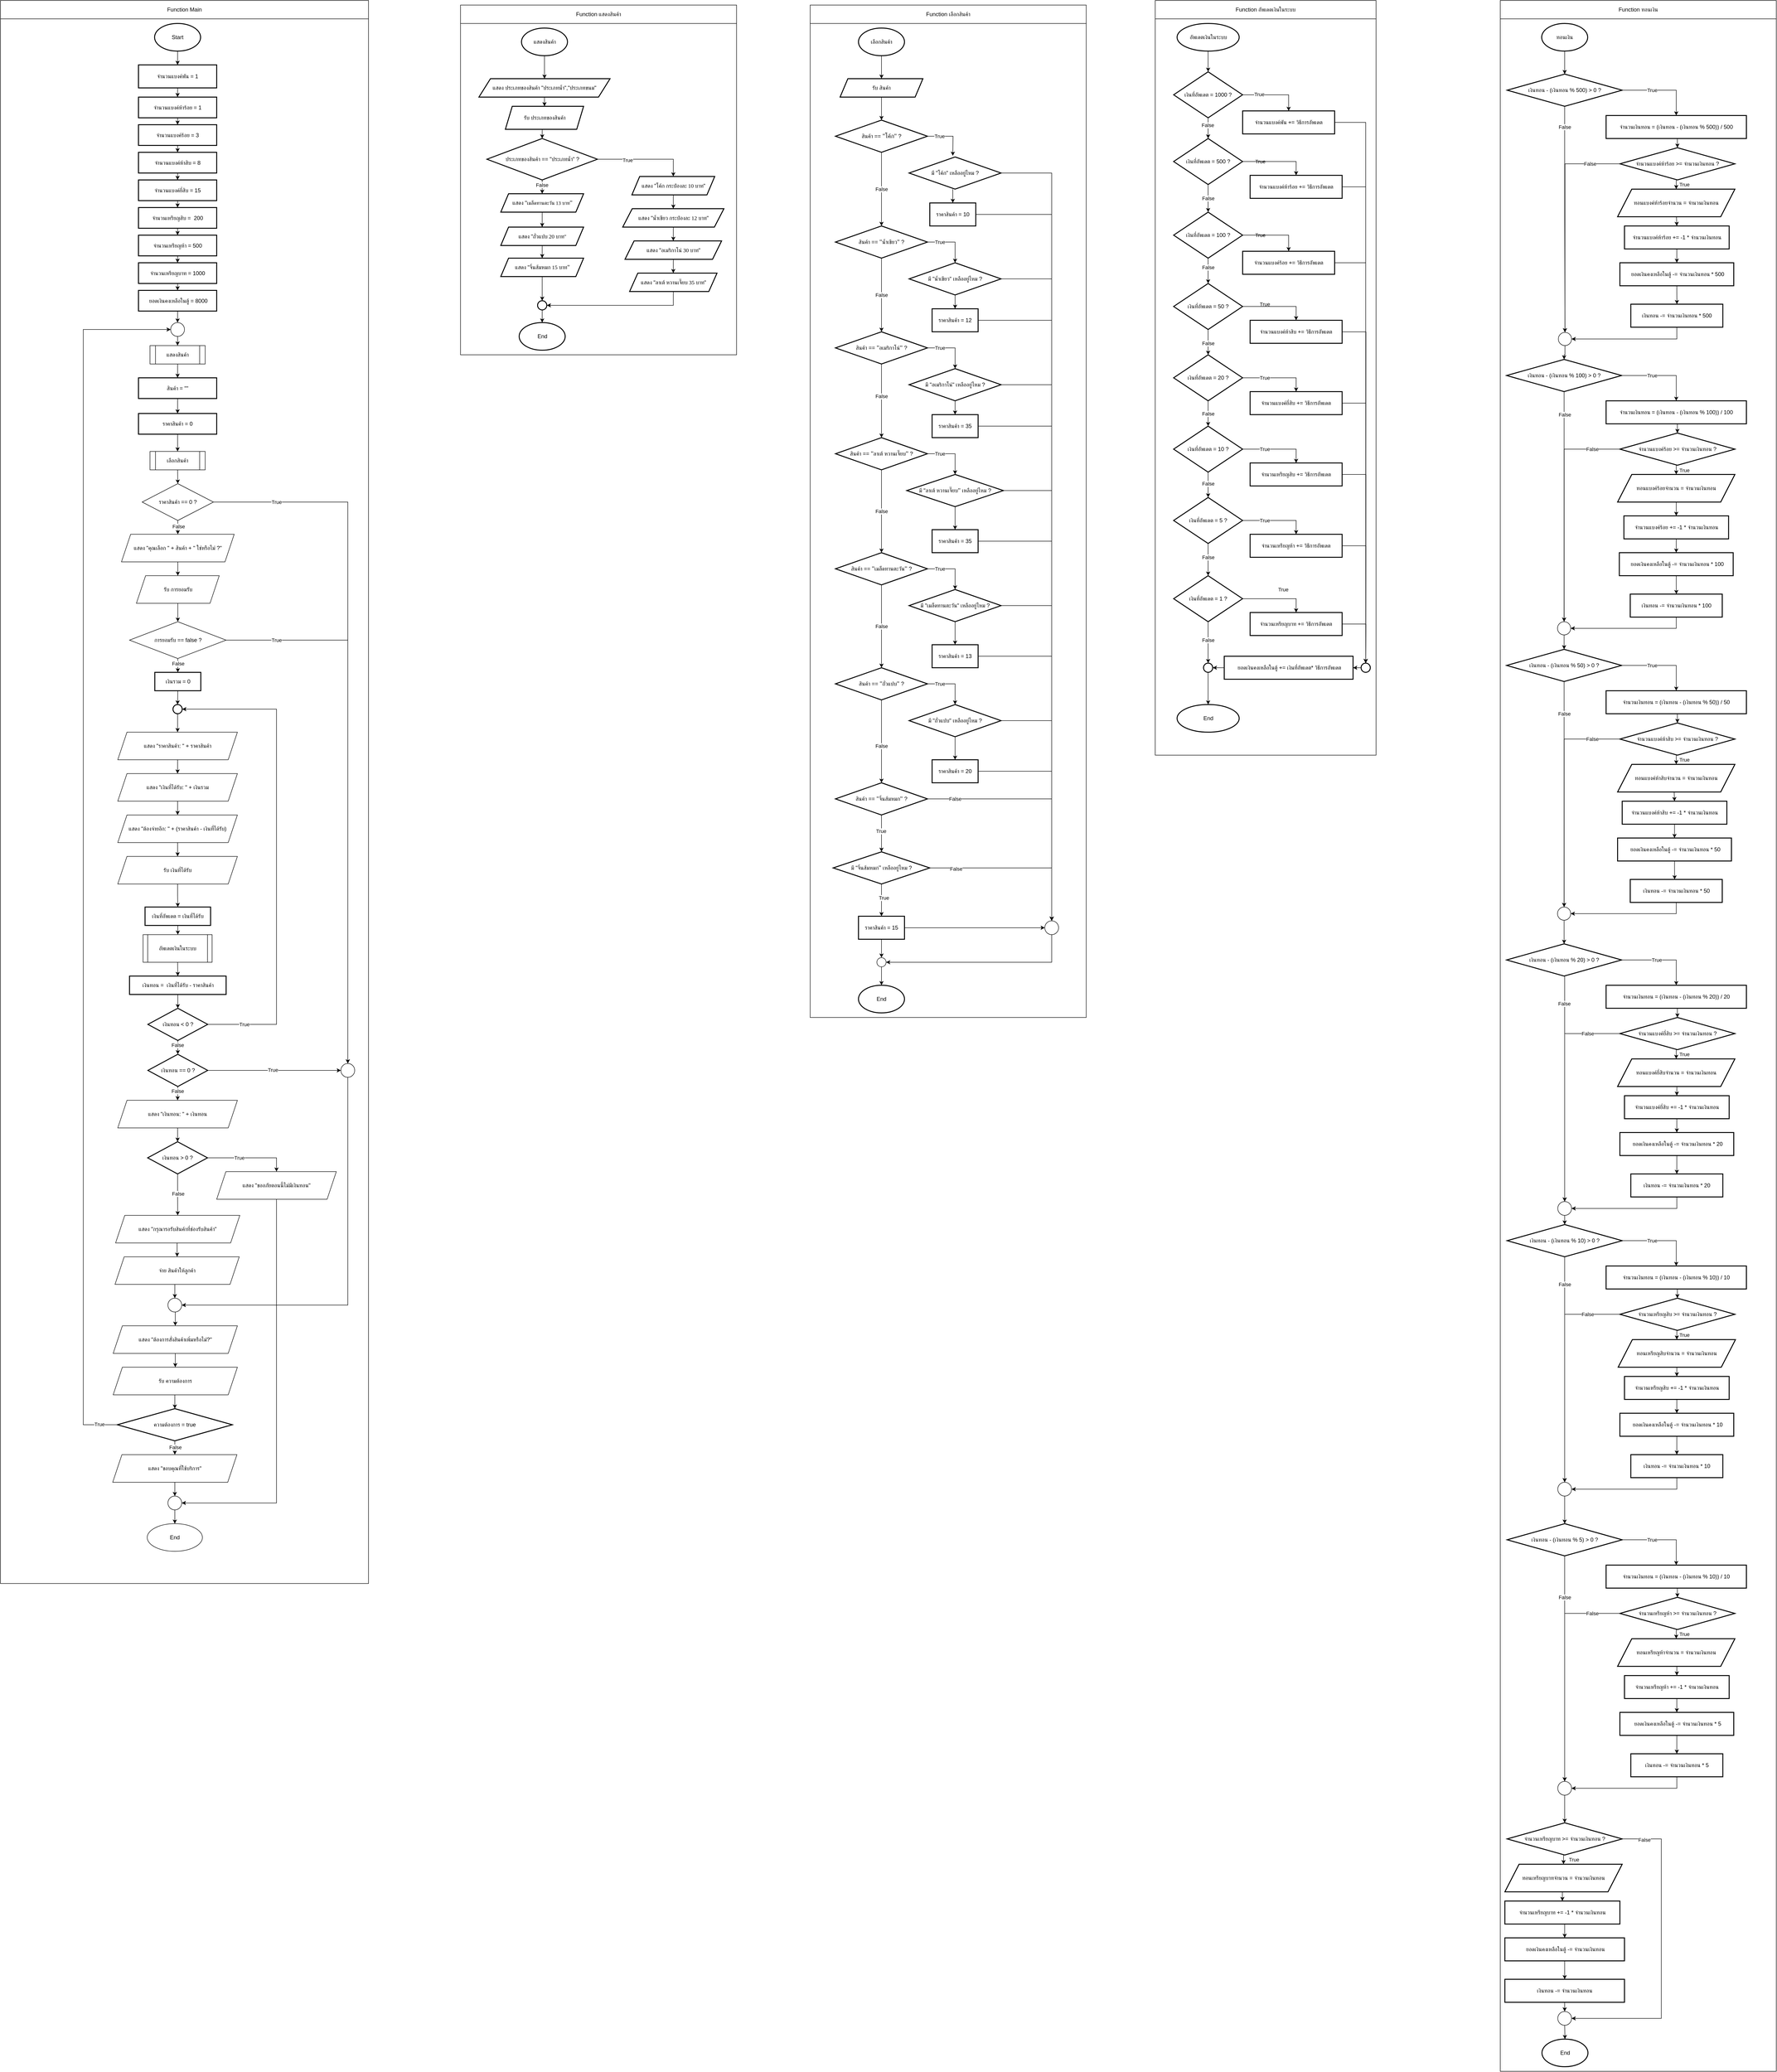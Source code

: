 <mxfile version="28.0.5">
  <diagram name="Page-1" id="hPrMzgdEGsXwVQCOCi_O">
    <mxGraphModel dx="5210" dy="2985" grid="1" gridSize="10" guides="1" tooltips="1" connect="1" arrows="1" fold="1" page="1" pageScale="1" pageWidth="850" pageHeight="1100" math="0" shadow="0">
      <root>
        <mxCell id="0" />
        <mxCell id="1" parent="0" />
        <mxCell id="TqjajjSFYu0oRNBo3CQ0-452" value="" style="rounded=0;whiteSpace=wrap;html=1;" vertex="1" parent="1">
          <mxGeometry x="2550" y="40" width="480" height="1600" as="geometry" />
        </mxCell>
        <mxCell id="TqjajjSFYu0oRNBo3CQ0-393" value="" style="rounded=0;whiteSpace=wrap;html=1;" vertex="1" parent="1">
          <mxGeometry x="3300" y="40" width="600" height="4460" as="geometry" />
        </mxCell>
        <mxCell id="TqjajjSFYu0oRNBo3CQ0-394" value="Function ทอนเงิน" style="rounded=0;whiteSpace=wrap;html=1;" vertex="1" parent="1">
          <mxGeometry x="3300" width="600" height="40" as="geometry" />
        </mxCell>
        <mxCell id="TqjajjSFYu0oRNBo3CQ0-391" value="" style="rounded=0;whiteSpace=wrap;html=1;" vertex="1" parent="1">
          <mxGeometry x="1800" y="50" width="600" height="2160" as="geometry" />
        </mxCell>
        <mxCell id="TqjajjSFYu0oRNBo3CQ0-392" value="Function&amp;nbsp;เลือกสินค้า" style="rounded=0;whiteSpace=wrap;html=1;" vertex="1" parent="1">
          <mxGeometry x="1800" y="10" width="600" height="40" as="geometry" />
        </mxCell>
        <mxCell id="TqjajjSFYu0oRNBo3CQ0-390" value="" style="rounded=0;whiteSpace=wrap;html=1;" vertex="1" parent="1">
          <mxGeometry x="1040" y="50" width="600" height="720" as="geometry" />
        </mxCell>
        <mxCell id="TqjajjSFYu0oRNBo3CQ0-387" value="" style="rounded=0;whiteSpace=wrap;html=1;" vertex="1" parent="1">
          <mxGeometry x="40" y="40" width="800" height="3400" as="geometry" />
        </mxCell>
        <mxCell id="TqjajjSFYu0oRNBo3CQ0-1" style="edgeStyle=orthogonalEdgeStyle;rounded=0;orthogonalLoop=1;jettySize=auto;html=1;exitX=0.5;exitY=1;exitDx=0;exitDy=0;exitPerimeter=0;" edge="1" parent="1" source="TqjajjSFYu0oRNBo3CQ0-2" target="TqjajjSFYu0oRNBo3CQ0-4">
          <mxGeometry relative="1" as="geometry" />
        </mxCell>
        <mxCell id="TqjajjSFYu0oRNBo3CQ0-2" value="&lt;div&gt;Start&lt;/div&gt;" style="strokeWidth=2;html=1;shape=mxgraph.flowchart.start_1;whiteSpace=wrap;" vertex="1" parent="1">
          <mxGeometry x="375" y="50" width="100" height="60" as="geometry" />
        </mxCell>
        <mxCell id="TqjajjSFYu0oRNBo3CQ0-3" style="edgeStyle=orthogonalEdgeStyle;rounded=0;orthogonalLoop=1;jettySize=auto;html=1;exitX=0.5;exitY=1;exitDx=0;exitDy=0;entryX=0.5;entryY=0;entryDx=0;entryDy=0;" edge="1" parent="1" source="TqjajjSFYu0oRNBo3CQ0-4" target="TqjajjSFYu0oRNBo3CQ0-16">
          <mxGeometry relative="1" as="geometry" />
        </mxCell>
        <mxCell id="TqjajjSFYu0oRNBo3CQ0-4" value="จำนวนแบงค์พัน = 1" style="rounded=1;whiteSpace=wrap;html=1;absoluteArcSize=1;arcSize=0;strokeWidth=2;" vertex="1" parent="1">
          <mxGeometry x="340" y="140" width="170" height="50" as="geometry" />
        </mxCell>
        <mxCell id="TqjajjSFYu0oRNBo3CQ0-5" style="edgeStyle=orthogonalEdgeStyle;rounded=0;orthogonalLoop=1;jettySize=auto;html=1;exitX=0.5;exitY=1;exitDx=0;exitDy=0;" edge="1" parent="1" source="TqjajjSFYu0oRNBo3CQ0-6" target="TqjajjSFYu0oRNBo3CQ0-8">
          <mxGeometry relative="1" as="geometry" />
        </mxCell>
        <mxCell id="TqjajjSFYu0oRNBo3CQ0-6" value="&lt;div&gt;จำนวนแบงค์ร้อย = 3&lt;/div&gt;" style="whiteSpace=wrap;html=1;rounded=1;absoluteArcSize=1;arcSize=0;strokeWidth=2;" vertex="1" parent="1">
          <mxGeometry x="340" y="270" width="170" height="45" as="geometry" />
        </mxCell>
        <mxCell id="TqjajjSFYu0oRNBo3CQ0-7" style="edgeStyle=orthogonalEdgeStyle;rounded=0;orthogonalLoop=1;jettySize=auto;html=1;exitX=0.5;exitY=1;exitDx=0;exitDy=0;" edge="1" parent="1" source="TqjajjSFYu0oRNBo3CQ0-8" target="TqjajjSFYu0oRNBo3CQ0-10">
          <mxGeometry relative="1" as="geometry" />
        </mxCell>
        <mxCell id="TqjajjSFYu0oRNBo3CQ0-8" value="&lt;div&gt;จำนวนแบงค์ห้าสิบ = 8&lt;/div&gt;" style="whiteSpace=wrap;html=1;rounded=1;absoluteArcSize=1;arcSize=0;strokeWidth=2;" vertex="1" parent="1">
          <mxGeometry x="340" y="330" width="170" height="45" as="geometry" />
        </mxCell>
        <mxCell id="TqjajjSFYu0oRNBo3CQ0-9" style="edgeStyle=orthogonalEdgeStyle;rounded=0;orthogonalLoop=1;jettySize=auto;html=1;exitX=0.5;exitY=1;exitDx=0;exitDy=0;" edge="1" parent="1" source="TqjajjSFYu0oRNBo3CQ0-10" target="TqjajjSFYu0oRNBo3CQ0-12">
          <mxGeometry relative="1" as="geometry" />
        </mxCell>
        <mxCell id="TqjajjSFYu0oRNBo3CQ0-10" value="&lt;div&gt;จำนวนแบงค์ยี่สิบ = 15&lt;/div&gt;" style="whiteSpace=wrap;html=1;rounded=1;absoluteArcSize=1;arcSize=0;strokeWidth=2;" vertex="1" parent="1">
          <mxGeometry x="340" y="390" width="170" height="45" as="geometry" />
        </mxCell>
        <mxCell id="TqjajjSFYu0oRNBo3CQ0-11" style="edgeStyle=orthogonalEdgeStyle;rounded=0;orthogonalLoop=1;jettySize=auto;html=1;exitX=0.5;exitY=1;exitDx=0;exitDy=0;entryX=0.5;entryY=0;entryDx=0;entryDy=0;" edge="1" parent="1" source="TqjajjSFYu0oRNBo3CQ0-12" target="TqjajjSFYu0oRNBo3CQ0-14">
          <mxGeometry relative="1" as="geometry" />
        </mxCell>
        <mxCell id="TqjajjSFYu0oRNBo3CQ0-12" value="&lt;div&gt;จำนวนเหรียญสิบ =&amp;nbsp; 200&lt;/div&gt;" style="whiteSpace=wrap;html=1;rounded=1;absoluteArcSize=1;arcSize=0;strokeWidth=2;" vertex="1" parent="1">
          <mxGeometry x="340" y="450" width="170" height="45" as="geometry" />
        </mxCell>
        <mxCell id="TqjajjSFYu0oRNBo3CQ0-13" style="edgeStyle=orthogonalEdgeStyle;rounded=0;orthogonalLoop=1;jettySize=auto;html=1;exitX=0.5;exitY=1;exitDx=0;exitDy=0;entryX=0.5;entryY=0;entryDx=0;entryDy=0;" edge="1" parent="1" source="TqjajjSFYu0oRNBo3CQ0-14">
          <mxGeometry relative="1" as="geometry">
            <mxPoint x="425" y="570" as="targetPoint" />
          </mxGeometry>
        </mxCell>
        <mxCell id="TqjajjSFYu0oRNBo3CQ0-14" value="&lt;div&gt;จำนวนเหรียญห้า = 500&lt;/div&gt;" style="whiteSpace=wrap;html=1;rounded=1;absoluteArcSize=1;arcSize=0;strokeWidth=2;" vertex="1" parent="1">
          <mxGeometry x="340" y="510" width="170" height="45" as="geometry" />
        </mxCell>
        <mxCell id="TqjajjSFYu0oRNBo3CQ0-15" style="edgeStyle=orthogonalEdgeStyle;rounded=0;orthogonalLoop=1;jettySize=auto;html=1;exitX=0.5;exitY=1;exitDx=0;exitDy=0;entryX=0.5;entryY=0;entryDx=0;entryDy=0;" edge="1" parent="1" source="TqjajjSFYu0oRNBo3CQ0-16" target="TqjajjSFYu0oRNBo3CQ0-6">
          <mxGeometry relative="1" as="geometry" />
        </mxCell>
        <mxCell id="TqjajjSFYu0oRNBo3CQ0-16" value="จำนวนแบงค์ห้าร้อย = 1" style="whiteSpace=wrap;html=1;rounded=1;absoluteArcSize=1;arcSize=0;strokeWidth=2;" vertex="1" parent="1">
          <mxGeometry x="340" y="210" width="170" height="45" as="geometry" />
        </mxCell>
        <mxCell id="TqjajjSFYu0oRNBo3CQ0-17" style="edgeStyle=orthogonalEdgeStyle;rounded=0;orthogonalLoop=1;jettySize=auto;html=1;exitX=0.5;exitY=1;exitDx=0;exitDy=0;entryX=0.5;entryY=0;entryDx=0;entryDy=0;" edge="1" parent="1" source="TqjajjSFYu0oRNBo3CQ0-18">
          <mxGeometry relative="1" as="geometry">
            <mxPoint x="425" y="630" as="targetPoint" />
          </mxGeometry>
        </mxCell>
        <mxCell id="TqjajjSFYu0oRNBo3CQ0-18" value="&lt;div&gt;จำนวนเหรียญบาท = 1000&lt;/div&gt;" style="whiteSpace=wrap;html=1;rounded=1;absoluteArcSize=1;arcSize=0;strokeWidth=2;" vertex="1" parent="1">
          <mxGeometry x="340" y="570" width="170" height="45" as="geometry" />
        </mxCell>
        <mxCell id="TqjajjSFYu0oRNBo3CQ0-21" style="edgeStyle=orthogonalEdgeStyle;rounded=0;orthogonalLoop=1;jettySize=auto;html=1;exitX=0.5;exitY=1;exitDx=0;exitDy=0;entryX=0.5;entryY=0;entryDx=0;entryDy=0;" edge="1" parent="1" source="TqjajjSFYu0oRNBo3CQ0-19" target="TqjajjSFYu0oRNBo3CQ0-20">
          <mxGeometry relative="1" as="geometry" />
        </mxCell>
        <mxCell id="TqjajjSFYu0oRNBo3CQ0-19" value="&amp;nbsp;ยอดเงินคงเหลือในตู้ =&amp;nbsp;&lt;span id=&quot;cwos&quot; class=&quot;qv3Wpe&quot;&gt;8000&lt;/span&gt;" style="whiteSpace=wrap;html=1;rounded=1;absoluteArcSize=1;arcSize=0;strokeWidth=2;" vertex="1" parent="1">
          <mxGeometry x="340" y="630" width="170" height="45" as="geometry" />
        </mxCell>
        <mxCell id="TqjajjSFYu0oRNBo3CQ0-171" style="edgeStyle=orthogonalEdgeStyle;rounded=0;orthogonalLoop=1;jettySize=auto;html=1;exitX=0.5;exitY=1;exitDx=0;exitDy=0;entryX=0.5;entryY=0;entryDx=0;entryDy=0;" edge="1" parent="1" source="TqjajjSFYu0oRNBo3CQ0-20" target="TqjajjSFYu0oRNBo3CQ0-169">
          <mxGeometry relative="1" as="geometry" />
        </mxCell>
        <mxCell id="TqjajjSFYu0oRNBo3CQ0-20" value="" style="ellipse;whiteSpace=wrap;html=1;aspect=fixed;" vertex="1" parent="1">
          <mxGeometry x="410" y="700" width="30" height="30" as="geometry" />
        </mxCell>
        <mxCell id="TqjajjSFYu0oRNBo3CQ0-22" style="edgeStyle=orthogonalEdgeStyle;rounded=0;orthogonalLoop=1;jettySize=auto;html=1;exitX=0.5;exitY=1;exitDx=0;exitDy=0;entryX=0.5;entryY=0;entryDx=0;entryDy=0;" edge="1" parent="1" source="TqjajjSFYu0oRNBo3CQ0-23" target="TqjajjSFYu0oRNBo3CQ0-24">
          <mxGeometry relative="1" as="geometry" />
        </mxCell>
        <mxCell id="TqjajjSFYu0oRNBo3CQ0-23" value="แสดง ประเภทของสินค้า &quot;ประเภทน้ำ&quot;,&quot;ประเภทขนม&quot;" style="shape=parallelogram;html=1;strokeWidth=2;perimeter=parallelogramPerimeter;whiteSpace=wrap;rounded=1;arcSize=0;size=0.088;" vertex="1" parent="1">
          <mxGeometry x="1080" y="170" width="285" height="40" as="geometry" />
        </mxCell>
        <mxCell id="TqjajjSFYu0oRNBo3CQ0-24" value="รับ ประเภทของสินค้า" style="shape=parallelogram;html=1;strokeWidth=2;perimeter=parallelogramPerimeter;whiteSpace=wrap;rounded=1;arcSize=0;size=0.088;" vertex="1" parent="1">
          <mxGeometry x="1137.5" y="230" width="170" height="50" as="geometry" />
        </mxCell>
        <mxCell id="TqjajjSFYu0oRNBo3CQ0-115" style="edgeStyle=orthogonalEdgeStyle;rounded=0;orthogonalLoop=1;jettySize=auto;html=1;exitX=0.5;exitY=1;exitDx=0;exitDy=0;exitPerimeter=0;entryX=0.5;entryY=0;entryDx=0;entryDy=0;" edge="1" parent="1" source="TqjajjSFYu0oRNBo3CQ0-26" target="TqjajjSFYu0oRNBo3CQ0-102">
          <mxGeometry relative="1" as="geometry" />
        </mxCell>
        <mxCell id="TqjajjSFYu0oRNBo3CQ0-495" value="False" style="edgeLabel;html=1;align=center;verticalAlign=middle;resizable=0;points=[];" vertex="1" connectable="0" parent="TqjajjSFYu0oRNBo3CQ0-115">
          <mxGeometry x="-0.287" y="-1" relative="1" as="geometry">
            <mxPoint as="offset" />
          </mxGeometry>
        </mxCell>
        <mxCell id="TqjajjSFYu0oRNBo3CQ0-116" style="edgeStyle=orthogonalEdgeStyle;rounded=0;orthogonalLoop=1;jettySize=auto;html=1;exitX=1;exitY=0.5;exitDx=0;exitDy=0;exitPerimeter=0;entryX=0.5;entryY=0;entryDx=0;entryDy=0;" edge="1" parent="1" source="TqjajjSFYu0oRNBo3CQ0-26" target="TqjajjSFYu0oRNBo3CQ0-30">
          <mxGeometry relative="1" as="geometry" />
        </mxCell>
        <mxCell id="TqjajjSFYu0oRNBo3CQ0-494" value="True" style="edgeLabel;html=1;align=center;verticalAlign=middle;resizable=0;points=[];" vertex="1" connectable="0" parent="TqjajjSFYu0oRNBo3CQ0-116">
          <mxGeometry x="-0.357" y="-2" relative="1" as="geometry">
            <mxPoint as="offset" />
          </mxGeometry>
        </mxCell>
        <mxCell id="TqjajjSFYu0oRNBo3CQ0-26" value="ประเภทของสินค้า == &quot;ประเภทน้ำ&quot; ?" style="strokeWidth=2;html=1;shape=mxgraph.flowchart.decision;whiteSpace=wrap;" vertex="1" parent="1">
          <mxGeometry x="1097.5" y="300" width="240" height="90" as="geometry" />
        </mxCell>
        <mxCell id="TqjajjSFYu0oRNBo3CQ0-28" style="edgeStyle=orthogonalEdgeStyle;rounded=0;orthogonalLoop=1;jettySize=auto;html=1;exitX=0.5;exitY=1;exitDx=0;exitDy=0;entryX=0.5;entryY=0;entryDx=0;entryDy=0;entryPerimeter=0;" edge="1" parent="1" source="TqjajjSFYu0oRNBo3CQ0-24" target="TqjajjSFYu0oRNBo3CQ0-26">
          <mxGeometry relative="1" as="geometry" />
        </mxCell>
        <mxCell id="TqjajjSFYu0oRNBo3CQ0-29" style="edgeStyle=orthogonalEdgeStyle;rounded=0;orthogonalLoop=1;jettySize=auto;html=1;exitX=0.5;exitY=1;exitDx=0;exitDy=0;entryX=0.5;entryY=0;entryDx=0;entryDy=0;" edge="1" parent="1" source="TqjajjSFYu0oRNBo3CQ0-30" target="TqjajjSFYu0oRNBo3CQ0-32">
          <mxGeometry relative="1" as="geometry" />
        </mxCell>
        <mxCell id="TqjajjSFYu0oRNBo3CQ0-30" value="แสดง &quot;&lt;font data-font-src=&quot;https://fonts.googleapis.com/css?family=Sarabun&quot; face=&quot;Sarabun&quot;&gt;โค้ก กระป๋องละ 10 บาท&lt;/font&gt;&quot;" style="shape=parallelogram;html=1;strokeWidth=2;perimeter=parallelogramPerimeter;whiteSpace=wrap;rounded=1;arcSize=0;size=0.094;" vertex="1" parent="1">
          <mxGeometry x="1412.5" y="382.5" width="180" height="40" as="geometry" />
        </mxCell>
        <mxCell id="TqjajjSFYu0oRNBo3CQ0-31" style="edgeStyle=orthogonalEdgeStyle;rounded=0;orthogonalLoop=1;jettySize=auto;html=1;exitX=0.5;exitY=1;exitDx=0;exitDy=0;entryX=0.5;entryY=0;entryDx=0;entryDy=0;" edge="1" parent="1" source="TqjajjSFYu0oRNBo3CQ0-32" target="TqjajjSFYu0oRNBo3CQ0-34">
          <mxGeometry relative="1" as="geometry" />
        </mxCell>
        <mxCell id="TqjajjSFYu0oRNBo3CQ0-32" value="แสดง &quot;&lt;font data-font-src=&quot;https://fonts.googleapis.com/css?family=Sarabun&quot; face=&quot;Sarabun&quot;&gt;น้ำเขียว กระป๋องละ 12 บาท&lt;/font&gt;&quot;" style="shape=parallelogram;html=1;strokeWidth=2;perimeter=parallelogramPerimeter;whiteSpace=wrap;rounded=1;arcSize=0;size=0.094;" vertex="1" parent="1">
          <mxGeometry x="1392.5" y="452.5" width="220" height="40" as="geometry" />
        </mxCell>
        <mxCell id="TqjajjSFYu0oRNBo3CQ0-33" style="edgeStyle=orthogonalEdgeStyle;rounded=0;orthogonalLoop=1;jettySize=auto;html=1;exitX=0.5;exitY=1;exitDx=0;exitDy=0;entryX=0.5;entryY=0;entryDx=0;entryDy=0;" edge="1" parent="1" source="TqjajjSFYu0oRNBo3CQ0-34" target="TqjajjSFYu0oRNBo3CQ0-35">
          <mxGeometry relative="1" as="geometry" />
        </mxCell>
        <mxCell id="TqjajjSFYu0oRNBo3CQ0-34" value="แสดง &quot;&lt;font data-font-src=&quot;https://fonts.googleapis.com/css?family=Sarabun&quot; face=&quot;Sarabun&quot;&gt;อเมริกาโน่ 30 บาท&lt;/font&gt;&quot;" style="shape=parallelogram;html=1;strokeWidth=2;perimeter=parallelogramPerimeter;whiteSpace=wrap;rounded=1;arcSize=0;size=0.094;" vertex="1" parent="1">
          <mxGeometry x="1397.5" y="522.5" width="210" height="40" as="geometry" />
        </mxCell>
        <mxCell id="TqjajjSFYu0oRNBo3CQ0-35" value="แสดง &quot;&lt;font data-font-src=&quot;https://fonts.googleapis.com/css?family=Sarabun&quot; face=&quot;Sarabun&quot;&gt;ลาเต้ หวานเจี๊ยบ 35 บาท&lt;/font&gt;&quot;" style="shape=parallelogram;html=1;strokeWidth=2;perimeter=parallelogramPerimeter;whiteSpace=wrap;rounded=1;arcSize=0;size=0.094;" vertex="1" parent="1">
          <mxGeometry x="1407.5" y="592.5" width="190" height="40" as="geometry" />
        </mxCell>
        <mxCell id="TqjajjSFYu0oRNBo3CQ0-38" style="edgeStyle=orthogonalEdgeStyle;rounded=0;orthogonalLoop=1;jettySize=auto;html=1;exitX=0.5;exitY=1;exitDx=0;exitDy=0;exitPerimeter=0;" edge="1" parent="1" source="TqjajjSFYu0oRNBo3CQ0-39">
          <mxGeometry relative="1" as="geometry">
            <mxPoint x="1217.5" y="700" as="targetPoint" />
          </mxGeometry>
        </mxCell>
        <mxCell id="TqjajjSFYu0oRNBo3CQ0-39" value="" style="strokeWidth=2;html=1;shape=mxgraph.flowchart.start_2;whiteSpace=wrap;" vertex="1" parent="1">
          <mxGeometry x="1207.5" y="652.5" width="20" height="20" as="geometry" />
        </mxCell>
        <mxCell id="TqjajjSFYu0oRNBo3CQ0-44" style="edgeStyle=orthogonalEdgeStyle;rounded=0;orthogonalLoop=1;jettySize=auto;html=1;exitX=1;exitY=0.5;exitDx=0;exitDy=0;exitPerimeter=0;entryX=0.5;entryY=0;entryDx=0;entryDy=0;" edge="1" parent="1" source="TqjajjSFYu0oRNBo3CQ0-47">
          <mxGeometry relative="1" as="geometry">
            <mxPoint x="2110" y="337.5" as="targetPoint" />
          </mxGeometry>
        </mxCell>
        <mxCell id="TqjajjSFYu0oRNBo3CQ0-45" value="True" style="edgeLabel;html=1;align=center;verticalAlign=middle;resizable=0;points=[];" vertex="1" connectable="0" parent="TqjajjSFYu0oRNBo3CQ0-44">
          <mxGeometry x="-0.483" relative="1" as="geometry">
            <mxPoint as="offset" />
          </mxGeometry>
        </mxCell>
        <mxCell id="TqjajjSFYu0oRNBo3CQ0-46" style="edgeStyle=orthogonalEdgeStyle;rounded=0;orthogonalLoop=1;jettySize=auto;html=1;exitX=0.5;exitY=1;exitDx=0;exitDy=0;exitPerimeter=0;" edge="1" parent="1" source="TqjajjSFYu0oRNBo3CQ0-47" target="TqjajjSFYu0oRNBo3CQ0-53">
          <mxGeometry relative="1" as="geometry" />
        </mxCell>
        <mxCell id="TqjajjSFYu0oRNBo3CQ0-47" value="สินค้า ==&amp;nbsp;&lt;font data-font-src=&quot;https://fonts.googleapis.com/css?family=Sarabun&quot; face=&quot;Sarabun&quot; style=&quot;font-size: 14px;&quot;&gt;&quot;&lt;/font&gt;&lt;font style=&quot;font-size: 13px;&quot; data-font-src=&quot;https://fonts.googleapis.com/css?family=Sarabun&quot; face=&quot;Sarabun&quot;&gt;โค้ก&lt;/font&gt;&lt;font data-font-src=&quot;https://fonts.googleapis.com/css?family=Sarabun&quot; face=&quot;Sarabun&quot; style=&quot;font-size: 14px;&quot;&gt;&quot;&lt;/font&gt;&amp;nbsp;?" style="strokeWidth=2;html=1;shape=mxgraph.flowchart.decision;whiteSpace=wrap;" vertex="1" parent="1">
          <mxGeometry x="1855" y="260" width="200" height="70" as="geometry" />
        </mxCell>
        <mxCell id="TqjajjSFYu0oRNBo3CQ0-110" style="edgeStyle=orthogonalEdgeStyle;rounded=0;orthogonalLoop=1;jettySize=auto;html=1;exitX=0.5;exitY=1;exitDx=0;exitDy=0;exitPerimeter=0;entryX=0.5;entryY=0;entryDx=0;entryDy=0;" edge="1" parent="1" target="TqjajjSFYu0oRNBo3CQ0-50">
          <mxGeometry relative="1" as="geometry">
            <mxPoint x="2110" y="410" as="sourcePoint" />
          </mxGeometry>
        </mxCell>
        <mxCell id="TqjajjSFYu0oRNBo3CQ0-143" style="edgeStyle=orthogonalEdgeStyle;rounded=0;orthogonalLoop=1;jettySize=auto;html=1;exitX=1;exitY=0.5;exitDx=0;exitDy=0;exitPerimeter=0;entryX=0.5;entryY=0;entryDx=0;entryDy=0;" edge="1" parent="1" source="TqjajjSFYu0oRNBo3CQ0-49" target="TqjajjSFYu0oRNBo3CQ0-131">
          <mxGeometry relative="1" as="geometry" />
        </mxCell>
        <mxCell id="TqjajjSFYu0oRNBo3CQ0-49" value="มี &quot;โค้ก&quot; เหลืออยู่ไหม ?" style="strokeWidth=2;html=1;shape=mxgraph.flowchart.decision;whiteSpace=wrap;" vertex="1" parent="1">
          <mxGeometry x="2015" y="340" width="200" height="70" as="geometry" />
        </mxCell>
        <mxCell id="TqjajjSFYu0oRNBo3CQ0-142" style="edgeStyle=orthogonalEdgeStyle;rounded=0;orthogonalLoop=1;jettySize=auto;html=1;exitX=1;exitY=0.5;exitDx=0;exitDy=0;" edge="1" parent="1" source="TqjajjSFYu0oRNBo3CQ0-50" target="TqjajjSFYu0oRNBo3CQ0-131">
          <mxGeometry relative="1" as="geometry" />
        </mxCell>
        <mxCell id="TqjajjSFYu0oRNBo3CQ0-50" value="ราคาสินค้า = 10" style="rounded=1;whiteSpace=wrap;html=1;absoluteArcSize=1;arcSize=0;strokeWidth=2;" vertex="1" parent="1">
          <mxGeometry x="2060" y="440" width="100" height="50" as="geometry" />
        </mxCell>
        <mxCell id="TqjajjSFYu0oRNBo3CQ0-51" style="edgeStyle=orthogonalEdgeStyle;rounded=0;orthogonalLoop=1;jettySize=auto;html=1;exitX=1;exitY=0.5;exitDx=0;exitDy=0;exitPerimeter=0;entryX=0.5;entryY=0;entryDx=0;entryDy=0;entryPerimeter=0;" edge="1" parent="1" source="TqjajjSFYu0oRNBo3CQ0-53" target="TqjajjSFYu0oRNBo3CQ0-55">
          <mxGeometry relative="1" as="geometry">
            <mxPoint x="2110" y="567.5" as="targetPoint" />
          </mxGeometry>
        </mxCell>
        <mxCell id="TqjajjSFYu0oRNBo3CQ0-52" value="True" style="edgeLabel;html=1;align=center;verticalAlign=middle;resizable=0;points=[];" vertex="1" connectable="0" parent="TqjajjSFYu0oRNBo3CQ0-51">
          <mxGeometry x="-0.483" relative="1" as="geometry">
            <mxPoint as="offset" />
          </mxGeometry>
        </mxCell>
        <mxCell id="TqjajjSFYu0oRNBo3CQ0-53" value="สินค้า ==&amp;nbsp;&lt;font data-font-src=&quot;https://fonts.googleapis.com/css?family=Sarabun&quot; face=&quot;Sarabun&quot; style=&quot;font-size: 14px;&quot;&gt;&quot;&lt;/font&gt;&lt;font data-font-src=&quot;https://fonts.googleapis.com/css?family=Sarabun&quot; face=&quot;Sarabun&quot;&gt;น้ำเขียว&lt;/font&gt;&lt;font data-font-src=&quot;https://fonts.googleapis.com/css?family=Sarabun&quot; face=&quot;Sarabun&quot; style=&quot;font-size: 14px;&quot;&gt;&quot;&lt;/font&gt;&amp;nbsp;?" style="strokeWidth=2;html=1;shape=mxgraph.flowchart.decision;whiteSpace=wrap;" vertex="1" parent="1">
          <mxGeometry x="1855" y="490" width="200" height="70" as="geometry" />
        </mxCell>
        <mxCell id="TqjajjSFYu0oRNBo3CQ0-109" style="edgeStyle=orthogonalEdgeStyle;rounded=0;orthogonalLoop=1;jettySize=auto;html=1;exitX=0.5;exitY=1;exitDx=0;exitDy=0;exitPerimeter=0;" edge="1" parent="1" source="TqjajjSFYu0oRNBo3CQ0-55" target="TqjajjSFYu0oRNBo3CQ0-56">
          <mxGeometry relative="1" as="geometry">
            <mxPoint x="2110" y="640" as="sourcePoint" />
          </mxGeometry>
        </mxCell>
        <mxCell id="TqjajjSFYu0oRNBo3CQ0-141" style="edgeStyle=orthogonalEdgeStyle;rounded=0;orthogonalLoop=1;jettySize=auto;html=1;exitX=1;exitY=0.5;exitDx=0;exitDy=0;exitPerimeter=0;entryX=0.5;entryY=0;entryDx=0;entryDy=0;" edge="1" parent="1" source="TqjajjSFYu0oRNBo3CQ0-55" target="TqjajjSFYu0oRNBo3CQ0-131">
          <mxGeometry relative="1" as="geometry" />
        </mxCell>
        <mxCell id="TqjajjSFYu0oRNBo3CQ0-55" value="มี &quot;&lt;font data-font-src=&quot;https://fonts.googleapis.com/css?family=Sarabun&quot; face=&quot;Sarabun&quot;&gt;น้ำเขียว&lt;/font&gt;&lt;font data-font-src=&quot;https://fonts.googleapis.com/css?family=Sarabun&quot; face=&quot;Sarabun&quot; style=&quot;font-size: 14px;&quot;&gt;&lt;/font&gt;&quot; เหลืออยู่ไหม ?" style="strokeWidth=2;html=1;shape=mxgraph.flowchart.decision;whiteSpace=wrap;" vertex="1" parent="1">
          <mxGeometry x="2015" y="570" width="200" height="70" as="geometry" />
        </mxCell>
        <mxCell id="TqjajjSFYu0oRNBo3CQ0-140" style="edgeStyle=orthogonalEdgeStyle;rounded=0;orthogonalLoop=1;jettySize=auto;html=1;exitX=1;exitY=0.5;exitDx=0;exitDy=0;entryX=0.5;entryY=0;entryDx=0;entryDy=0;" edge="1" parent="1" source="TqjajjSFYu0oRNBo3CQ0-56" target="TqjajjSFYu0oRNBo3CQ0-131">
          <mxGeometry relative="1" as="geometry" />
        </mxCell>
        <mxCell id="TqjajjSFYu0oRNBo3CQ0-56" value="ราคาสินค้า = 12" style="rounded=1;whiteSpace=wrap;html=1;absoluteArcSize=1;arcSize=0;strokeWidth=2;" vertex="1" parent="1">
          <mxGeometry x="2065" y="670" width="100" height="50" as="geometry" />
        </mxCell>
        <mxCell id="TqjajjSFYu0oRNBo3CQ0-57" style="edgeStyle=orthogonalEdgeStyle;rounded=0;orthogonalLoop=1;jettySize=auto;html=1;exitX=1;exitY=0.5;exitDx=0;exitDy=0;exitPerimeter=0;entryX=0.5;entryY=0;entryDx=0;entryDy=0;entryPerimeter=0;" edge="1" parent="1" source="TqjajjSFYu0oRNBo3CQ0-60" target="TqjajjSFYu0oRNBo3CQ0-62">
          <mxGeometry relative="1" as="geometry">
            <mxPoint x="2110" y="797.5" as="targetPoint" />
          </mxGeometry>
        </mxCell>
        <mxCell id="TqjajjSFYu0oRNBo3CQ0-58" value="True" style="edgeLabel;html=1;align=center;verticalAlign=middle;resizable=0;points=[];" vertex="1" connectable="0" parent="TqjajjSFYu0oRNBo3CQ0-57">
          <mxGeometry x="-0.483" relative="1" as="geometry">
            <mxPoint as="offset" />
          </mxGeometry>
        </mxCell>
        <mxCell id="TqjajjSFYu0oRNBo3CQ0-59" style="edgeStyle=orthogonalEdgeStyle;rounded=0;orthogonalLoop=1;jettySize=auto;html=1;exitX=0.5;exitY=1;exitDx=0;exitDy=0;exitPerimeter=0;" edge="1" parent="1" source="TqjajjSFYu0oRNBo3CQ0-60" target="TqjajjSFYu0oRNBo3CQ0-66">
          <mxGeometry relative="1" as="geometry" />
        </mxCell>
        <mxCell id="TqjajjSFYu0oRNBo3CQ0-60" value="สินค้า ==&amp;nbsp;&lt;font data-font-src=&quot;https://fonts.googleapis.com/css?family=Sarabun&quot; face=&quot;Sarabun&quot; style=&quot;font-size: 14px;&quot;&gt;&quot;&lt;/font&gt;&lt;font data-font-src=&quot;https://fonts.googleapis.com/css?family=Sarabun&quot; face=&quot;Sarabun&quot;&gt;อเมริกาโน่&lt;/font&gt;&lt;font data-font-src=&quot;https://fonts.googleapis.com/css?family=Sarabun&quot; face=&quot;Sarabun&quot; style=&quot;font-size: 14px;&quot;&gt;&quot;&lt;/font&gt;&amp;nbsp;?" style="strokeWidth=2;html=1;shape=mxgraph.flowchart.decision;whiteSpace=wrap;" vertex="1" parent="1">
          <mxGeometry x="1855" y="720" width="200" height="70" as="geometry" />
        </mxCell>
        <mxCell id="TqjajjSFYu0oRNBo3CQ0-108" style="edgeStyle=orthogonalEdgeStyle;rounded=0;orthogonalLoop=1;jettySize=auto;html=1;exitX=0.5;exitY=1;exitDx=0;exitDy=0;exitPerimeter=0;entryX=0.5;entryY=0;entryDx=0;entryDy=0;" edge="1" parent="1" source="TqjajjSFYu0oRNBo3CQ0-62" target="TqjajjSFYu0oRNBo3CQ0-63">
          <mxGeometry relative="1" as="geometry">
            <mxPoint x="2110" y="870" as="sourcePoint" />
            <Array as="points">
              <mxPoint x="2115" y="880" />
              <mxPoint x="2115" y="880" />
            </Array>
          </mxGeometry>
        </mxCell>
        <mxCell id="TqjajjSFYu0oRNBo3CQ0-139" style="edgeStyle=orthogonalEdgeStyle;rounded=0;orthogonalLoop=1;jettySize=auto;html=1;exitX=1;exitY=0.5;exitDx=0;exitDy=0;exitPerimeter=0;entryX=0.5;entryY=0;entryDx=0;entryDy=0;" edge="1" parent="1" source="TqjajjSFYu0oRNBo3CQ0-62" target="TqjajjSFYu0oRNBo3CQ0-131">
          <mxGeometry relative="1" as="geometry" />
        </mxCell>
        <mxCell id="TqjajjSFYu0oRNBo3CQ0-62" value="มี &quot;&lt;font data-font-src=&quot;https://fonts.googleapis.com/css?family=Sarabun&quot; face=&quot;Sarabun&quot; style=&quot;font-size: 14px;&quot;&gt;&lt;/font&gt;&lt;font data-font-src=&quot;https://fonts.googleapis.com/css?family=Sarabun&quot; face=&quot;Sarabun&quot;&gt;อเมริกาโน่&lt;/font&gt;&quot; เหลืออยู่ไหม ?" style="strokeWidth=2;html=1;shape=mxgraph.flowchart.decision;whiteSpace=wrap;" vertex="1" parent="1">
          <mxGeometry x="2015" y="800" width="200" height="70" as="geometry" />
        </mxCell>
        <mxCell id="TqjajjSFYu0oRNBo3CQ0-138" style="edgeStyle=orthogonalEdgeStyle;rounded=0;orthogonalLoop=1;jettySize=auto;html=1;exitX=1;exitY=0.5;exitDx=0;exitDy=0;entryX=0.5;entryY=0;entryDx=0;entryDy=0;" edge="1" parent="1" source="TqjajjSFYu0oRNBo3CQ0-63" target="TqjajjSFYu0oRNBo3CQ0-131">
          <mxGeometry relative="1" as="geometry" />
        </mxCell>
        <mxCell id="TqjajjSFYu0oRNBo3CQ0-63" value="ราคาสินค้า = 35" style="rounded=1;whiteSpace=wrap;html=1;absoluteArcSize=1;arcSize=0;strokeWidth=2;" vertex="1" parent="1">
          <mxGeometry x="2065" y="900" width="100" height="50" as="geometry" />
        </mxCell>
        <mxCell id="TqjajjSFYu0oRNBo3CQ0-64" style="edgeStyle=orthogonalEdgeStyle;rounded=0;orthogonalLoop=1;jettySize=auto;html=1;exitX=1;exitY=0.5;exitDx=0;exitDy=0;exitPerimeter=0;entryX=0.5;entryY=0;entryDx=0;entryDy=0;entryPerimeter=0;" edge="1" parent="1" source="TqjajjSFYu0oRNBo3CQ0-66" target="TqjajjSFYu0oRNBo3CQ0-68">
          <mxGeometry relative="1" as="geometry">
            <mxPoint x="2110" y="1027.5" as="targetPoint" />
          </mxGeometry>
        </mxCell>
        <mxCell id="TqjajjSFYu0oRNBo3CQ0-65" value="True" style="edgeLabel;html=1;align=center;verticalAlign=middle;resizable=0;points=[];" vertex="1" connectable="0" parent="TqjajjSFYu0oRNBo3CQ0-64">
          <mxGeometry x="-0.483" relative="1" as="geometry">
            <mxPoint as="offset" />
          </mxGeometry>
        </mxCell>
        <mxCell id="TqjajjSFYu0oRNBo3CQ0-66" value="สินค้า ==&amp;nbsp;&lt;font data-font-src=&quot;https://fonts.googleapis.com/css?family=Sarabun&quot; face=&quot;Sarabun&quot; style=&quot;font-size: 14px;&quot;&gt;&quot;&lt;/font&gt;&lt;font&gt;ลาเต้ หวานเจี๊ยบ&lt;/font&gt;&lt;font data-font-src=&quot;https://fonts.googleapis.com/css?family=Sarabun&quot; face=&quot;Sarabun&quot; style=&quot;font-size: 14px;&quot;&gt;&quot;&lt;/font&gt;&amp;nbsp;?" style="strokeWidth=2;html=1;shape=mxgraph.flowchart.decision;whiteSpace=wrap;" vertex="1" parent="1">
          <mxGeometry x="1855" y="950" width="200" height="70" as="geometry" />
        </mxCell>
        <mxCell id="TqjajjSFYu0oRNBo3CQ0-67" style="edgeStyle=orthogonalEdgeStyle;rounded=0;orthogonalLoop=1;jettySize=auto;html=1;exitX=0.5;exitY=1;exitDx=0;exitDy=0;exitPerimeter=0;entryX=0.5;entryY=0;entryDx=0;entryDy=0;" edge="1" parent="1" source="TqjajjSFYu0oRNBo3CQ0-68" target="TqjajjSFYu0oRNBo3CQ0-69">
          <mxGeometry relative="1" as="geometry">
            <mxPoint x="2110.222" y="1150" as="targetPoint" />
            <mxPoint x="2110" y="1100" as="sourcePoint" />
          </mxGeometry>
        </mxCell>
        <mxCell id="TqjajjSFYu0oRNBo3CQ0-145" style="edgeStyle=orthogonalEdgeStyle;rounded=0;orthogonalLoop=1;jettySize=auto;html=1;exitX=1;exitY=0.5;exitDx=0;exitDy=0;exitPerimeter=0;entryX=0.5;entryY=0;entryDx=0;entryDy=0;" edge="1" parent="1" source="TqjajjSFYu0oRNBo3CQ0-68" target="TqjajjSFYu0oRNBo3CQ0-131">
          <mxGeometry relative="1" as="geometry" />
        </mxCell>
        <mxCell id="TqjajjSFYu0oRNBo3CQ0-68" value="มี &quot;&lt;font data-font-src=&quot;https://fonts.googleapis.com/css?family=Sarabun&quot; face=&quot;Sarabun&quot; style=&quot;font-size: 14px;&quot;&gt;&lt;/font&gt;&lt;font&gt;ลาเต้ หวานเจี๊ยบ&lt;/font&gt;&lt;font data-font-src=&quot;https://fonts.googleapis.com/css?family=Sarabun&quot; face=&quot;Sarabun&quot; style=&quot;font-size: 14px;&quot;&gt;&quot;&lt;/font&gt;&amp;nbsp;เหลืออยู่ไหม ?" style="strokeWidth=2;html=1;shape=mxgraph.flowchart.decision;whiteSpace=wrap;" vertex="1" parent="1">
          <mxGeometry x="2010" y="1030" width="210" height="70" as="geometry" />
        </mxCell>
        <mxCell id="TqjajjSFYu0oRNBo3CQ0-136" style="edgeStyle=orthogonalEdgeStyle;rounded=0;orthogonalLoop=1;jettySize=auto;html=1;exitX=1;exitY=0.5;exitDx=0;exitDy=0;entryX=0.5;entryY=0;entryDx=0;entryDy=0;" edge="1" parent="1" source="TqjajjSFYu0oRNBo3CQ0-69" target="TqjajjSFYu0oRNBo3CQ0-131">
          <mxGeometry relative="1" as="geometry" />
        </mxCell>
        <mxCell id="TqjajjSFYu0oRNBo3CQ0-69" value="ราคาสินค้า = 35" style="rounded=1;whiteSpace=wrap;html=1;absoluteArcSize=1;arcSize=0;strokeWidth=2;" vertex="1" parent="1">
          <mxGeometry x="2065" y="1150" width="100" height="50" as="geometry" />
        </mxCell>
        <mxCell id="TqjajjSFYu0oRNBo3CQ0-70" style="edgeStyle=orthogonalEdgeStyle;rounded=0;orthogonalLoop=1;jettySize=auto;html=1;exitX=1;exitY=0.5;exitDx=0;exitDy=0;exitPerimeter=0;entryX=0.5;entryY=0;entryDx=0;entryDy=0;entryPerimeter=0;" edge="1" parent="1" source="TqjajjSFYu0oRNBo3CQ0-72" target="TqjajjSFYu0oRNBo3CQ0-74">
          <mxGeometry relative="1" as="geometry">
            <mxPoint x="2110" y="1277.5" as="targetPoint" />
          </mxGeometry>
        </mxCell>
        <mxCell id="TqjajjSFYu0oRNBo3CQ0-71" value="True" style="edgeLabel;html=1;align=center;verticalAlign=middle;resizable=0;points=[];" vertex="1" connectable="0" parent="TqjajjSFYu0oRNBo3CQ0-70">
          <mxGeometry x="-0.483" relative="1" as="geometry">
            <mxPoint as="offset" />
          </mxGeometry>
        </mxCell>
        <mxCell id="TqjajjSFYu0oRNBo3CQ0-72" value="สินค้า ==&amp;nbsp;&lt;font data-font-src=&quot;https://fonts.googleapis.com/css?family=Sarabun&quot; face=&quot;Sarabun&quot; style=&quot;font-size: 14px;&quot;&gt;&quot;&lt;/font&gt;&lt;font data-font-src=&quot;https://fonts.googleapis.com/css?family=Sarabun&quot; face=&quot;Sarabun&quot;&gt;เมล็ดทานตะวัน&lt;/font&gt;&lt;font data-font-src=&quot;https://fonts.googleapis.com/css?family=Sarabun&quot; face=&quot;Sarabun&quot; style=&quot;font-size: 14px;&quot;&gt;&quot;&lt;/font&gt;&amp;nbsp;?" style="strokeWidth=2;html=1;shape=mxgraph.flowchart.decision;whiteSpace=wrap;" vertex="1" parent="1">
          <mxGeometry x="1855" y="1200" width="200" height="70" as="geometry" />
        </mxCell>
        <mxCell id="TqjajjSFYu0oRNBo3CQ0-73" style="edgeStyle=orthogonalEdgeStyle;rounded=0;orthogonalLoop=1;jettySize=auto;html=1;exitX=0.5;exitY=1;exitDx=0;exitDy=0;exitPerimeter=0;entryX=0.5;entryY=0;entryDx=0;entryDy=0;" edge="1" parent="1" source="TqjajjSFYu0oRNBo3CQ0-74" target="TqjajjSFYu0oRNBo3CQ0-75">
          <mxGeometry relative="1" as="geometry">
            <mxPoint x="2110.222" y="1400" as="targetPoint" />
            <mxPoint x="2110" y="1350" as="sourcePoint" />
          </mxGeometry>
        </mxCell>
        <mxCell id="TqjajjSFYu0oRNBo3CQ0-135" style="edgeStyle=orthogonalEdgeStyle;rounded=0;orthogonalLoop=1;jettySize=auto;html=1;exitX=1;exitY=0.5;exitDx=0;exitDy=0;exitPerimeter=0;entryX=0.5;entryY=0;entryDx=0;entryDy=0;" edge="1" parent="1" source="TqjajjSFYu0oRNBo3CQ0-74" target="TqjajjSFYu0oRNBo3CQ0-131">
          <mxGeometry relative="1" as="geometry">
            <mxPoint x="2320" y="1660" as="targetPoint" />
          </mxGeometry>
        </mxCell>
        <mxCell id="TqjajjSFYu0oRNBo3CQ0-74" value="มี &quot;&lt;font data-font-src=&quot;https://fonts.googleapis.com/css?family=Sarabun&quot; face=&quot;Sarabun&quot;&gt;เมล็ดทานตะวัน&lt;/font&gt;&quot; เหลืออยู่ไหม ?" style="strokeWidth=2;html=1;shape=mxgraph.flowchart.decision;whiteSpace=wrap;" vertex="1" parent="1">
          <mxGeometry x="2015" y="1280" width="200" height="70" as="geometry" />
        </mxCell>
        <mxCell id="TqjajjSFYu0oRNBo3CQ0-134" style="edgeStyle=orthogonalEdgeStyle;rounded=0;orthogonalLoop=1;jettySize=auto;html=1;exitX=1;exitY=0.5;exitDx=0;exitDy=0;entryX=0.5;entryY=0;entryDx=0;entryDy=0;" edge="1" parent="1" source="TqjajjSFYu0oRNBo3CQ0-75" target="TqjajjSFYu0oRNBo3CQ0-131">
          <mxGeometry relative="1" as="geometry" />
        </mxCell>
        <mxCell id="TqjajjSFYu0oRNBo3CQ0-75" value="ราคาสินค้า = 13" style="rounded=1;whiteSpace=wrap;html=1;absoluteArcSize=1;arcSize=0;strokeWidth=2;" vertex="1" parent="1">
          <mxGeometry x="2065" y="1400" width="100" height="50" as="geometry" />
        </mxCell>
        <mxCell id="TqjajjSFYu0oRNBo3CQ0-76" style="edgeStyle=orthogonalEdgeStyle;rounded=0;orthogonalLoop=1;jettySize=auto;html=1;exitX=1;exitY=0.5;exitDx=0;exitDy=0;exitPerimeter=0;entryX=0.5;entryY=0;entryDx=0;entryDy=0;entryPerimeter=0;" edge="1" parent="1" source="TqjajjSFYu0oRNBo3CQ0-78" target="TqjajjSFYu0oRNBo3CQ0-80">
          <mxGeometry relative="1" as="geometry">
            <mxPoint x="2110" y="1527.5" as="targetPoint" />
          </mxGeometry>
        </mxCell>
        <mxCell id="TqjajjSFYu0oRNBo3CQ0-77" value="True" style="edgeLabel;html=1;align=center;verticalAlign=middle;resizable=0;points=[];" vertex="1" connectable="0" parent="TqjajjSFYu0oRNBo3CQ0-76">
          <mxGeometry x="-0.483" relative="1" as="geometry">
            <mxPoint as="offset" />
          </mxGeometry>
        </mxCell>
        <mxCell id="TqjajjSFYu0oRNBo3CQ0-157" style="edgeStyle=orthogonalEdgeStyle;rounded=0;orthogonalLoop=1;jettySize=auto;html=1;exitX=0.5;exitY=1;exitDx=0;exitDy=0;exitPerimeter=0;" edge="1" parent="1" source="TqjajjSFYu0oRNBo3CQ0-78" target="TqjajjSFYu0oRNBo3CQ0-155">
          <mxGeometry relative="1" as="geometry" />
        </mxCell>
        <mxCell id="TqjajjSFYu0oRNBo3CQ0-78" value="สินค้า ==&amp;nbsp;&lt;font data-font-src=&quot;https://fonts.googleapis.com/css?family=Sarabun&quot; face=&quot;Sarabun&quot; style=&quot;font-size: 14px;&quot;&gt;&quot;&lt;/font&gt;&lt;font data-font-src=&quot;https://fonts.googleapis.com/css?family=Sarabun&quot; face=&quot;Sarabun&quot;&gt;ถั่วแปบ&lt;/font&gt;&lt;font data-font-src=&quot;https://fonts.googleapis.com/css?family=Sarabun&quot; face=&quot;Sarabun&quot; style=&quot;font-size: 14px;&quot;&gt;&quot;&lt;/font&gt;&amp;nbsp;?" style="strokeWidth=2;html=1;shape=mxgraph.flowchart.decision;whiteSpace=wrap;" vertex="1" parent="1">
          <mxGeometry x="1855" y="1450" width="200" height="70" as="geometry" />
        </mxCell>
        <mxCell id="TqjajjSFYu0oRNBo3CQ0-79" style="edgeStyle=orthogonalEdgeStyle;rounded=0;orthogonalLoop=1;jettySize=auto;html=1;exitX=0.5;exitY=1;exitDx=0;exitDy=0;exitPerimeter=0;entryX=0.5;entryY=0;entryDx=0;entryDy=0;" edge="1" parent="1" source="TqjajjSFYu0oRNBo3CQ0-80" target="TqjajjSFYu0oRNBo3CQ0-81">
          <mxGeometry relative="1" as="geometry">
            <mxPoint x="2110.222" y="1650" as="targetPoint" />
            <mxPoint x="2110" y="1600" as="sourcePoint" />
          </mxGeometry>
        </mxCell>
        <mxCell id="TqjajjSFYu0oRNBo3CQ0-133" style="edgeStyle=orthogonalEdgeStyle;rounded=0;orthogonalLoop=1;jettySize=auto;html=1;exitX=1;exitY=0.5;exitDx=0;exitDy=0;exitPerimeter=0;entryX=0.5;entryY=0;entryDx=0;entryDy=0;" edge="1" parent="1" source="TqjajjSFYu0oRNBo3CQ0-80" target="TqjajjSFYu0oRNBo3CQ0-131">
          <mxGeometry relative="1" as="geometry" />
        </mxCell>
        <mxCell id="TqjajjSFYu0oRNBo3CQ0-80" value="มี &quot;&lt;font data-font-src=&quot;https://fonts.googleapis.com/css?family=Sarabun&quot; face=&quot;Sarabun&quot;&gt;ถั่วแปบ&lt;/font&gt;&quot; เหลืออยู่ไหม ?" style="strokeWidth=2;html=1;shape=mxgraph.flowchart.decision;whiteSpace=wrap;" vertex="1" parent="1">
          <mxGeometry x="2015" y="1530" width="200" height="70" as="geometry" />
        </mxCell>
        <mxCell id="TqjajjSFYu0oRNBo3CQ0-132" style="edgeStyle=orthogonalEdgeStyle;rounded=0;orthogonalLoop=1;jettySize=auto;html=1;exitX=1;exitY=0.5;exitDx=0;exitDy=0;entryX=0.5;entryY=0;entryDx=0;entryDy=0;" edge="1" parent="1" source="TqjajjSFYu0oRNBo3CQ0-81" target="TqjajjSFYu0oRNBo3CQ0-131">
          <mxGeometry relative="1" as="geometry">
            <Array as="points">
              <mxPoint x="2325" y="1675" />
            </Array>
          </mxGeometry>
        </mxCell>
        <mxCell id="TqjajjSFYu0oRNBo3CQ0-81" value="ราคาสินค้า = 20" style="rounded=1;whiteSpace=wrap;html=1;absoluteArcSize=1;arcSize=0;strokeWidth=2;" vertex="1" parent="1">
          <mxGeometry x="2065" y="1650" width="100" height="50" as="geometry" />
        </mxCell>
        <mxCell id="TqjajjSFYu0oRNBo3CQ0-83" style="edgeStyle=orthogonalEdgeStyle;rounded=0;orthogonalLoop=1;jettySize=auto;html=1;exitX=0.5;exitY=1;exitDx=0;exitDy=0;exitPerimeter=0;entryX=0.5;entryY=0;entryDx=0;entryDy=0;" edge="1" parent="1" source="TqjajjSFYu0oRNBo3CQ0-84" target="TqjajjSFYu0oRNBo3CQ0-85">
          <mxGeometry relative="1" as="geometry">
            <mxPoint x="1955" y="1920" as="sourcePoint" />
            <mxPoint x="1955" y="1990" as="targetPoint" />
          </mxGeometry>
        </mxCell>
        <mxCell id="TqjajjSFYu0oRNBo3CQ0-159" style="edgeStyle=orthogonalEdgeStyle;rounded=0;orthogonalLoop=1;jettySize=auto;html=1;exitX=1;exitY=0.5;exitDx=0;exitDy=0;exitPerimeter=0;entryX=0.5;entryY=0;entryDx=0;entryDy=0;" edge="1" parent="1" source="TqjajjSFYu0oRNBo3CQ0-84" target="TqjajjSFYu0oRNBo3CQ0-131">
          <mxGeometry relative="1" as="geometry" />
        </mxCell>
        <mxCell id="TqjajjSFYu0oRNBo3CQ0-478" value="False" style="edgeLabel;html=1;align=center;verticalAlign=middle;resizable=0;points=[];" vertex="1" connectable="0" parent="TqjajjSFYu0oRNBo3CQ0-159">
          <mxGeometry x="-0.703" y="-2" relative="1" as="geometry">
            <mxPoint as="offset" />
          </mxGeometry>
        </mxCell>
        <mxCell id="TqjajjSFYu0oRNBo3CQ0-84" value="มี &quot;&lt;font data-font-src=&quot;https://fonts.googleapis.com/css?family=Sarabun&quot; face=&quot;Sarabun&quot; style=&quot;font-size: 14px;&quot;&gt;&lt;/font&gt;&lt;font data-font-src=&quot;https://fonts.googleapis.com/css?family=Sarabun&quot; face=&quot;Sarabun&quot; style=&quot;font-size: 14px;&quot;&gt;&lt;/font&gt;&lt;font&gt;จิ้นส้มหม&lt;font face=&quot;Sarabun&quot;&gt;ก&lt;/font&gt;&lt;/font&gt;&lt;font data-font-src=&quot;https://fonts.googleapis.com/css?family=Sarabun&quot; face=&quot;Sarabun&quot; style=&quot;font-size: 14px;&quot;&gt;&quot;&lt;/font&gt;&amp;nbsp;เหลืออยู่ไหม ?" style="strokeWidth=2;html=1;shape=mxgraph.flowchart.decision;whiteSpace=wrap;" vertex="1" parent="1">
          <mxGeometry x="1850" y="1850" width="210" height="70" as="geometry" />
        </mxCell>
        <mxCell id="TqjajjSFYu0oRNBo3CQ0-125" style="edgeStyle=orthogonalEdgeStyle;rounded=0;orthogonalLoop=1;jettySize=auto;html=1;exitX=0.5;exitY=1;exitDx=0;exitDy=0;entryX=0.5;entryY=0;entryDx=0;entryDy=0;" edge="1" parent="1" source="TqjajjSFYu0oRNBo3CQ0-85" target="TqjajjSFYu0oRNBo3CQ0-124">
          <mxGeometry relative="1" as="geometry" />
        </mxCell>
        <mxCell id="TqjajjSFYu0oRNBo3CQ0-147" style="edgeStyle=orthogonalEdgeStyle;rounded=0;orthogonalLoop=1;jettySize=auto;html=1;exitX=1;exitY=0.5;exitDx=0;exitDy=0;entryX=0;entryY=0.5;entryDx=0;entryDy=0;" edge="1" parent="1" source="TqjajjSFYu0oRNBo3CQ0-85" target="TqjajjSFYu0oRNBo3CQ0-131">
          <mxGeometry relative="1" as="geometry" />
        </mxCell>
        <mxCell id="TqjajjSFYu0oRNBo3CQ0-85" value="ราคาสินค้า = 15" style="rounded=1;whiteSpace=wrap;html=1;absoluteArcSize=1;arcSize=0;strokeWidth=2;" vertex="1" parent="1">
          <mxGeometry x="1905" y="1990" width="100" height="50" as="geometry" />
        </mxCell>
        <mxCell id="TqjajjSFYu0oRNBo3CQ0-87" style="edgeStyle=orthogonalEdgeStyle;rounded=0;orthogonalLoop=1;jettySize=auto;html=1;exitX=0.5;exitY=1;exitDx=0;exitDy=0;exitPerimeter=0;entryX=0.5;entryY=0;entryDx=0;entryDy=0;entryPerimeter=0;" edge="1" parent="1" source="TqjajjSFYu0oRNBo3CQ0-72" target="TqjajjSFYu0oRNBo3CQ0-78">
          <mxGeometry relative="1" as="geometry">
            <mxPoint x="1977.5" y="1450" as="targetPoint" />
          </mxGeometry>
        </mxCell>
        <mxCell id="TqjajjSFYu0oRNBo3CQ0-88" style="edgeStyle=orthogonalEdgeStyle;rounded=0;orthogonalLoop=1;jettySize=auto;html=1;exitX=0.5;exitY=1;exitDx=0;exitDy=0;exitPerimeter=0;entryX=0.5;entryY=0;entryDx=0;entryDy=0;entryPerimeter=0;" edge="1" parent="1" source="TqjajjSFYu0oRNBo3CQ0-66" target="TqjajjSFYu0oRNBo3CQ0-72">
          <mxGeometry relative="1" as="geometry" />
        </mxCell>
        <mxCell id="TqjajjSFYu0oRNBo3CQ0-89" style="edgeStyle=orthogonalEdgeStyle;rounded=0;orthogonalLoop=1;jettySize=auto;html=1;exitX=0.5;exitY=1;exitDx=0;exitDy=0;exitPerimeter=0;entryX=0.5;entryY=0;entryDx=0;entryDy=0;entryPerimeter=0;" edge="1" parent="1" source="TqjajjSFYu0oRNBo3CQ0-53" target="TqjajjSFYu0oRNBo3CQ0-60">
          <mxGeometry relative="1" as="geometry" />
        </mxCell>
        <mxCell id="TqjajjSFYu0oRNBo3CQ0-93" value="False" style="edgeLabel;html=1;align=center;verticalAlign=middle;resizable=0;points=[];" vertex="1" connectable="0" parent="1">
          <mxGeometry x="1955" y="410" as="geometry" />
        </mxCell>
        <mxCell id="TqjajjSFYu0oRNBo3CQ0-94" value="False" style="edgeLabel;html=1;align=center;verticalAlign=middle;resizable=0;points=[];" vertex="1" connectable="0" parent="1">
          <mxGeometry x="1955" y="1110" as="geometry" />
        </mxCell>
        <mxCell id="TqjajjSFYu0oRNBo3CQ0-95" value="False" style="edgeLabel;html=1;align=center;verticalAlign=middle;resizable=0;points=[];" vertex="1" connectable="0" parent="1">
          <mxGeometry x="1955" y="860" as="geometry" />
        </mxCell>
        <mxCell id="TqjajjSFYu0oRNBo3CQ0-96" value="False" style="edgeLabel;html=1;align=center;verticalAlign=middle;resizable=0;points=[];" vertex="1" connectable="0" parent="1">
          <mxGeometry x="1955" y="1360" as="geometry" />
        </mxCell>
        <mxCell id="TqjajjSFYu0oRNBo3CQ0-97" value="False" style="edgeLabel;html=1;align=center;verticalAlign=middle;resizable=0;points=[];" vertex="1" connectable="0" parent="1">
          <mxGeometry x="1955" y="1620" as="geometry" />
        </mxCell>
        <mxCell id="TqjajjSFYu0oRNBo3CQ0-100" value="True" style="edgeLabel;html=1;align=center;verticalAlign=middle;resizable=0;points=[];" vertex="1" connectable="0" parent="1">
          <mxGeometry x="1960" y="1950" as="geometry" />
        </mxCell>
        <mxCell id="TqjajjSFYu0oRNBo3CQ0-122" style="edgeStyle=orthogonalEdgeStyle;rounded=0;orthogonalLoop=1;jettySize=auto;html=1;exitX=0.5;exitY=1;exitDx=0;exitDy=0;entryX=0.5;entryY=0;entryDx=0;entryDy=0;" edge="1" parent="1" source="TqjajjSFYu0oRNBo3CQ0-102" target="TqjajjSFYu0oRNBo3CQ0-104">
          <mxGeometry relative="1" as="geometry" />
        </mxCell>
        <mxCell id="TqjajjSFYu0oRNBo3CQ0-102" value="แสดง &quot;&lt;font style=&quot;font-size: 11px;&quot; data-font-src=&quot;https://fonts.googleapis.com/css?family=Sarabun&quot; face=&quot;Sarabun&quot;&gt;เมล็ดทานตะวัน 13 บาท&lt;/font&gt;&lt;font data-font-src=&quot;https://fonts.googleapis.com/css?family=Sarabun&quot; face=&quot;Sarabun&quot; style=&quot;font-size: 14px;&quot;&gt;&quot;&lt;/font&gt;" style="shape=parallelogram;html=1;strokeWidth=2;perimeter=parallelogramPerimeter;whiteSpace=wrap;rounded=1;arcSize=0;size=0.094;" vertex="1" parent="1">
          <mxGeometry x="1127.5" y="420" width="180" height="40" as="geometry" />
        </mxCell>
        <mxCell id="TqjajjSFYu0oRNBo3CQ0-103" value="แสดง &quot;&lt;font data-font-src=&quot;https://fonts.googleapis.com/css?family=Sarabun&quot; face=&quot;Sarabun&quot;&gt;จิ้นส้มหมก 15 บาท&lt;/font&gt;&lt;font data-font-src=&quot;https://fonts.googleapis.com/css?family=Sarabun&quot; face=&quot;Sarabun&quot; style=&quot;font-size: 14px;&quot;&gt;&quot;&lt;/font&gt;" style="shape=parallelogram;html=1;strokeWidth=2;perimeter=parallelogramPerimeter;whiteSpace=wrap;rounded=1;arcSize=0;size=0.094;" vertex="1" parent="1">
          <mxGeometry x="1127.5" y="560" width="180" height="40" as="geometry" />
        </mxCell>
        <mxCell id="TqjajjSFYu0oRNBo3CQ0-121" style="edgeStyle=orthogonalEdgeStyle;rounded=0;orthogonalLoop=1;jettySize=auto;html=1;exitX=0.5;exitY=1;exitDx=0;exitDy=0;entryX=0.5;entryY=0;entryDx=0;entryDy=0;" edge="1" parent="1" source="TqjajjSFYu0oRNBo3CQ0-104" target="TqjajjSFYu0oRNBo3CQ0-103">
          <mxGeometry relative="1" as="geometry" />
        </mxCell>
        <mxCell id="TqjajjSFYu0oRNBo3CQ0-104" value="แสดง &quot;&lt;font data-font-src=&quot;https://fonts.googleapis.com/css?family=Sarabun&quot; face=&quot;Sarabun&quot;&gt;ถั่วแปบ 20 บาท&lt;/font&gt;&lt;font data-font-src=&quot;https://fonts.googleapis.com/css?family=Sarabun&quot; face=&quot;Sarabun&quot;&gt;&quot;&lt;/font&gt;" style="shape=parallelogram;html=1;strokeWidth=2;perimeter=parallelogramPerimeter;whiteSpace=wrap;rounded=1;arcSize=0;size=0.094;" vertex="1" parent="1">
          <mxGeometry x="1127.5" y="492.5" width="180" height="40" as="geometry" />
        </mxCell>
        <mxCell id="TqjajjSFYu0oRNBo3CQ0-112" style="edgeStyle=orthogonalEdgeStyle;rounded=0;orthogonalLoop=1;jettySize=auto;html=1;exitX=0.5;exitY=1;exitDx=0;exitDy=0;exitPerimeter=0;entryX=0.5;entryY=0;entryDx=0;entryDy=0;" edge="1" parent="1" source="TqjajjSFYu0oRNBo3CQ0-111" target="TqjajjSFYu0oRNBo3CQ0-23">
          <mxGeometry relative="1" as="geometry" />
        </mxCell>
        <mxCell id="TqjajjSFYu0oRNBo3CQ0-111" value="แสดงสินค้า" style="strokeWidth=2;html=1;shape=mxgraph.flowchart.start_1;whiteSpace=wrap;" vertex="1" parent="1">
          <mxGeometry x="1172.5" y="60" width="100" height="60" as="geometry" />
        </mxCell>
        <mxCell id="TqjajjSFYu0oRNBo3CQ0-117" style="edgeStyle=orthogonalEdgeStyle;rounded=0;orthogonalLoop=1;jettySize=auto;html=1;exitX=0.5;exitY=1;exitDx=0;exitDy=0;entryX=0.5;entryY=0;entryDx=0;entryDy=0;entryPerimeter=0;" edge="1" parent="1" source="TqjajjSFYu0oRNBo3CQ0-103" target="TqjajjSFYu0oRNBo3CQ0-39">
          <mxGeometry relative="1" as="geometry" />
        </mxCell>
        <mxCell id="TqjajjSFYu0oRNBo3CQ0-118" style="edgeStyle=orthogonalEdgeStyle;rounded=0;orthogonalLoop=1;jettySize=auto;html=1;exitX=0.5;exitY=1;exitDx=0;exitDy=0;entryX=1;entryY=0.5;entryDx=0;entryDy=0;entryPerimeter=0;" edge="1" parent="1" source="TqjajjSFYu0oRNBo3CQ0-35" target="TqjajjSFYu0oRNBo3CQ0-39">
          <mxGeometry relative="1" as="geometry" />
        </mxCell>
        <mxCell id="TqjajjSFYu0oRNBo3CQ0-119" value="False" style="edgeLabel;html=1;align=center;verticalAlign=middle;resizable=0;points=[];" vertex="1" connectable="0" parent="1">
          <mxGeometry x="1955" y="640" as="geometry" />
        </mxCell>
        <mxCell id="TqjajjSFYu0oRNBo3CQ0-123" value="End" style="strokeWidth=2;html=1;shape=mxgraph.flowchart.start_1;whiteSpace=wrap;" vertex="1" parent="1">
          <mxGeometry x="1905" y="2140" width="100" height="60" as="geometry" />
        </mxCell>
        <mxCell id="TqjajjSFYu0oRNBo3CQ0-126" style="edgeStyle=orthogonalEdgeStyle;rounded=0;orthogonalLoop=1;jettySize=auto;html=1;exitX=0.5;exitY=1;exitDx=0;exitDy=0;" edge="1" parent="1" source="TqjajjSFYu0oRNBo3CQ0-124" target="TqjajjSFYu0oRNBo3CQ0-123">
          <mxGeometry relative="1" as="geometry" />
        </mxCell>
        <mxCell id="TqjajjSFYu0oRNBo3CQ0-124" value="" style="ellipse;whiteSpace=wrap;html=1;aspect=fixed;" vertex="1" parent="1">
          <mxGeometry x="1945" y="2080" width="20" height="20" as="geometry" />
        </mxCell>
        <mxCell id="TqjajjSFYu0oRNBo3CQ0-144" style="edgeStyle=orthogonalEdgeStyle;rounded=0;orthogonalLoop=1;jettySize=auto;html=1;exitX=0.5;exitY=1;exitDx=0;exitDy=0;entryX=1;entryY=0.5;entryDx=0;entryDy=0;" edge="1" parent="1" source="TqjajjSFYu0oRNBo3CQ0-131" target="TqjajjSFYu0oRNBo3CQ0-124">
          <mxGeometry relative="1" as="geometry" />
        </mxCell>
        <mxCell id="TqjajjSFYu0oRNBo3CQ0-131" value="" style="ellipse;whiteSpace=wrap;html=1;aspect=fixed;" vertex="1" parent="1">
          <mxGeometry x="2310" y="2000" width="30" height="30" as="geometry" />
        </mxCell>
        <mxCell id="TqjajjSFYu0oRNBo3CQ0-150" style="edgeStyle=orthogonalEdgeStyle;rounded=0;orthogonalLoop=1;jettySize=auto;html=1;exitX=0.5;exitY=1;exitDx=0;exitDy=0;entryX=0.5;entryY=0;entryDx=0;entryDy=0;" edge="1" parent="1" source="TqjajjSFYu0oRNBo3CQ0-148" target="TqjajjSFYu0oRNBo3CQ0-149">
          <mxGeometry relative="1" as="geometry" />
        </mxCell>
        <mxCell id="TqjajjSFYu0oRNBo3CQ0-148" value="สินค้า = &quot;&quot;" style="whiteSpace=wrap;html=1;rounded=1;absoluteArcSize=1;arcSize=0;strokeWidth=2;" vertex="1" parent="1">
          <mxGeometry x="340" y="820" width="170" height="45" as="geometry" />
        </mxCell>
        <mxCell id="TqjajjSFYu0oRNBo3CQ0-153" style="edgeStyle=orthogonalEdgeStyle;rounded=0;orthogonalLoop=1;jettySize=auto;html=1;exitX=0.5;exitY=1;exitDx=0;exitDy=0;" edge="1" parent="1" source="TqjajjSFYu0oRNBo3CQ0-149" target="TqjajjSFYu0oRNBo3CQ0-152">
          <mxGeometry relative="1" as="geometry" />
        </mxCell>
        <mxCell id="TqjajjSFYu0oRNBo3CQ0-149" value="ราคาสินค้า = 0" style="whiteSpace=wrap;html=1;rounded=1;absoluteArcSize=1;arcSize=0;strokeWidth=2;" vertex="1" parent="1">
          <mxGeometry x="340" y="897.5" width="170" height="45" as="geometry" />
        </mxCell>
        <mxCell id="TqjajjSFYu0oRNBo3CQ0-161" style="edgeStyle=orthogonalEdgeStyle;rounded=0;orthogonalLoop=1;jettySize=auto;html=1;exitX=0.5;exitY=1;exitDx=0;exitDy=0;entryX=0.5;entryY=0;entryDx=0;entryDy=0;" edge="1" parent="1" source="TqjajjSFYu0oRNBo3CQ0-152" target="TqjajjSFYu0oRNBo3CQ0-154">
          <mxGeometry relative="1" as="geometry" />
        </mxCell>
        <mxCell id="TqjajjSFYu0oRNBo3CQ0-152" value="เลือกสินค้า" style="shape=process;whiteSpace=wrap;html=1;backgroundOutline=1;" vertex="1" parent="1">
          <mxGeometry x="365" y="980" width="120" height="40" as="geometry" />
        </mxCell>
        <mxCell id="TqjajjSFYu0oRNBo3CQ0-464" style="edgeStyle=orthogonalEdgeStyle;rounded=0;orthogonalLoop=1;jettySize=auto;html=1;exitX=1;exitY=0.5;exitDx=0;exitDy=0;entryX=0.5;entryY=0;entryDx=0;entryDy=0;" edge="1" parent="1" source="TqjajjSFYu0oRNBo3CQ0-154" target="TqjajjSFYu0oRNBo3CQ0-461">
          <mxGeometry relative="1" as="geometry" />
        </mxCell>
        <mxCell id="TqjajjSFYu0oRNBo3CQ0-466" value="True" style="edgeLabel;html=1;align=center;verticalAlign=middle;resizable=0;points=[];" vertex="1" connectable="0" parent="TqjajjSFYu0oRNBo3CQ0-464">
          <mxGeometry x="-0.856" y="-2" relative="1" as="geometry">
            <mxPoint x="28" y="-2" as="offset" />
          </mxGeometry>
        </mxCell>
        <mxCell id="TqjajjSFYu0oRNBo3CQ0-154" value="ราคาสินค้า == 0 ?" style="rhombus;whiteSpace=wrap;html=1;" vertex="1" parent="1">
          <mxGeometry x="348" y="1050" width="155" height="80" as="geometry" />
        </mxCell>
        <mxCell id="TqjajjSFYu0oRNBo3CQ0-160" style="edgeStyle=orthogonalEdgeStyle;rounded=0;orthogonalLoop=1;jettySize=auto;html=1;exitX=1;exitY=0.5;exitDx=0;exitDy=0;exitPerimeter=0;entryX=0.5;entryY=0;entryDx=0;entryDy=0;" edge="1" parent="1" source="TqjajjSFYu0oRNBo3CQ0-155" target="TqjajjSFYu0oRNBo3CQ0-131">
          <mxGeometry relative="1" as="geometry">
            <mxPoint x="2340" y="1950" as="targetPoint" />
          </mxGeometry>
        </mxCell>
        <mxCell id="TqjajjSFYu0oRNBo3CQ0-155" value="สินค้า ==&amp;nbsp;&lt;font data-font-src=&quot;https://fonts.googleapis.com/css?family=Sarabun&quot; face=&quot;Sarabun&quot; style=&quot;font-size: 14px;&quot;&gt;&quot;&lt;/font&gt;&lt;font&gt;จิ้นส้มหม&lt;font face=&quot;Sarabun&quot;&gt;ก&lt;/font&gt;&lt;/font&gt;&lt;font data-font-src=&quot;https://fonts.googleapis.com/css?family=Sarabun&quot; face=&quot;Sarabun&quot; style=&quot;font-size: 14px;&quot;&gt;&quot;&lt;/font&gt;&amp;nbsp;?" style="strokeWidth=2;html=1;shape=mxgraph.flowchart.decision;whiteSpace=wrap;" vertex="1" parent="1">
          <mxGeometry x="1855" y="1700" width="200" height="70" as="geometry" />
        </mxCell>
        <mxCell id="TqjajjSFYu0oRNBo3CQ0-158" style="edgeStyle=orthogonalEdgeStyle;rounded=0;orthogonalLoop=1;jettySize=auto;html=1;exitX=0.5;exitY=1;exitDx=0;exitDy=0;exitPerimeter=0;entryX=0.5;entryY=0;entryDx=0;entryDy=0;entryPerimeter=0;" edge="1" parent="1" source="TqjajjSFYu0oRNBo3CQ0-155" target="TqjajjSFYu0oRNBo3CQ0-84">
          <mxGeometry relative="1" as="geometry" />
        </mxCell>
        <mxCell id="TqjajjSFYu0oRNBo3CQ0-477" value="True" style="edgeLabel;html=1;align=center;verticalAlign=middle;resizable=0;points=[];" vertex="1" connectable="0" parent="TqjajjSFYu0oRNBo3CQ0-158">
          <mxGeometry x="-0.134" y="-1" relative="1" as="geometry">
            <mxPoint as="offset" />
          </mxGeometry>
        </mxCell>
        <mxCell id="TqjajjSFYu0oRNBo3CQ0-162" style="edgeStyle=orthogonalEdgeStyle;rounded=0;orthogonalLoop=1;jettySize=auto;html=1;exitX=0.5;exitY=1;exitDx=0;exitDy=0;" edge="1" parent="1" source="TqjajjSFYu0oRNBo3CQ0-163" target="TqjajjSFYu0oRNBo3CQ0-165">
          <mxGeometry relative="1" as="geometry" />
        </mxCell>
        <mxCell id="TqjajjSFYu0oRNBo3CQ0-163" value="แสดง &quot;คุณเลือก &quot; + สินค้า + &quot; ใช่หรือไม่ ?&quot;" style="shape=parallelogram;perimeter=parallelogramPerimeter;whiteSpace=wrap;html=1;fixedSize=1;" vertex="1" parent="1">
          <mxGeometry x="303" y="1160" width="245" height="60" as="geometry" />
        </mxCell>
        <mxCell id="TqjajjSFYu0oRNBo3CQ0-164" style="edgeStyle=orthogonalEdgeStyle;rounded=0;orthogonalLoop=1;jettySize=auto;html=1;exitX=0.5;exitY=1;exitDx=0;exitDy=0;entryX=0.5;entryY=0;entryDx=0;entryDy=0;" edge="1" parent="1" source="TqjajjSFYu0oRNBo3CQ0-165" target="TqjajjSFYu0oRNBo3CQ0-166">
          <mxGeometry relative="1" as="geometry" />
        </mxCell>
        <mxCell id="TqjajjSFYu0oRNBo3CQ0-165" value="รับ การยอมรับ" style="shape=parallelogram;perimeter=parallelogramPerimeter;whiteSpace=wrap;html=1;fixedSize=1;" vertex="1" parent="1">
          <mxGeometry x="335.5" y="1250" width="180" height="60" as="geometry" />
        </mxCell>
        <mxCell id="TqjajjSFYu0oRNBo3CQ0-180" style="edgeStyle=orthogonalEdgeStyle;rounded=0;orthogonalLoop=1;jettySize=auto;html=1;exitX=0.5;exitY=1;exitDx=0;exitDy=0;entryX=0.5;entryY=0;entryDx=0;entryDy=0;" edge="1" parent="1" source="TqjajjSFYu0oRNBo3CQ0-166" target="TqjajjSFYu0oRNBo3CQ0-179">
          <mxGeometry relative="1" as="geometry" />
        </mxCell>
        <mxCell id="TqjajjSFYu0oRNBo3CQ0-471" value="False" style="edgeLabel;html=1;align=center;verticalAlign=middle;resizable=0;points=[];" vertex="1" connectable="0" parent="TqjajjSFYu0oRNBo3CQ0-180">
          <mxGeometry x="-0.303" relative="1" as="geometry">
            <mxPoint as="offset" />
          </mxGeometry>
        </mxCell>
        <mxCell id="TqjajjSFYu0oRNBo3CQ0-465" style="edgeStyle=orthogonalEdgeStyle;rounded=0;orthogonalLoop=1;jettySize=auto;html=1;exitX=1;exitY=0.5;exitDx=0;exitDy=0;entryX=0.5;entryY=0;entryDx=0;entryDy=0;" edge="1" parent="1" source="TqjajjSFYu0oRNBo3CQ0-166" target="TqjajjSFYu0oRNBo3CQ0-461">
          <mxGeometry relative="1" as="geometry" />
        </mxCell>
        <mxCell id="TqjajjSFYu0oRNBo3CQ0-470" value="True" style="edgeLabel;html=1;align=center;verticalAlign=middle;resizable=0;points=[];" vertex="1" connectable="0" parent="TqjajjSFYu0oRNBo3CQ0-465">
          <mxGeometry x="-0.805" y="-4" relative="1" as="geometry">
            <mxPoint x="-6" y="-4" as="offset" />
          </mxGeometry>
        </mxCell>
        <mxCell id="TqjajjSFYu0oRNBo3CQ0-166" value="การยอมรับ == false ?" style="rhombus;whiteSpace=wrap;html=1;" vertex="1" parent="1">
          <mxGeometry x="320.5" y="1350" width="210" height="80" as="geometry" />
        </mxCell>
        <mxCell id="TqjajjSFYu0oRNBo3CQ0-167" style="edgeStyle=orthogonalEdgeStyle;rounded=0;orthogonalLoop=1;jettySize=auto;html=1;exitX=0.5;exitY=1;exitDx=0;exitDy=0;exitPerimeter=0;entryX=0.5;entryY=0;entryDx=0;entryDy=0;" edge="1" parent="1" target="TqjajjSFYu0oRNBo3CQ0-163">
          <mxGeometry relative="1" as="geometry">
            <mxPoint x="425.5" y="1130" as="sourcePoint" />
          </mxGeometry>
        </mxCell>
        <mxCell id="TqjajjSFYu0oRNBo3CQ0-467" value="False" style="edgeLabel;html=1;align=center;verticalAlign=middle;resizable=0;points=[];" vertex="1" connectable="0" parent="TqjajjSFYu0oRNBo3CQ0-167">
          <mxGeometry x="-0.121" y="1" relative="1" as="geometry">
            <mxPoint as="offset" />
          </mxGeometry>
        </mxCell>
        <mxCell id="TqjajjSFYu0oRNBo3CQ0-168" value="End" style="strokeWidth=2;html=1;shape=mxgraph.flowchart.start_1;whiteSpace=wrap;" vertex="1" parent="1">
          <mxGeometry x="1167.5" y="700" width="100" height="60" as="geometry" />
        </mxCell>
        <mxCell id="TqjajjSFYu0oRNBo3CQ0-170" style="edgeStyle=orthogonalEdgeStyle;rounded=0;orthogonalLoop=1;jettySize=auto;html=1;exitX=0.5;exitY=1;exitDx=0;exitDy=0;" edge="1" parent="1" source="TqjajjSFYu0oRNBo3CQ0-169" target="TqjajjSFYu0oRNBo3CQ0-148">
          <mxGeometry relative="1" as="geometry" />
        </mxCell>
        <mxCell id="TqjajjSFYu0oRNBo3CQ0-169" value="แสดงสินค้า" style="shape=process;whiteSpace=wrap;html=1;backgroundOutline=1;" vertex="1" parent="1">
          <mxGeometry x="365" y="750" width="120" height="40" as="geometry" />
        </mxCell>
        <mxCell id="TqjajjSFYu0oRNBo3CQ0-177" style="edgeStyle=orthogonalEdgeStyle;rounded=0;orthogonalLoop=1;jettySize=auto;html=1;exitX=0.5;exitY=1;exitDx=0;exitDy=0;exitPerimeter=0;" edge="1" parent="1" source="TqjajjSFYu0oRNBo3CQ0-172" target="TqjajjSFYu0oRNBo3CQ0-176">
          <mxGeometry relative="1" as="geometry" />
        </mxCell>
        <mxCell id="TqjajjSFYu0oRNBo3CQ0-172" value="เลือกสินค้า" style="strokeWidth=2;html=1;shape=mxgraph.flowchart.start_1;whiteSpace=wrap;" vertex="1" parent="1">
          <mxGeometry x="1905" y="60" width="100" height="60" as="geometry" />
        </mxCell>
        <mxCell id="TqjajjSFYu0oRNBo3CQ0-176" value="รับ สินค้า" style="shape=parallelogram;html=1;strokeWidth=2;perimeter=parallelogramPerimeter;whiteSpace=wrap;rounded=1;arcSize=0;size=0.094;" vertex="1" parent="1">
          <mxGeometry x="1865" y="170" width="180" height="40" as="geometry" />
        </mxCell>
        <mxCell id="TqjajjSFYu0oRNBo3CQ0-178" style="edgeStyle=orthogonalEdgeStyle;rounded=0;orthogonalLoop=1;jettySize=auto;html=1;exitX=0.5;exitY=1;exitDx=0;exitDy=0;entryX=0.5;entryY=0;entryDx=0;entryDy=0;entryPerimeter=0;" edge="1" parent="1" source="TqjajjSFYu0oRNBo3CQ0-176" target="TqjajjSFYu0oRNBo3CQ0-47">
          <mxGeometry relative="1" as="geometry" />
        </mxCell>
        <mxCell id="TqjajjSFYu0oRNBo3CQ0-179" value="เงินรวม = 0" style="rounded=1;whiteSpace=wrap;html=1;absoluteArcSize=1;arcSize=0;strokeWidth=2;" vertex="1" parent="1">
          <mxGeometry x="375.5" y="1460" width="100" height="40" as="geometry" />
        </mxCell>
        <mxCell id="TqjajjSFYu0oRNBo3CQ0-181" style="edgeStyle=orthogonalEdgeStyle;rounded=0;orthogonalLoop=1;jettySize=auto;html=1;exitX=0.5;exitY=1;exitDx=0;exitDy=0;entryX=0.5;entryY=0;entryDx=0;entryDy=0;" edge="1" parent="1" source="TqjajjSFYu0oRNBo3CQ0-182" target="TqjajjSFYu0oRNBo3CQ0-184">
          <mxGeometry relative="1" as="geometry" />
        </mxCell>
        <mxCell id="TqjajjSFYu0oRNBo3CQ0-182" value="แสดง &quot;ราคาสินค้า: &quot; + ราคาสินค้า" style="shape=parallelogram;perimeter=parallelogramPerimeter;whiteSpace=wrap;html=1;fixedSize=1;" vertex="1" parent="1">
          <mxGeometry x="295" y="1590" width="260" height="60" as="geometry" />
        </mxCell>
        <mxCell id="TqjajjSFYu0oRNBo3CQ0-183" style="edgeStyle=orthogonalEdgeStyle;rounded=0;orthogonalLoop=1;jettySize=auto;html=1;exitX=0.5;exitY=1;exitDx=0;exitDy=0;" edge="1" parent="1" source="TqjajjSFYu0oRNBo3CQ0-184" target="TqjajjSFYu0oRNBo3CQ0-186">
          <mxGeometry relative="1" as="geometry" />
        </mxCell>
        <mxCell id="TqjajjSFYu0oRNBo3CQ0-184" value="แสดง &quot;เงินที่ได้รับ: &quot; + เงินรวม" style="shape=parallelogram;perimeter=parallelogramPerimeter;whiteSpace=wrap;html=1;fixedSize=1;" vertex="1" parent="1">
          <mxGeometry x="295" y="1680" width="260" height="60" as="geometry" />
        </mxCell>
        <mxCell id="TqjajjSFYu0oRNBo3CQ0-185" style="edgeStyle=orthogonalEdgeStyle;rounded=0;orthogonalLoop=1;jettySize=auto;html=1;exitX=0.5;exitY=1;exitDx=0;exitDy=0;entryX=0.5;entryY=0;entryDx=0;entryDy=0;" edge="1" parent="1" source="TqjajjSFYu0oRNBo3CQ0-186" target="TqjajjSFYu0oRNBo3CQ0-190">
          <mxGeometry relative="1" as="geometry" />
        </mxCell>
        <mxCell id="TqjajjSFYu0oRNBo3CQ0-186" value="แสดง &quot;ต้องจ่ายอีก: &quot; + (ราคาสินค้า - เงินที่ได้รับ)" style="shape=parallelogram;perimeter=parallelogramPerimeter;whiteSpace=wrap;html=1;fixedSize=1;" vertex="1" parent="1">
          <mxGeometry x="295" y="1770" width="260" height="60" as="geometry" />
        </mxCell>
        <mxCell id="TqjajjSFYu0oRNBo3CQ0-187" style="edgeStyle=orthogonalEdgeStyle;rounded=0;orthogonalLoop=1;jettySize=auto;html=1;exitX=0.5;exitY=1;exitDx=0;exitDy=0;exitPerimeter=0;entryX=0.5;entryY=0;entryDx=0;entryDy=0;" edge="1" parent="1" source="TqjajjSFYu0oRNBo3CQ0-188" target="TqjajjSFYu0oRNBo3CQ0-182">
          <mxGeometry relative="1" as="geometry" />
        </mxCell>
        <mxCell id="TqjajjSFYu0oRNBo3CQ0-188" value="" style="strokeWidth=2;html=1;shape=mxgraph.flowchart.start_2;whiteSpace=wrap;" vertex="1" parent="1">
          <mxGeometry x="415" y="1530" width="20" height="20" as="geometry" />
        </mxCell>
        <mxCell id="TqjajjSFYu0oRNBo3CQ0-189" style="edgeStyle=orthogonalEdgeStyle;rounded=0;orthogonalLoop=1;jettySize=auto;html=1;exitX=0.5;exitY=1;exitDx=0;exitDy=0;entryX=0.5;entryY=0;entryDx=0;entryDy=0;" edge="1" parent="1" source="TqjajjSFYu0oRNBo3CQ0-190" target="TqjajjSFYu0oRNBo3CQ0-194">
          <mxGeometry relative="1" as="geometry" />
        </mxCell>
        <mxCell id="TqjajjSFYu0oRNBo3CQ0-190" value="รับ เงินที่ได้รับ" style="shape=parallelogram;perimeter=parallelogramPerimeter;whiteSpace=wrap;html=1;fixedSize=1;" vertex="1" parent="1">
          <mxGeometry x="295" y="1860" width="260" height="60" as="geometry" />
        </mxCell>
        <mxCell id="TqjajjSFYu0oRNBo3CQ0-191" style="edgeStyle=orthogonalEdgeStyle;rounded=0;orthogonalLoop=1;jettySize=auto;html=1;exitX=0.5;exitY=1;exitDx=0;exitDy=0;entryX=0.5;entryY=0;entryDx=0;entryDy=0;" edge="1" parent="1" source="TqjajjSFYu0oRNBo3CQ0-192" target="TqjajjSFYu0oRNBo3CQ0-195">
          <mxGeometry relative="1" as="geometry" />
        </mxCell>
        <mxCell id="TqjajjSFYu0oRNBo3CQ0-192" value="อัพเดตเงินในระบบ" style="verticalLabelPosition=middle;verticalAlign=middle;html=1;shape=process;whiteSpace=wrap;rounded=1;size=0.067;arcSize=0;labelPosition=center;align=center;" vertex="1" parent="1">
          <mxGeometry x="350" y="2030" width="150" height="60" as="geometry" />
        </mxCell>
        <mxCell id="TqjajjSFYu0oRNBo3CQ0-193" style="edgeStyle=orthogonalEdgeStyle;rounded=0;orthogonalLoop=1;jettySize=auto;html=1;exitX=0.5;exitY=1;exitDx=0;exitDy=0;" edge="1" parent="1" source="TqjajjSFYu0oRNBo3CQ0-194" target="TqjajjSFYu0oRNBo3CQ0-192">
          <mxGeometry relative="1" as="geometry" />
        </mxCell>
        <mxCell id="TqjajjSFYu0oRNBo3CQ0-194" value="เงินที่อัพเดต = เงินที่ได้รับ" style="rounded=1;whiteSpace=wrap;html=1;absoluteArcSize=1;arcSize=0;strokeWidth=2;" vertex="1" parent="1">
          <mxGeometry x="354.25" y="1970" width="142.5" height="40" as="geometry" />
        </mxCell>
        <mxCell id="TqjajjSFYu0oRNBo3CQ0-195" value="เงินทอน =&amp;nbsp; เงินที่ได้รับ -&amp;nbsp;ราคาสินค้า" style="rounded=1;whiteSpace=wrap;html=1;absoluteArcSize=1;arcSize=0;strokeWidth=2;" vertex="1" parent="1">
          <mxGeometry x="320.5" y="2120" width="210" height="40" as="geometry" />
        </mxCell>
        <mxCell id="TqjajjSFYu0oRNBo3CQ0-196" value="เงินทอน &amp;lt; 0 ?" style="strokeWidth=2;html=1;shape=mxgraph.flowchart.decision;whiteSpace=wrap;" vertex="1" parent="1">
          <mxGeometry x="360.5" y="2190" width="130" height="70" as="geometry" />
        </mxCell>
        <mxCell id="TqjajjSFYu0oRNBo3CQ0-197" style="edgeStyle=orthogonalEdgeStyle;rounded=0;orthogonalLoop=1;jettySize=auto;html=1;exitX=0.5;exitY=1;exitDx=0;exitDy=0;entryX=0.5;entryY=0;entryDx=0;entryDy=0;entryPerimeter=0;" edge="1" parent="1" source="TqjajjSFYu0oRNBo3CQ0-195" target="TqjajjSFYu0oRNBo3CQ0-196">
          <mxGeometry relative="1" as="geometry" />
        </mxCell>
        <mxCell id="TqjajjSFYu0oRNBo3CQ0-198" style="edgeStyle=orthogonalEdgeStyle;rounded=0;orthogonalLoop=1;jettySize=auto;html=1;exitX=0.5;exitY=1;exitDx=0;exitDy=0;exitPerimeter=0;entryX=0.5;entryY=0;entryDx=0;entryDy=0;" edge="1" parent="1" source="TqjajjSFYu0oRNBo3CQ0-199" target="TqjajjSFYu0oRNBo3CQ0-202">
          <mxGeometry relative="1" as="geometry" />
        </mxCell>
        <mxCell id="TqjajjSFYu0oRNBo3CQ0-462" style="edgeStyle=orthogonalEdgeStyle;rounded=0;orthogonalLoop=1;jettySize=auto;html=1;exitX=1;exitY=0.5;exitDx=0;exitDy=0;exitPerimeter=0;entryX=0;entryY=0.5;entryDx=0;entryDy=0;" edge="1" parent="1" source="TqjajjSFYu0oRNBo3CQ0-199" target="TqjajjSFYu0oRNBo3CQ0-461">
          <mxGeometry relative="1" as="geometry" />
        </mxCell>
        <mxCell id="TqjajjSFYu0oRNBo3CQ0-199" value="เงินทอน == 0 ?" style="strokeWidth=2;html=1;shape=mxgraph.flowchart.decision;whiteSpace=wrap;" vertex="1" parent="1">
          <mxGeometry x="360.5" y="2290" width="130" height="70" as="geometry" />
        </mxCell>
        <mxCell id="TqjajjSFYu0oRNBo3CQ0-200" style="edgeStyle=orthogonalEdgeStyle;rounded=0;orthogonalLoop=1;jettySize=auto;html=1;exitX=1;exitY=0.5;exitDx=0;exitDy=0;exitPerimeter=0;entryX=1;entryY=0.5;entryDx=0;entryDy=0;entryPerimeter=0;" edge="1" parent="1" source="TqjajjSFYu0oRNBo3CQ0-196" target="TqjajjSFYu0oRNBo3CQ0-188">
          <mxGeometry relative="1" as="geometry">
            <Array as="points">
              <mxPoint x="640" y="2225" />
              <mxPoint x="640" y="1540" />
            </Array>
            <mxPoint x="500" y="2225" as="sourcePoint" />
            <mxPoint x="440" y="1540" as="targetPoint" />
          </mxGeometry>
        </mxCell>
        <mxCell id="TqjajjSFYu0oRNBo3CQ0-201" style="edgeStyle=orthogonalEdgeStyle;rounded=0;orthogonalLoop=1;jettySize=auto;html=1;exitX=0.5;exitY=1;exitDx=0;exitDy=0;exitPerimeter=0;entryX=0.5;entryY=0;entryDx=0;entryDy=0;entryPerimeter=0;" edge="1" parent="1" source="TqjajjSFYu0oRNBo3CQ0-196" target="TqjajjSFYu0oRNBo3CQ0-199">
          <mxGeometry relative="1" as="geometry" />
        </mxCell>
        <mxCell id="TqjajjSFYu0oRNBo3CQ0-358" style="edgeStyle=orthogonalEdgeStyle;rounded=0;orthogonalLoop=1;jettySize=auto;html=1;exitX=0.5;exitY=1;exitDx=0;exitDy=0;" edge="1" parent="1" source="TqjajjSFYu0oRNBo3CQ0-202" target="TqjajjSFYu0oRNBo3CQ0-357">
          <mxGeometry relative="1" as="geometry" />
        </mxCell>
        <mxCell id="TqjajjSFYu0oRNBo3CQ0-202" value="แสดง &quot;เงินทอน: &quot; + เงินทอน" style="shape=parallelogram;perimeter=parallelogramPerimeter;whiteSpace=wrap;html=1;fixedSize=1;" vertex="1" parent="1">
          <mxGeometry x="295" y="2390" width="260" height="60" as="geometry" />
        </mxCell>
        <mxCell id="TqjajjSFYu0oRNBo3CQ0-203" value="False" style="edgeLabel;html=1;align=center;verticalAlign=middle;resizable=0;points=[];" vertex="1" connectable="0" parent="1">
          <mxGeometry x="425" y="2270" as="geometry" />
        </mxCell>
        <mxCell id="TqjajjSFYu0oRNBo3CQ0-205" value="True" style="edgeLabel;html=1;align=center;verticalAlign=middle;resizable=0;points=[];" vertex="1" connectable="0" parent="1">
          <mxGeometry x="570" y="2225" as="geometry" />
        </mxCell>
        <mxCell id="TqjajjSFYu0oRNBo3CQ0-206" value="False" style="edgeLabel;html=1;align=center;verticalAlign=middle;resizable=0;points=[];" vertex="1" connectable="0" parent="1">
          <mxGeometry x="425" y="2370" as="geometry" />
        </mxCell>
        <mxCell id="TqjajjSFYu0oRNBo3CQ0-207" style="edgeStyle=orthogonalEdgeStyle;rounded=0;orthogonalLoop=1;jettySize=auto;html=1;exitX=0.5;exitY=1;exitDx=0;exitDy=0;entryX=0.5;entryY=0;entryDx=0;entryDy=0;entryPerimeter=0;" edge="1" parent="1" source="TqjajjSFYu0oRNBo3CQ0-179" target="TqjajjSFYu0oRNBo3CQ0-188">
          <mxGeometry relative="1" as="geometry" />
        </mxCell>
        <mxCell id="TqjajjSFYu0oRNBo3CQ0-208" style="edgeStyle=orthogonalEdgeStyle;rounded=0;orthogonalLoop=1;jettySize=auto;html=1;exitX=1;exitY=0.5;exitDx=0;exitDy=0;exitPerimeter=0;entryX=0.5;entryY=0;entryDx=0;entryDy=0;" edge="1" parent="1" source="TqjajjSFYu0oRNBo3CQ0-210" target="TqjajjSFYu0oRNBo3CQ0-214">
          <mxGeometry relative="1" as="geometry" />
        </mxCell>
        <mxCell id="TqjajjSFYu0oRNBo3CQ0-209" style="edgeStyle=orthogonalEdgeStyle;rounded=0;orthogonalLoop=1;jettySize=auto;html=1;exitX=0.5;exitY=1;exitDx=0;exitDy=0;exitPerimeter=0;entryX=0.5;entryY=0;entryDx=0;entryDy=0;" edge="1" parent="1" source="TqjajjSFYu0oRNBo3CQ0-210" target="TqjajjSFYu0oRNBo3CQ0-217">
          <mxGeometry relative="1" as="geometry" />
        </mxCell>
        <mxCell id="TqjajjSFYu0oRNBo3CQ0-210" value="เงินทอน -&amp;nbsp;(เงินทอน % 500) &amp;gt; 0 ?" style="strokeWidth=2;html=1;shape=mxgraph.flowchart.decision;whiteSpace=wrap;" vertex="1" parent="1">
          <mxGeometry x="3315" y="160" width="250" height="70" as="geometry" />
        </mxCell>
        <mxCell id="TqjajjSFYu0oRNBo3CQ0-211" style="edgeStyle=orthogonalEdgeStyle;rounded=0;orthogonalLoop=1;jettySize=auto;html=1;exitX=0.5;exitY=1;exitDx=0;exitDy=0;exitPerimeter=0;entryX=0.5;entryY=0;entryDx=0;entryDy=0;" edge="1" parent="1" source="TqjajjSFYu0oRNBo3CQ0-213" target="TqjajjSFYu0oRNBo3CQ0-215">
          <mxGeometry relative="1" as="geometry" />
        </mxCell>
        <mxCell id="TqjajjSFYu0oRNBo3CQ0-212" style="edgeStyle=orthogonalEdgeStyle;rounded=0;orthogonalLoop=1;jettySize=auto;html=1;exitX=0;exitY=0.5;exitDx=0;exitDy=0;exitPerimeter=0;entryX=0.5;entryY=0;entryDx=0;entryDy=0;" edge="1" parent="1" source="TqjajjSFYu0oRNBo3CQ0-213" target="TqjajjSFYu0oRNBo3CQ0-217">
          <mxGeometry relative="1" as="geometry" />
        </mxCell>
        <mxCell id="TqjajjSFYu0oRNBo3CQ0-213" value="จำนวนแบงค์ห้าร้อย &amp;gt;= จำนวนเงินทอน ?" style="strokeWidth=2;html=1;shape=mxgraph.flowchart.decision;whiteSpace=wrap;" vertex="1" parent="1">
          <mxGeometry x="3560" y="320" width="250" height="70" as="geometry" />
        </mxCell>
        <mxCell id="TqjajjSFYu0oRNBo3CQ0-214" value="จำนวนเงินทอน = (เงินทอน -&amp;nbsp;(เงินทอน % 500)) / 500" style="rounded=1;whiteSpace=wrap;html=1;absoluteArcSize=1;arcSize=0;strokeWidth=2;" vertex="1" parent="1">
          <mxGeometry x="3530" y="250" width="305" height="50" as="geometry" />
        </mxCell>
        <mxCell id="TqjajjSFYu0oRNBo3CQ0-215" value="ทอนแบงค์ห้าร้อยจำนวน =&amp;nbsp;จำนวนเงินทอน" style="shape=parallelogram;html=1;strokeWidth=2;perimeter=parallelogramPerimeter;whiteSpace=wrap;rounded=1;arcSize=0;size=0.121;" vertex="1" parent="1">
          <mxGeometry x="3555" y="410" width="255" height="60" as="geometry" />
        </mxCell>
        <mxCell id="TqjajjSFYu0oRNBo3CQ0-216" style="edgeStyle=orthogonalEdgeStyle;rounded=0;orthogonalLoop=1;jettySize=auto;html=1;exitX=0.5;exitY=1;exitDx=0;exitDy=0;" edge="1" parent="1" source="TqjajjSFYu0oRNBo3CQ0-217" target="TqjajjSFYu0oRNBo3CQ0-223">
          <mxGeometry relative="1" as="geometry" />
        </mxCell>
        <mxCell id="TqjajjSFYu0oRNBo3CQ0-217" value="" style="ellipse;whiteSpace=wrap;html=1;aspect=fixed;" vertex="1" parent="1">
          <mxGeometry x="3426.25" y="721.25" width="28.75" height="28.75" as="geometry" />
        </mxCell>
        <mxCell id="TqjajjSFYu0oRNBo3CQ0-218" style="edgeStyle=orthogonalEdgeStyle;rounded=0;orthogonalLoop=1;jettySize=auto;html=1;exitX=0.5;exitY=1;exitDx=0;exitDy=0;entryX=0.5;entryY=0;entryDx=0;entryDy=0;entryPerimeter=0;" edge="1" parent="1" source="TqjajjSFYu0oRNBo3CQ0-214" target="TqjajjSFYu0oRNBo3CQ0-213">
          <mxGeometry relative="1" as="geometry" />
        </mxCell>
        <mxCell id="TqjajjSFYu0oRNBo3CQ0-219" style="edgeStyle=orthogonalEdgeStyle;rounded=0;orthogonalLoop=1;jettySize=auto;html=1;exitX=0.5;exitY=1;exitDx=0;exitDy=0;entryX=1;entryY=0.5;entryDx=0;entryDy=0;" edge="1" parent="1" source="TqjajjSFYu0oRNBo3CQ0-220" target="TqjajjSFYu0oRNBo3CQ0-217">
          <mxGeometry relative="1" as="geometry" />
        </mxCell>
        <mxCell id="TqjajjSFYu0oRNBo3CQ0-220" value="เงินทอน -=&amp;nbsp;จำนวนเงินทอน * 500" style="rounded=1;whiteSpace=wrap;html=1;absoluteArcSize=1;arcSize=0;strokeWidth=2;" vertex="1" parent="1">
          <mxGeometry x="3583.75" y="660" width="200" height="50" as="geometry" />
        </mxCell>
        <mxCell id="TqjajjSFYu0oRNBo3CQ0-221" style="edgeStyle=orthogonalEdgeStyle;rounded=0;orthogonalLoop=1;jettySize=auto;html=1;exitX=1;exitY=0.5;exitDx=0;exitDy=0;exitPerimeter=0;entryX=0.5;entryY=0;entryDx=0;entryDy=0;" edge="1" parent="1" source="TqjajjSFYu0oRNBo3CQ0-223" target="TqjajjSFYu0oRNBo3CQ0-227">
          <mxGeometry relative="1" as="geometry" />
        </mxCell>
        <mxCell id="TqjajjSFYu0oRNBo3CQ0-222" style="edgeStyle=orthogonalEdgeStyle;rounded=0;orthogonalLoop=1;jettySize=auto;html=1;exitX=0.5;exitY=1;exitDx=0;exitDy=0;exitPerimeter=0;entryX=0.5;entryY=0;entryDx=0;entryDy=0;" edge="1" parent="1" source="TqjajjSFYu0oRNBo3CQ0-223" target="TqjajjSFYu0oRNBo3CQ0-230">
          <mxGeometry relative="1" as="geometry" />
        </mxCell>
        <mxCell id="TqjajjSFYu0oRNBo3CQ0-223" value="เงินทอน -&amp;nbsp;(เงินทอน % 100) &amp;gt; 0 ?" style="strokeWidth=2;html=1;shape=mxgraph.flowchart.decision;whiteSpace=wrap;" vertex="1" parent="1">
          <mxGeometry x="3313.75" y="780" width="250" height="70" as="geometry" />
        </mxCell>
        <mxCell id="TqjajjSFYu0oRNBo3CQ0-224" style="edgeStyle=orthogonalEdgeStyle;rounded=0;orthogonalLoop=1;jettySize=auto;html=1;exitX=0.5;exitY=1;exitDx=0;exitDy=0;exitPerimeter=0;entryX=0.5;entryY=0;entryDx=0;entryDy=0;" edge="1" parent="1" source="TqjajjSFYu0oRNBo3CQ0-226" target="TqjajjSFYu0oRNBo3CQ0-229">
          <mxGeometry relative="1" as="geometry" />
        </mxCell>
        <mxCell id="TqjajjSFYu0oRNBo3CQ0-487" value="True" style="edgeLabel;html=1;align=center;verticalAlign=middle;resizable=0;points=[];" vertex="1" connectable="0" parent="TqjajjSFYu0oRNBo3CQ0-224">
          <mxGeometry x="0.073" y="2" relative="1" as="geometry">
            <mxPoint x="15" y="1" as="offset" />
          </mxGeometry>
        </mxCell>
        <mxCell id="TqjajjSFYu0oRNBo3CQ0-225" style="edgeStyle=orthogonalEdgeStyle;rounded=0;orthogonalLoop=1;jettySize=auto;html=1;exitX=0;exitY=0.5;exitDx=0;exitDy=0;exitPerimeter=0;" edge="1" parent="1" source="TqjajjSFYu0oRNBo3CQ0-226" target="TqjajjSFYu0oRNBo3CQ0-230">
          <mxGeometry relative="1" as="geometry" />
        </mxCell>
        <mxCell id="TqjajjSFYu0oRNBo3CQ0-226" value="จำนวนแบงค์ร้อย &amp;gt;= จำนวนเงินทอน ?" style="strokeWidth=2;html=1;shape=mxgraph.flowchart.decision;whiteSpace=wrap;" vertex="1" parent="1">
          <mxGeometry x="3560" y="940" width="250" height="70" as="geometry" />
        </mxCell>
        <mxCell id="TqjajjSFYu0oRNBo3CQ0-227" value="จำนวนเงินทอน = (เงินทอน -&amp;nbsp;(เงินทอน % 100)) / 100" style="rounded=1;whiteSpace=wrap;html=1;absoluteArcSize=1;arcSize=0;strokeWidth=2;" vertex="1" parent="1">
          <mxGeometry x="3530" y="870" width="305" height="50" as="geometry" />
        </mxCell>
        <mxCell id="TqjajjSFYu0oRNBo3CQ0-228" style="edgeStyle=orthogonalEdgeStyle;rounded=0;orthogonalLoop=1;jettySize=auto;html=1;exitX=0.5;exitY=1;exitDx=0;exitDy=0;" edge="1" parent="1" source="TqjajjSFYu0oRNBo3CQ0-229" target="TqjajjSFYu0oRNBo3CQ0-318">
          <mxGeometry relative="1" as="geometry" />
        </mxCell>
        <mxCell id="TqjajjSFYu0oRNBo3CQ0-229" value="ทอนแบงค์ร้อยจำนวน =&amp;nbsp;จำนวนเงินทอน" style="shape=parallelogram;html=1;strokeWidth=2;perimeter=parallelogramPerimeter;whiteSpace=wrap;rounded=1;arcSize=0;size=0.121;" vertex="1" parent="1">
          <mxGeometry x="3555" y="1030" width="255" height="60" as="geometry" />
        </mxCell>
        <mxCell id="TqjajjSFYu0oRNBo3CQ0-230" value="" style="ellipse;whiteSpace=wrap;html=1;aspect=fixed;" vertex="1" parent="1">
          <mxGeometry x="3424.38" y="1350" width="28.75" height="28.75" as="geometry" />
        </mxCell>
        <mxCell id="TqjajjSFYu0oRNBo3CQ0-231" style="edgeStyle=orthogonalEdgeStyle;rounded=0;orthogonalLoop=1;jettySize=auto;html=1;exitX=0.5;exitY=1;exitDx=0;exitDy=0;entryX=0.5;entryY=0;entryDx=0;entryDy=0;entryPerimeter=0;" edge="1" parent="1" source="TqjajjSFYu0oRNBo3CQ0-227" target="TqjajjSFYu0oRNBo3CQ0-226">
          <mxGeometry relative="1" as="geometry" />
        </mxCell>
        <mxCell id="TqjajjSFYu0oRNBo3CQ0-232" style="edgeStyle=orthogonalEdgeStyle;rounded=0;orthogonalLoop=1;jettySize=auto;html=1;exitX=0.5;exitY=1;exitDx=0;exitDy=0;entryX=1;entryY=0.5;entryDx=0;entryDy=0;" edge="1" parent="1" source="TqjajjSFYu0oRNBo3CQ0-233" target="TqjajjSFYu0oRNBo3CQ0-230">
          <mxGeometry relative="1" as="geometry" />
        </mxCell>
        <mxCell id="TqjajjSFYu0oRNBo3CQ0-233" value="เงินทอน -=&amp;nbsp;จำนวนเงินทอน * 100" style="rounded=1;whiteSpace=wrap;html=1;absoluteArcSize=1;arcSize=0;strokeWidth=2;" vertex="1" parent="1">
          <mxGeometry x="3582.5" y="1290" width="200" height="50" as="geometry" />
        </mxCell>
        <mxCell id="TqjajjSFYu0oRNBo3CQ0-234" style="edgeStyle=orthogonalEdgeStyle;rounded=0;orthogonalLoop=1;jettySize=auto;html=1;exitX=1;exitY=0.5;exitDx=0;exitDy=0;exitPerimeter=0;entryX=0.5;entryY=0;entryDx=0;entryDy=0;" edge="1" parent="1" source="TqjajjSFYu0oRNBo3CQ0-236" target="TqjajjSFYu0oRNBo3CQ0-240">
          <mxGeometry relative="1" as="geometry" />
        </mxCell>
        <mxCell id="TqjajjSFYu0oRNBo3CQ0-353" style="edgeStyle=orthogonalEdgeStyle;rounded=0;orthogonalLoop=1;jettySize=auto;html=1;exitX=0.5;exitY=1;exitDx=0;exitDy=0;exitPerimeter=0;entryX=0.5;entryY=0;entryDx=0;entryDy=0;" edge="1" parent="1" source="TqjajjSFYu0oRNBo3CQ0-236" target="TqjajjSFYu0oRNBo3CQ0-242">
          <mxGeometry relative="1" as="geometry" />
        </mxCell>
        <mxCell id="TqjajjSFYu0oRNBo3CQ0-236" value="เงินทอน -&amp;nbsp;(เงินทอน % 50) &amp;gt; 0 ?" style="strokeWidth=2;html=1;shape=mxgraph.flowchart.decision;whiteSpace=wrap;" vertex="1" parent="1">
          <mxGeometry x="3313.75" y="1410" width="250" height="70" as="geometry" />
        </mxCell>
        <mxCell id="TqjajjSFYu0oRNBo3CQ0-237" style="edgeStyle=orthogonalEdgeStyle;rounded=0;orthogonalLoop=1;jettySize=auto;html=1;exitX=0.5;exitY=1;exitDx=0;exitDy=0;exitPerimeter=0;entryX=0.5;entryY=0;entryDx=0;entryDy=0;" edge="1" parent="1" source="TqjajjSFYu0oRNBo3CQ0-239" target="TqjajjSFYu0oRNBo3CQ0-241">
          <mxGeometry relative="1" as="geometry" />
        </mxCell>
        <mxCell id="TqjajjSFYu0oRNBo3CQ0-354" style="edgeStyle=orthogonalEdgeStyle;rounded=0;orthogonalLoop=1;jettySize=auto;html=1;exitX=0;exitY=0.5;exitDx=0;exitDy=0;exitPerimeter=0;entryX=0.5;entryY=0;entryDx=0;entryDy=0;" edge="1" parent="1" source="TqjajjSFYu0oRNBo3CQ0-239" target="TqjajjSFYu0oRNBo3CQ0-242">
          <mxGeometry relative="1" as="geometry" />
        </mxCell>
        <mxCell id="TqjajjSFYu0oRNBo3CQ0-239" value="จำนวนแบงค์ห้าสิบ &amp;gt;= จำนวนเงินทอน ?" style="strokeWidth=2;html=1;shape=mxgraph.flowchart.decision;whiteSpace=wrap;" vertex="1" parent="1">
          <mxGeometry x="3560" y="1570" width="250" height="70" as="geometry" />
        </mxCell>
        <mxCell id="TqjajjSFYu0oRNBo3CQ0-240" value="จำนวนเงินทอน = (เงินทอน -&amp;nbsp;(เงินทอน % 50)) / 50" style="rounded=1;whiteSpace=wrap;html=1;absoluteArcSize=1;arcSize=0;strokeWidth=2;" vertex="1" parent="1">
          <mxGeometry x="3530" y="1500" width="305" height="50" as="geometry" />
        </mxCell>
        <mxCell id="TqjajjSFYu0oRNBo3CQ0-241" value="ทอนแบงค์ห้าสิบจำนวน =&amp;nbsp;จำนวนเงินทอน" style="shape=parallelogram;html=1;strokeWidth=2;perimeter=parallelogramPerimeter;whiteSpace=wrap;rounded=1;arcSize=0;size=0.121;" vertex="1" parent="1">
          <mxGeometry x="3555" y="1660" width="255" height="60" as="geometry" />
        </mxCell>
        <mxCell id="TqjajjSFYu0oRNBo3CQ0-242" value="" style="ellipse;whiteSpace=wrap;html=1;aspect=fixed;" vertex="1" parent="1">
          <mxGeometry x="3424.38" y="1970" width="28.75" height="28.75" as="geometry" />
        </mxCell>
        <mxCell id="TqjajjSFYu0oRNBo3CQ0-243" style="edgeStyle=orthogonalEdgeStyle;rounded=0;orthogonalLoop=1;jettySize=auto;html=1;exitX=0.5;exitY=1;exitDx=0;exitDy=0;entryX=0.5;entryY=0;entryDx=0;entryDy=0;entryPerimeter=0;" edge="1" parent="1" source="TqjajjSFYu0oRNBo3CQ0-240" target="TqjajjSFYu0oRNBo3CQ0-239">
          <mxGeometry relative="1" as="geometry" />
        </mxCell>
        <mxCell id="TqjajjSFYu0oRNBo3CQ0-244" style="edgeStyle=orthogonalEdgeStyle;rounded=0;orthogonalLoop=1;jettySize=auto;html=1;exitX=0.5;exitY=1;exitDx=0;exitDy=0;entryX=1;entryY=0.5;entryDx=0;entryDy=0;" edge="1" parent="1" source="TqjajjSFYu0oRNBo3CQ0-245" target="TqjajjSFYu0oRNBo3CQ0-242">
          <mxGeometry relative="1" as="geometry" />
        </mxCell>
        <mxCell id="TqjajjSFYu0oRNBo3CQ0-245" value="เงินทอน -=&amp;nbsp;จำนวนเงินทอน * 50" style="rounded=1;whiteSpace=wrap;html=1;absoluteArcSize=1;arcSize=0;strokeWidth=2;" vertex="1" parent="1">
          <mxGeometry x="3582.5" y="1910" width="200" height="50" as="geometry" />
        </mxCell>
        <mxCell id="TqjajjSFYu0oRNBo3CQ0-246" style="edgeStyle=orthogonalEdgeStyle;rounded=0;orthogonalLoop=1;jettySize=auto;html=1;exitX=0.5;exitY=1;exitDx=0;exitDy=0;entryX=0.5;entryY=0;entryDx=0;entryDy=0;entryPerimeter=0;" edge="1" parent="1" source="TqjajjSFYu0oRNBo3CQ0-230" target="TqjajjSFYu0oRNBo3CQ0-236">
          <mxGeometry relative="1" as="geometry" />
        </mxCell>
        <mxCell id="TqjajjSFYu0oRNBo3CQ0-247" style="edgeStyle=orthogonalEdgeStyle;rounded=0;orthogonalLoop=1;jettySize=auto;html=1;exitX=1;exitY=0.5;exitDx=0;exitDy=0;exitPerimeter=0;entryX=0.5;entryY=0;entryDx=0;entryDy=0;" edge="1" parent="1" source="TqjajjSFYu0oRNBo3CQ0-249" target="TqjajjSFYu0oRNBo3CQ0-253">
          <mxGeometry relative="1" as="geometry" />
        </mxCell>
        <mxCell id="TqjajjSFYu0oRNBo3CQ0-248" style="edgeStyle=orthogonalEdgeStyle;rounded=0;orthogonalLoop=1;jettySize=auto;html=1;exitX=0.5;exitY=1;exitDx=0;exitDy=0;exitPerimeter=0;entryX=0.5;entryY=0;entryDx=0;entryDy=0;" edge="1" parent="1" source="TqjajjSFYu0oRNBo3CQ0-249" target="TqjajjSFYu0oRNBo3CQ0-258">
          <mxGeometry relative="1" as="geometry">
            <Array as="points">
              <mxPoint x="3440" y="2120" />
            </Array>
          </mxGeometry>
        </mxCell>
        <mxCell id="TqjajjSFYu0oRNBo3CQ0-249" value="เงินทอน -&amp;nbsp;(เงินทอน % 20) &amp;gt; 0 ?" style="strokeWidth=2;html=1;shape=mxgraph.flowchart.decision;whiteSpace=wrap;" vertex="1" parent="1">
          <mxGeometry x="3313.75" y="2050" width="250" height="70" as="geometry" />
        </mxCell>
        <mxCell id="TqjajjSFYu0oRNBo3CQ0-250" style="edgeStyle=orthogonalEdgeStyle;rounded=0;orthogonalLoop=1;jettySize=auto;html=1;exitX=0.5;exitY=1;exitDx=0;exitDy=0;exitPerimeter=0;entryX=0.5;entryY=0;entryDx=0;entryDy=0;" edge="1" parent="1" source="TqjajjSFYu0oRNBo3CQ0-252" target="TqjajjSFYu0oRNBo3CQ0-255">
          <mxGeometry relative="1" as="geometry" />
        </mxCell>
        <mxCell id="TqjajjSFYu0oRNBo3CQ0-251" style="edgeStyle=orthogonalEdgeStyle;rounded=0;orthogonalLoop=1;jettySize=auto;html=1;exitX=0;exitY=0.5;exitDx=0;exitDy=0;exitPerimeter=0;entryX=0.5;entryY=0;entryDx=0;entryDy=0;" edge="1" parent="1" source="TqjajjSFYu0oRNBo3CQ0-252" target="TqjajjSFYu0oRNBo3CQ0-258">
          <mxGeometry relative="1" as="geometry" />
        </mxCell>
        <mxCell id="TqjajjSFYu0oRNBo3CQ0-252" value="จำนวนแบงค์ยี่สิบ &amp;gt;= จำนวนเงินทอน ?" style="strokeWidth=2;html=1;shape=mxgraph.flowchart.decision;whiteSpace=wrap;" vertex="1" parent="1">
          <mxGeometry x="3560" y="2210" width="250" height="70" as="geometry" />
        </mxCell>
        <mxCell id="TqjajjSFYu0oRNBo3CQ0-253" value="จำนวนเงินทอน = (เงินทอน -&amp;nbsp;(เงินทอน % 20)) / 20" style="rounded=1;whiteSpace=wrap;html=1;absoluteArcSize=1;arcSize=0;strokeWidth=2;" vertex="1" parent="1">
          <mxGeometry x="3530" y="2140" width="305" height="50" as="geometry" />
        </mxCell>
        <mxCell id="TqjajjSFYu0oRNBo3CQ0-254" style="edgeStyle=orthogonalEdgeStyle;rounded=0;orthogonalLoop=1;jettySize=auto;html=1;exitX=0.5;exitY=1;exitDx=0;exitDy=0;entryX=0.5;entryY=0;entryDx=0;entryDy=0;" edge="1" parent="1" source="TqjajjSFYu0oRNBo3CQ0-255" target="TqjajjSFYu0oRNBo3CQ0-257">
          <mxGeometry relative="1" as="geometry" />
        </mxCell>
        <mxCell id="TqjajjSFYu0oRNBo3CQ0-255" value="ทอนแบงค์ยี่สิบจำนวน =&amp;nbsp;จำนวนเงินทอน" style="shape=parallelogram;html=1;strokeWidth=2;perimeter=parallelogramPerimeter;whiteSpace=wrap;rounded=1;arcSize=0;size=0.121;" vertex="1" parent="1">
          <mxGeometry x="3555" y="2300" width="255" height="60" as="geometry" />
        </mxCell>
        <mxCell id="TqjajjSFYu0oRNBo3CQ0-256" style="edgeStyle=orthogonalEdgeStyle;rounded=0;orthogonalLoop=1;jettySize=auto;html=1;exitX=0.5;exitY=1;exitDx=0;exitDy=0;entryX=0.5;entryY=0;entryDx=0;entryDy=0;" edge="1" parent="1" source="TqjajjSFYu0oRNBo3CQ0-257" target="TqjajjSFYu0oRNBo3CQ0-263">
          <mxGeometry relative="1" as="geometry" />
        </mxCell>
        <mxCell id="TqjajjSFYu0oRNBo3CQ0-257" value="จำนวนแบงค์ยี่สิบ += -1 *&amp;nbsp;จำนวนเงินทอน" style="rounded=1;whiteSpace=wrap;html=1;absoluteArcSize=1;arcSize=0;strokeWidth=2;" vertex="1" parent="1">
          <mxGeometry x="3570" y="2380" width="227.5" height="50" as="geometry" />
        </mxCell>
        <mxCell id="TqjajjSFYu0oRNBo3CQ0-258" value="" style="ellipse;whiteSpace=wrap;html=1;aspect=fixed;" vertex="1" parent="1">
          <mxGeometry x="3425" y="2610" width="30" height="30" as="geometry" />
        </mxCell>
        <mxCell id="TqjajjSFYu0oRNBo3CQ0-259" style="edgeStyle=orthogonalEdgeStyle;rounded=0;orthogonalLoop=1;jettySize=auto;html=1;exitX=0.5;exitY=1;exitDx=0;exitDy=0;entryX=0.5;entryY=0;entryDx=0;entryDy=0;entryPerimeter=0;" edge="1" parent="1" source="TqjajjSFYu0oRNBo3CQ0-253" target="TqjajjSFYu0oRNBo3CQ0-252">
          <mxGeometry relative="1" as="geometry" />
        </mxCell>
        <mxCell id="TqjajjSFYu0oRNBo3CQ0-260" style="edgeStyle=orthogonalEdgeStyle;rounded=0;orthogonalLoop=1;jettySize=auto;html=1;exitX=0.5;exitY=1;exitDx=0;exitDy=0;entryX=1;entryY=0.5;entryDx=0;entryDy=0;" edge="1" parent="1" source="TqjajjSFYu0oRNBo3CQ0-261" target="TqjajjSFYu0oRNBo3CQ0-258">
          <mxGeometry relative="1" as="geometry" />
        </mxCell>
        <mxCell id="TqjajjSFYu0oRNBo3CQ0-261" value="เงินทอน -=&amp;nbsp;จำนวนเงินทอน * 20" style="rounded=1;whiteSpace=wrap;html=1;absoluteArcSize=1;arcSize=0;strokeWidth=2;" vertex="1" parent="1">
          <mxGeometry x="3583.75" y="2550" width="200" height="50" as="geometry" />
        </mxCell>
        <mxCell id="TqjajjSFYu0oRNBo3CQ0-262" style="edgeStyle=orthogonalEdgeStyle;rounded=0;orthogonalLoop=1;jettySize=auto;html=1;exitX=0.5;exitY=1;exitDx=0;exitDy=0;" edge="1" parent="1" source="TqjajjSFYu0oRNBo3CQ0-263" target="TqjajjSFYu0oRNBo3CQ0-261">
          <mxGeometry relative="1" as="geometry" />
        </mxCell>
        <mxCell id="TqjajjSFYu0oRNBo3CQ0-263" value="&amp;nbsp;ยอดเงินคงเหลือในตู้ -=&amp;nbsp;จำนวนเงินทอน * 20" style="rounded=1;whiteSpace=wrap;html=1;absoluteArcSize=1;arcSize=0;strokeWidth=2;" vertex="1" parent="1">
          <mxGeometry x="3560" y="2460" width="247.5" height="50" as="geometry" />
        </mxCell>
        <mxCell id="TqjajjSFYu0oRNBo3CQ0-264" style="edgeStyle=orthogonalEdgeStyle;rounded=0;orthogonalLoop=1;jettySize=auto;html=1;exitX=0.5;exitY=1;exitDx=0;exitDy=0;entryX=0.5;entryY=0;entryDx=0;entryDy=0;entryPerimeter=0;" edge="1" parent="1" source="TqjajjSFYu0oRNBo3CQ0-242" target="TqjajjSFYu0oRNBo3CQ0-249">
          <mxGeometry relative="1" as="geometry" />
        </mxCell>
        <mxCell id="TqjajjSFYu0oRNBo3CQ0-265" style="edgeStyle=orthogonalEdgeStyle;rounded=0;orthogonalLoop=1;jettySize=auto;html=1;exitX=1;exitY=0.5;exitDx=0;exitDy=0;exitPerimeter=0;entryX=0.5;entryY=0;entryDx=0;entryDy=0;" edge="1" parent="1" source="TqjajjSFYu0oRNBo3CQ0-267" target="TqjajjSFYu0oRNBo3CQ0-271">
          <mxGeometry relative="1" as="geometry" />
        </mxCell>
        <mxCell id="TqjajjSFYu0oRNBo3CQ0-266" style="edgeStyle=orthogonalEdgeStyle;rounded=0;orthogonalLoop=1;jettySize=auto;html=1;exitX=0.5;exitY=1;exitDx=0;exitDy=0;exitPerimeter=0;entryX=0.5;entryY=0;entryDx=0;entryDy=0;" edge="1" parent="1" source="TqjajjSFYu0oRNBo3CQ0-267" target="TqjajjSFYu0oRNBo3CQ0-276">
          <mxGeometry relative="1" as="geometry" />
        </mxCell>
        <mxCell id="TqjajjSFYu0oRNBo3CQ0-267" value="เงินทอน -&amp;nbsp;(เงินทอน % 10) &amp;gt; 0 ?" style="strokeWidth=2;html=1;shape=mxgraph.flowchart.decision;whiteSpace=wrap;" vertex="1" parent="1">
          <mxGeometry x="3315" y="2660" width="250" height="70" as="geometry" />
        </mxCell>
        <mxCell id="TqjajjSFYu0oRNBo3CQ0-269" style="edgeStyle=orthogonalEdgeStyle;rounded=0;orthogonalLoop=1;jettySize=auto;html=1;exitX=0;exitY=0.5;exitDx=0;exitDy=0;exitPerimeter=0;entryX=0.5;entryY=0;entryDx=0;entryDy=0;" edge="1" parent="1" source="TqjajjSFYu0oRNBo3CQ0-270" target="TqjajjSFYu0oRNBo3CQ0-276">
          <mxGeometry relative="1" as="geometry" />
        </mxCell>
        <mxCell id="TqjajjSFYu0oRNBo3CQ0-492" style="edgeStyle=orthogonalEdgeStyle;rounded=0;orthogonalLoop=1;jettySize=auto;html=1;exitX=0.5;exitY=1;exitDx=0;exitDy=0;exitPerimeter=0;entryX=0.5;entryY=0;entryDx=0;entryDy=0;" edge="1" parent="1" source="TqjajjSFYu0oRNBo3CQ0-270" target="TqjajjSFYu0oRNBo3CQ0-273">
          <mxGeometry relative="1" as="geometry" />
        </mxCell>
        <mxCell id="TqjajjSFYu0oRNBo3CQ0-270" value="จำนวนเหรียญสิบ &amp;gt;= จำนวนเงินทอน ?" style="strokeWidth=2;html=1;shape=mxgraph.flowchart.decision;whiteSpace=wrap;" vertex="1" parent="1">
          <mxGeometry x="3560" y="2820" width="250" height="70" as="geometry" />
        </mxCell>
        <mxCell id="TqjajjSFYu0oRNBo3CQ0-271" value="จำนวนเงินทอน = (เงินทอน -&amp;nbsp;(เงินทอน % 10)) / 10" style="rounded=1;whiteSpace=wrap;html=1;absoluteArcSize=1;arcSize=0;strokeWidth=2;" vertex="1" parent="1">
          <mxGeometry x="3530" y="2750" width="305" height="50" as="geometry" />
        </mxCell>
        <mxCell id="TqjajjSFYu0oRNBo3CQ0-272" style="edgeStyle=orthogonalEdgeStyle;rounded=0;orthogonalLoop=1;jettySize=auto;html=1;exitX=0.5;exitY=1;exitDx=0;exitDy=0;entryX=0.5;entryY=0;entryDx=0;entryDy=0;" edge="1" parent="1" source="TqjajjSFYu0oRNBo3CQ0-273" target="TqjajjSFYu0oRNBo3CQ0-275">
          <mxGeometry relative="1" as="geometry" />
        </mxCell>
        <mxCell id="TqjajjSFYu0oRNBo3CQ0-273" value="ทอนเหรียญสิบจำนวน =&amp;nbsp;จำนวนเงินทอน" style="shape=parallelogram;html=1;strokeWidth=2;perimeter=parallelogramPerimeter;whiteSpace=wrap;rounded=1;arcSize=0;size=0.121;" vertex="1" parent="1">
          <mxGeometry x="3556.25" y="2910" width="255" height="60" as="geometry" />
        </mxCell>
        <mxCell id="TqjajjSFYu0oRNBo3CQ0-274" style="edgeStyle=orthogonalEdgeStyle;rounded=0;orthogonalLoop=1;jettySize=auto;html=1;exitX=0.5;exitY=1;exitDx=0;exitDy=0;entryX=0.5;entryY=0;entryDx=0;entryDy=0;" edge="1" parent="1" source="TqjajjSFYu0oRNBo3CQ0-275" target="TqjajjSFYu0oRNBo3CQ0-281">
          <mxGeometry relative="1" as="geometry" />
        </mxCell>
        <mxCell id="TqjajjSFYu0oRNBo3CQ0-275" value="จำนวนเหรียญสิบ&amp;nbsp;+= -1 *&amp;nbsp;จำนวนเงินทอน" style="rounded=1;whiteSpace=wrap;html=1;absoluteArcSize=1;arcSize=0;strokeWidth=2;" vertex="1" parent="1">
          <mxGeometry x="3570" y="2990" width="227.5" height="50" as="geometry" />
        </mxCell>
        <mxCell id="TqjajjSFYu0oRNBo3CQ0-276" value="" style="ellipse;whiteSpace=wrap;html=1;aspect=fixed;" vertex="1" parent="1">
          <mxGeometry x="3425" y="3220" width="30" height="30" as="geometry" />
        </mxCell>
        <mxCell id="TqjajjSFYu0oRNBo3CQ0-277" style="edgeStyle=orthogonalEdgeStyle;rounded=0;orthogonalLoop=1;jettySize=auto;html=1;exitX=0.5;exitY=1;exitDx=0;exitDy=0;entryX=0.5;entryY=0;entryDx=0;entryDy=0;entryPerimeter=0;" edge="1" parent="1" source="TqjajjSFYu0oRNBo3CQ0-271" target="TqjajjSFYu0oRNBo3CQ0-270">
          <mxGeometry relative="1" as="geometry" />
        </mxCell>
        <mxCell id="TqjajjSFYu0oRNBo3CQ0-278" style="edgeStyle=orthogonalEdgeStyle;rounded=0;orthogonalLoop=1;jettySize=auto;html=1;exitX=0.5;exitY=1;exitDx=0;exitDy=0;entryX=1;entryY=0.5;entryDx=0;entryDy=0;" edge="1" parent="1" source="TqjajjSFYu0oRNBo3CQ0-279" target="TqjajjSFYu0oRNBo3CQ0-276">
          <mxGeometry relative="1" as="geometry" />
        </mxCell>
        <mxCell id="TqjajjSFYu0oRNBo3CQ0-279" value="เงินทอน -=&amp;nbsp;จำนวนเงินทอน * 10" style="rounded=1;whiteSpace=wrap;html=1;absoluteArcSize=1;arcSize=0;strokeWidth=2;" vertex="1" parent="1">
          <mxGeometry x="3583.75" y="3160" width="200" height="50" as="geometry" />
        </mxCell>
        <mxCell id="TqjajjSFYu0oRNBo3CQ0-280" style="edgeStyle=orthogonalEdgeStyle;rounded=0;orthogonalLoop=1;jettySize=auto;html=1;exitX=0.5;exitY=1;exitDx=0;exitDy=0;" edge="1" parent="1" source="TqjajjSFYu0oRNBo3CQ0-281" target="TqjajjSFYu0oRNBo3CQ0-279">
          <mxGeometry relative="1" as="geometry" />
        </mxCell>
        <mxCell id="TqjajjSFYu0oRNBo3CQ0-281" value="&amp;nbsp;ยอดเงินคงเหลือในตู้ -=&amp;nbsp;จำนวนเงินทอน * 10" style="rounded=1;whiteSpace=wrap;html=1;absoluteArcSize=1;arcSize=0;strokeWidth=2;" vertex="1" parent="1">
          <mxGeometry x="3560" y="3070" width="247.5" height="50" as="geometry" />
        </mxCell>
        <mxCell id="TqjajjSFYu0oRNBo3CQ0-282" style="edgeStyle=orthogonalEdgeStyle;rounded=0;orthogonalLoop=1;jettySize=auto;html=1;exitX=0.5;exitY=1;exitDx=0;exitDy=0;entryX=0.5;entryY=0;entryDx=0;entryDy=0;entryPerimeter=0;" edge="1" parent="1" source="TqjajjSFYu0oRNBo3CQ0-258" target="TqjajjSFYu0oRNBo3CQ0-267">
          <mxGeometry relative="1" as="geometry" />
        </mxCell>
        <mxCell id="TqjajjSFYu0oRNBo3CQ0-283" style="edgeStyle=orthogonalEdgeStyle;rounded=0;orthogonalLoop=1;jettySize=auto;html=1;exitX=1;exitY=0.5;exitDx=0;exitDy=0;exitPerimeter=0;entryX=0.5;entryY=0;entryDx=0;entryDy=0;" edge="1" parent="1" source="TqjajjSFYu0oRNBo3CQ0-285" target="TqjajjSFYu0oRNBo3CQ0-289">
          <mxGeometry relative="1" as="geometry" />
        </mxCell>
        <mxCell id="TqjajjSFYu0oRNBo3CQ0-284" style="edgeStyle=orthogonalEdgeStyle;rounded=0;orthogonalLoop=1;jettySize=auto;html=1;exitX=0.5;exitY=1;exitDx=0;exitDy=0;exitPerimeter=0;entryX=0.5;entryY=0;entryDx=0;entryDy=0;" edge="1" parent="1" source="TqjajjSFYu0oRNBo3CQ0-285" target="TqjajjSFYu0oRNBo3CQ0-294">
          <mxGeometry relative="1" as="geometry" />
        </mxCell>
        <mxCell id="TqjajjSFYu0oRNBo3CQ0-285" value="เงินทอน -&amp;nbsp;(เงินทอน % 5) &amp;gt; 0 ?" style="strokeWidth=2;html=1;shape=mxgraph.flowchart.decision;whiteSpace=wrap;" vertex="1" parent="1">
          <mxGeometry x="3315" y="3310" width="250" height="70" as="geometry" />
        </mxCell>
        <mxCell id="TqjajjSFYu0oRNBo3CQ0-286" style="edgeStyle=orthogonalEdgeStyle;rounded=0;orthogonalLoop=1;jettySize=auto;html=1;exitX=0.5;exitY=1;exitDx=0;exitDy=0;exitPerimeter=0;entryX=0.5;entryY=0;entryDx=0;entryDy=0;" edge="1" parent="1" source="TqjajjSFYu0oRNBo3CQ0-288" target="TqjajjSFYu0oRNBo3CQ0-291">
          <mxGeometry relative="1" as="geometry" />
        </mxCell>
        <mxCell id="TqjajjSFYu0oRNBo3CQ0-287" style="edgeStyle=orthogonalEdgeStyle;rounded=0;orthogonalLoop=1;jettySize=auto;html=1;exitX=0;exitY=0.5;exitDx=0;exitDy=0;exitPerimeter=0;entryX=0.5;entryY=0;entryDx=0;entryDy=0;" edge="1" parent="1" source="TqjajjSFYu0oRNBo3CQ0-288" target="TqjajjSFYu0oRNBo3CQ0-294">
          <mxGeometry relative="1" as="geometry" />
        </mxCell>
        <mxCell id="TqjajjSFYu0oRNBo3CQ0-288" value="จำนวนเหรียญห้า &amp;gt;= จำนวนเงินทอน ?" style="strokeWidth=2;html=1;shape=mxgraph.flowchart.decision;whiteSpace=wrap;" vertex="1" parent="1">
          <mxGeometry x="3560" y="3470" width="250" height="70" as="geometry" />
        </mxCell>
        <mxCell id="TqjajjSFYu0oRNBo3CQ0-289" value="จำนวนเงินทอน = (เงินทอน -&amp;nbsp;(เงินทอน % 10)) / 10" style="rounded=1;whiteSpace=wrap;html=1;absoluteArcSize=1;arcSize=0;strokeWidth=2;" vertex="1" parent="1">
          <mxGeometry x="3530" y="3400" width="305" height="50" as="geometry" />
        </mxCell>
        <mxCell id="TqjajjSFYu0oRNBo3CQ0-290" style="edgeStyle=orthogonalEdgeStyle;rounded=0;orthogonalLoop=1;jettySize=auto;html=1;exitX=0.5;exitY=1;exitDx=0;exitDy=0;entryX=0.5;entryY=0;entryDx=0;entryDy=0;" edge="1" parent="1" source="TqjajjSFYu0oRNBo3CQ0-291" target="TqjajjSFYu0oRNBo3CQ0-293">
          <mxGeometry relative="1" as="geometry" />
        </mxCell>
        <mxCell id="TqjajjSFYu0oRNBo3CQ0-291" value="ทอนเหรียญห้าจำนวน =&amp;nbsp;จำนวนเงินทอน" style="shape=parallelogram;html=1;strokeWidth=2;perimeter=parallelogramPerimeter;whiteSpace=wrap;rounded=1;arcSize=0;size=0.121;" vertex="1" parent="1">
          <mxGeometry x="3555" y="3560" width="255" height="60" as="geometry" />
        </mxCell>
        <mxCell id="TqjajjSFYu0oRNBo3CQ0-292" style="edgeStyle=orthogonalEdgeStyle;rounded=0;orthogonalLoop=1;jettySize=auto;html=1;exitX=0.5;exitY=1;exitDx=0;exitDy=0;entryX=0.5;entryY=0;entryDx=0;entryDy=0;" edge="1" parent="1" source="TqjajjSFYu0oRNBo3CQ0-293" target="TqjajjSFYu0oRNBo3CQ0-299">
          <mxGeometry relative="1" as="geometry" />
        </mxCell>
        <mxCell id="TqjajjSFYu0oRNBo3CQ0-293" value="จำนวนเหรียญห้า += -1 *&amp;nbsp;จำนวนเงินทอน" style="rounded=1;whiteSpace=wrap;html=1;absoluteArcSize=1;arcSize=0;strokeWidth=2;" vertex="1" parent="1">
          <mxGeometry x="3570" y="3640" width="227.5" height="50" as="geometry" />
        </mxCell>
        <mxCell id="TqjajjSFYu0oRNBo3CQ0-294" value="" style="ellipse;whiteSpace=wrap;html=1;aspect=fixed;" vertex="1" parent="1">
          <mxGeometry x="3425" y="3870" width="30" height="30" as="geometry" />
        </mxCell>
        <mxCell id="TqjajjSFYu0oRNBo3CQ0-295" style="edgeStyle=orthogonalEdgeStyle;rounded=0;orthogonalLoop=1;jettySize=auto;html=1;exitX=0.5;exitY=1;exitDx=0;exitDy=0;entryX=0.5;entryY=0;entryDx=0;entryDy=0;entryPerimeter=0;" edge="1" parent="1" source="TqjajjSFYu0oRNBo3CQ0-289" target="TqjajjSFYu0oRNBo3CQ0-288">
          <mxGeometry relative="1" as="geometry" />
        </mxCell>
        <mxCell id="TqjajjSFYu0oRNBo3CQ0-296" style="edgeStyle=orthogonalEdgeStyle;rounded=0;orthogonalLoop=1;jettySize=auto;html=1;exitX=0.5;exitY=1;exitDx=0;exitDy=0;entryX=1;entryY=0.5;entryDx=0;entryDy=0;" edge="1" parent="1" source="TqjajjSFYu0oRNBo3CQ0-297" target="TqjajjSFYu0oRNBo3CQ0-294">
          <mxGeometry relative="1" as="geometry" />
        </mxCell>
        <mxCell id="TqjajjSFYu0oRNBo3CQ0-297" value="เงินทอน -=&amp;nbsp;จำนวนเงินทอน * 5" style="rounded=1;whiteSpace=wrap;html=1;absoluteArcSize=1;arcSize=0;strokeWidth=2;" vertex="1" parent="1">
          <mxGeometry x="3583.75" y="3810" width="200" height="50" as="geometry" />
        </mxCell>
        <mxCell id="TqjajjSFYu0oRNBo3CQ0-298" style="edgeStyle=orthogonalEdgeStyle;rounded=0;orthogonalLoop=1;jettySize=auto;html=1;exitX=0.5;exitY=1;exitDx=0;exitDy=0;" edge="1" parent="1" source="TqjajjSFYu0oRNBo3CQ0-299" target="TqjajjSFYu0oRNBo3CQ0-297">
          <mxGeometry relative="1" as="geometry" />
        </mxCell>
        <mxCell id="TqjajjSFYu0oRNBo3CQ0-299" value="&amp;nbsp;ยอดเงินคงเหลือในตู้ -=&amp;nbsp;จำนวนเงินทอน * 5" style="rounded=1;whiteSpace=wrap;html=1;absoluteArcSize=1;arcSize=0;strokeWidth=2;" vertex="1" parent="1">
          <mxGeometry x="3560" y="3720" width="247.5" height="50" as="geometry" />
        </mxCell>
        <mxCell id="TqjajjSFYu0oRNBo3CQ0-300" style="edgeStyle=orthogonalEdgeStyle;rounded=0;orthogonalLoop=1;jettySize=auto;html=1;exitX=0.5;exitY=1;exitDx=0;exitDy=0;entryX=0.5;entryY=0;entryDx=0;entryDy=0;entryPerimeter=0;" edge="1" parent="1" source="TqjajjSFYu0oRNBo3CQ0-276" target="TqjajjSFYu0oRNBo3CQ0-285">
          <mxGeometry relative="1" as="geometry" />
        </mxCell>
        <mxCell id="TqjajjSFYu0oRNBo3CQ0-301" style="edgeStyle=orthogonalEdgeStyle;rounded=0;orthogonalLoop=1;jettySize=auto;html=1;exitX=0.5;exitY=1;exitDx=0;exitDy=0;exitPerimeter=0;entryX=0.5;entryY=0;entryDx=0;entryDy=0;" edge="1" parent="1" source="TqjajjSFYu0oRNBo3CQ0-303" target="TqjajjSFYu0oRNBo3CQ0-305">
          <mxGeometry relative="1" as="geometry" />
        </mxCell>
        <mxCell id="TqjajjSFYu0oRNBo3CQ0-302" style="edgeStyle=orthogonalEdgeStyle;rounded=0;orthogonalLoop=1;jettySize=auto;html=1;exitX=1;exitY=0.5;exitDx=0;exitDy=0;exitPerimeter=0;entryX=1;entryY=0.5;entryDx=0;entryDy=0;" edge="1" parent="1" source="TqjajjSFYu0oRNBo3CQ0-303" target="TqjajjSFYu0oRNBo3CQ0-351">
          <mxGeometry relative="1" as="geometry">
            <mxPoint x="3640" y="3995" as="targetPoint" />
            <Array as="points">
              <mxPoint x="3650" y="3995" />
              <mxPoint x="3650" y="4385" />
            </Array>
          </mxGeometry>
        </mxCell>
        <mxCell id="TqjajjSFYu0oRNBo3CQ0-303" value="จำนวนเหรียญบาท &amp;gt;= จำนวนเงินทอน ?" style="strokeWidth=2;html=1;shape=mxgraph.flowchart.decision;whiteSpace=wrap;" vertex="1" parent="1">
          <mxGeometry x="3315" y="3960" width="250" height="70" as="geometry" />
        </mxCell>
        <mxCell id="TqjajjSFYu0oRNBo3CQ0-304" style="edgeStyle=orthogonalEdgeStyle;rounded=0;orthogonalLoop=1;jettySize=auto;html=1;exitX=0.5;exitY=1;exitDx=0;exitDy=0;entryX=0.5;entryY=0;entryDx=0;entryDy=0;" edge="1" parent="1" source="TqjajjSFYu0oRNBo3CQ0-305" target="TqjajjSFYu0oRNBo3CQ0-307">
          <mxGeometry relative="1" as="geometry" />
        </mxCell>
        <mxCell id="TqjajjSFYu0oRNBo3CQ0-305" value="ทอนเหรียญบาทจำนวน =&amp;nbsp;จำนวนเงินทอน" style="shape=parallelogram;html=1;strokeWidth=2;perimeter=parallelogramPerimeter;whiteSpace=wrap;rounded=1;arcSize=0;size=0.121;" vertex="1" parent="1">
          <mxGeometry x="3310" y="4050" width="255" height="60" as="geometry" />
        </mxCell>
        <mxCell id="TqjajjSFYu0oRNBo3CQ0-306" style="edgeStyle=orthogonalEdgeStyle;rounded=0;orthogonalLoop=1;jettySize=auto;html=1;exitX=0.5;exitY=1;exitDx=0;exitDy=0;entryX=0.5;entryY=0;entryDx=0;entryDy=0;" edge="1" parent="1" source="TqjajjSFYu0oRNBo3CQ0-307" target="TqjajjSFYu0oRNBo3CQ0-310">
          <mxGeometry relative="1" as="geometry" />
        </mxCell>
        <mxCell id="TqjajjSFYu0oRNBo3CQ0-307" value="จำนวนเหรียญบาท += -1 *&amp;nbsp;จำนวนเงินทอน" style="rounded=1;whiteSpace=wrap;html=1;absoluteArcSize=1;arcSize=0;strokeWidth=2;" vertex="1" parent="1">
          <mxGeometry x="3310" y="4130" width="250" height="50" as="geometry" />
        </mxCell>
        <mxCell id="TqjajjSFYu0oRNBo3CQ0-355" style="edgeStyle=orthogonalEdgeStyle;rounded=0;orthogonalLoop=1;jettySize=auto;html=1;exitX=0.5;exitY=1;exitDx=0;exitDy=0;entryX=0.5;entryY=0;entryDx=0;entryDy=0;" edge="1" parent="1" source="TqjajjSFYu0oRNBo3CQ0-308" target="TqjajjSFYu0oRNBo3CQ0-351">
          <mxGeometry relative="1" as="geometry" />
        </mxCell>
        <mxCell id="TqjajjSFYu0oRNBo3CQ0-308" value="เงินทอน -=&amp;nbsp;จำนวนเงินทอน" style="rounded=1;whiteSpace=wrap;html=1;absoluteArcSize=1;arcSize=0;strokeWidth=2;" vertex="1" parent="1">
          <mxGeometry x="3310" y="4300" width="260" height="50" as="geometry" />
        </mxCell>
        <mxCell id="TqjajjSFYu0oRNBo3CQ0-309" style="edgeStyle=orthogonalEdgeStyle;rounded=0;orthogonalLoop=1;jettySize=auto;html=1;exitX=0.5;exitY=1;exitDx=0;exitDy=0;" edge="1" parent="1" source="TqjajjSFYu0oRNBo3CQ0-310" target="TqjajjSFYu0oRNBo3CQ0-308">
          <mxGeometry relative="1" as="geometry" />
        </mxCell>
        <mxCell id="TqjajjSFYu0oRNBo3CQ0-310" value="&amp;nbsp;ยอดเงินคงเหลือในตู้ -=&amp;nbsp;จำนวนเงินทอน" style="rounded=1;whiteSpace=wrap;html=1;absoluteArcSize=1;arcSize=0;strokeWidth=2;" vertex="1" parent="1">
          <mxGeometry x="3310" y="4210" width="260" height="50" as="geometry" />
        </mxCell>
        <mxCell id="TqjajjSFYu0oRNBo3CQ0-311" style="edgeStyle=orthogonalEdgeStyle;rounded=0;orthogonalLoop=1;jettySize=auto;html=1;exitX=0.5;exitY=1;exitDx=0;exitDy=0;entryX=0.5;entryY=0;entryDx=0;entryDy=0;entryPerimeter=0;" edge="1" parent="1" source="TqjajjSFYu0oRNBo3CQ0-294" target="TqjajjSFYu0oRNBo3CQ0-303">
          <mxGeometry relative="1" as="geometry" />
        </mxCell>
        <mxCell id="TqjajjSFYu0oRNBo3CQ0-312" style="edgeStyle=orthogonalEdgeStyle;rounded=0;orthogonalLoop=1;jettySize=auto;html=1;exitX=0.5;exitY=1;exitDx=0;exitDy=0;entryX=0.5;entryY=0;entryDx=0;entryDy=0;" edge="1" parent="1" target="TqjajjSFYu0oRNBo3CQ0-314">
          <mxGeometry relative="1" as="geometry">
            <mxPoint x="3678" y="1720" as="sourcePoint" />
          </mxGeometry>
        </mxCell>
        <mxCell id="TqjajjSFYu0oRNBo3CQ0-313" style="edgeStyle=orthogonalEdgeStyle;rounded=0;orthogonalLoop=1;jettySize=auto;html=1;exitX=0.5;exitY=1;exitDx=0;exitDy=0;entryX=0.5;entryY=0;entryDx=0;entryDy=0;" edge="1" parent="1" source="TqjajjSFYu0oRNBo3CQ0-314" target="TqjajjSFYu0oRNBo3CQ0-316">
          <mxGeometry relative="1" as="geometry" />
        </mxCell>
        <mxCell id="TqjajjSFYu0oRNBo3CQ0-314" value="จำนวนแบงค์ห้าสิบ += -1 *&amp;nbsp;จำนวนเงินทอน" style="rounded=1;whiteSpace=wrap;html=1;absoluteArcSize=1;arcSize=0;strokeWidth=2;" vertex="1" parent="1">
          <mxGeometry x="3565" y="1740" width="227.5" height="50" as="geometry" />
        </mxCell>
        <mxCell id="TqjajjSFYu0oRNBo3CQ0-315" style="edgeStyle=orthogonalEdgeStyle;rounded=0;orthogonalLoop=1;jettySize=auto;html=1;exitX=0.5;exitY=1;exitDx=0;exitDy=0;" edge="1" parent="1" source="TqjajjSFYu0oRNBo3CQ0-316">
          <mxGeometry relative="1" as="geometry">
            <mxPoint x="3679" y="1910" as="targetPoint" />
          </mxGeometry>
        </mxCell>
        <mxCell id="TqjajjSFYu0oRNBo3CQ0-316" value="&amp;nbsp;ยอดเงินคงเหลือในตู้ -=&amp;nbsp;จำนวนเงินทอน * 50" style="rounded=1;whiteSpace=wrap;html=1;absoluteArcSize=1;arcSize=0;strokeWidth=2;" vertex="1" parent="1">
          <mxGeometry x="3555" y="1820" width="247.5" height="50" as="geometry" />
        </mxCell>
        <mxCell id="TqjajjSFYu0oRNBo3CQ0-317" style="edgeStyle=orthogonalEdgeStyle;rounded=0;orthogonalLoop=1;jettySize=auto;html=1;exitX=0.5;exitY=1;exitDx=0;exitDy=0;entryX=0.5;entryY=0;entryDx=0;entryDy=0;" edge="1" parent="1" source="TqjajjSFYu0oRNBo3CQ0-318" target="TqjajjSFYu0oRNBo3CQ0-320">
          <mxGeometry relative="1" as="geometry" />
        </mxCell>
        <mxCell id="TqjajjSFYu0oRNBo3CQ0-318" value="จำนวนแบงค์ร้อย += -1 *&amp;nbsp;จำนวนเงินทอน" style="rounded=1;whiteSpace=wrap;html=1;absoluteArcSize=1;arcSize=0;strokeWidth=2;" vertex="1" parent="1">
          <mxGeometry x="3568.75" y="1120" width="227.5" height="50" as="geometry" />
        </mxCell>
        <mxCell id="TqjajjSFYu0oRNBo3CQ0-319" style="edgeStyle=orthogonalEdgeStyle;rounded=0;orthogonalLoop=1;jettySize=auto;html=1;exitX=0.5;exitY=1;exitDx=0;exitDy=0;" edge="1" parent="1" source="TqjajjSFYu0oRNBo3CQ0-320">
          <mxGeometry relative="1" as="geometry">
            <mxPoint x="3682.75" y="1290" as="targetPoint" />
          </mxGeometry>
        </mxCell>
        <mxCell id="TqjajjSFYu0oRNBo3CQ0-320" value="&amp;nbsp;ยอดเงินคงเหลือในตู้ -=&amp;nbsp;จำนวนเงินทอน * 100" style="rounded=1;whiteSpace=wrap;html=1;absoluteArcSize=1;arcSize=0;strokeWidth=2;" vertex="1" parent="1">
          <mxGeometry x="3558.75" y="1200" width="247.5" height="50" as="geometry" />
        </mxCell>
        <mxCell id="TqjajjSFYu0oRNBo3CQ0-321" style="edgeStyle=orthogonalEdgeStyle;rounded=0;orthogonalLoop=1;jettySize=auto;html=1;exitX=0.5;exitY=1;exitDx=0;exitDy=0;entryX=0.5;entryY=0;entryDx=0;entryDy=0;" edge="1" parent="1" target="TqjajjSFYu0oRNBo3CQ0-323">
          <mxGeometry relative="1" as="geometry">
            <mxPoint x="3683" y="470" as="sourcePoint" />
          </mxGeometry>
        </mxCell>
        <mxCell id="TqjajjSFYu0oRNBo3CQ0-322" style="edgeStyle=orthogonalEdgeStyle;rounded=0;orthogonalLoop=1;jettySize=auto;html=1;exitX=0.5;exitY=1;exitDx=0;exitDy=0;entryX=0.5;entryY=0;entryDx=0;entryDy=0;" edge="1" parent="1" source="TqjajjSFYu0oRNBo3CQ0-323" target="TqjajjSFYu0oRNBo3CQ0-325">
          <mxGeometry relative="1" as="geometry" />
        </mxCell>
        <mxCell id="TqjajjSFYu0oRNBo3CQ0-323" value="จำนวนแบงค์ห้าร้อย += -1 *&amp;nbsp;จำนวนเงินทอน" style="rounded=1;whiteSpace=wrap;html=1;absoluteArcSize=1;arcSize=0;strokeWidth=2;" vertex="1" parent="1">
          <mxGeometry x="3570" y="490" width="227.5" height="50" as="geometry" />
        </mxCell>
        <mxCell id="TqjajjSFYu0oRNBo3CQ0-324" style="edgeStyle=orthogonalEdgeStyle;rounded=0;orthogonalLoop=1;jettySize=auto;html=1;exitX=0.5;exitY=1;exitDx=0;exitDy=0;" edge="1" parent="1" source="TqjajjSFYu0oRNBo3CQ0-325">
          <mxGeometry relative="1" as="geometry">
            <mxPoint x="3684" y="660" as="targetPoint" />
          </mxGeometry>
        </mxCell>
        <mxCell id="TqjajjSFYu0oRNBo3CQ0-325" value="&amp;nbsp;ยอดเงินคงเหลือในตู้ -=&amp;nbsp;จำนวนเงินทอน * 500" style="rounded=1;whiteSpace=wrap;html=1;absoluteArcSize=1;arcSize=0;strokeWidth=2;" vertex="1" parent="1">
          <mxGeometry x="3560" y="570" width="247.5" height="50" as="geometry" />
        </mxCell>
        <mxCell id="TqjajjSFYu0oRNBo3CQ0-326" value="False" style="edgeLabel;html=1;align=center;verticalAlign=middle;resizable=0;points=[];" vertex="1" connectable="0" parent="1">
          <mxGeometry x="3440" y="275" as="geometry" />
        </mxCell>
        <mxCell id="TqjajjSFYu0oRNBo3CQ0-327" value="False" style="edgeLabel;html=1;align=center;verticalAlign=middle;resizable=0;points=[];" vertex="1" connectable="0" parent="1">
          <mxGeometry x="3495" y="355" as="geometry" />
        </mxCell>
        <mxCell id="TqjajjSFYu0oRNBo3CQ0-328" value="False" style="edgeLabel;html=1;align=center;verticalAlign=middle;resizable=0;points=[];" vertex="1" connectable="0" parent="1">
          <mxGeometry x="3440" y="900" as="geometry" />
        </mxCell>
        <mxCell id="TqjajjSFYu0oRNBo3CQ0-329" value="False" style="edgeLabel;html=1;align=center;verticalAlign=middle;resizable=0;points=[];" vertex="1" connectable="0" parent="1">
          <mxGeometry x="3500" y="975" as="geometry" />
        </mxCell>
        <mxCell id="TqjajjSFYu0oRNBo3CQ0-330" value="False" style="edgeLabel;html=1;align=center;verticalAlign=middle;resizable=0;points=[];" vertex="1" connectable="0" parent="1">
          <mxGeometry x="3438.75" y="1550" as="geometry" />
        </mxCell>
        <mxCell id="TqjajjSFYu0oRNBo3CQ0-331" value="False" style="edgeLabel;html=1;align=center;verticalAlign=middle;resizable=0;points=[];" vertex="1" connectable="0" parent="1">
          <mxGeometry x="3500" y="1605" as="geometry" />
        </mxCell>
        <mxCell id="TqjajjSFYu0oRNBo3CQ0-332" value="False" style="edgeLabel;html=1;align=center;verticalAlign=middle;resizable=0;points=[];" vertex="1" connectable="0" parent="1">
          <mxGeometry x="3438.75" y="2180" as="geometry" />
        </mxCell>
        <mxCell id="TqjajjSFYu0oRNBo3CQ0-333" value="False" style="edgeLabel;html=1;align=center;verticalAlign=middle;resizable=0;points=[];" vertex="1" connectable="0" parent="1">
          <mxGeometry x="3490" y="2245" as="geometry" />
        </mxCell>
        <mxCell id="TqjajjSFYu0oRNBo3CQ0-334" value="False" style="edgeLabel;html=1;align=center;verticalAlign=middle;resizable=0;points=[];" vertex="1" connectable="0" parent="1">
          <mxGeometry x="3440" y="2790" as="geometry" />
        </mxCell>
        <mxCell id="TqjajjSFYu0oRNBo3CQ0-335" value="False" style="edgeLabel;html=1;align=center;verticalAlign=middle;resizable=0;points=[];" vertex="1" connectable="0" parent="1">
          <mxGeometry x="3490" y="2855" as="geometry" />
        </mxCell>
        <mxCell id="TqjajjSFYu0oRNBo3CQ0-336" value="False" style="edgeLabel;html=1;align=center;verticalAlign=middle;resizable=0;points=[];" vertex="1" connectable="0" parent="1">
          <mxGeometry x="3440" y="3470" as="geometry" />
        </mxCell>
        <mxCell id="TqjajjSFYu0oRNBo3CQ0-337" value="False" style="edgeLabel;html=1;align=center;verticalAlign=middle;resizable=0;points=[];" vertex="1" connectable="0" parent="1">
          <mxGeometry x="3500" y="3505" as="geometry" />
        </mxCell>
        <mxCell id="TqjajjSFYu0oRNBo3CQ0-339" value="False" style="edgeLabel;html=1;align=center;verticalAlign=middle;resizable=0;points=[];" vertex="1" connectable="0" parent="1">
          <mxGeometry x="3600" y="3940" as="geometry">
            <mxPoint x="13" y="57" as="offset" />
          </mxGeometry>
        </mxCell>
        <mxCell id="TqjajjSFYu0oRNBo3CQ0-340" value="True" style="edgeLabel;html=1;align=center;verticalAlign=middle;resizable=0;points=[];" vertex="1" connectable="0" parent="1">
          <mxGeometry x="3630" y="195" as="geometry" />
        </mxCell>
        <mxCell id="TqjajjSFYu0oRNBo3CQ0-341" value="True" style="edgeLabel;html=1;align=center;verticalAlign=middle;resizable=0;points=[];" vertex="1" connectable="0" parent="1">
          <mxGeometry x="3630" y="815" as="geometry" />
        </mxCell>
        <mxCell id="TqjajjSFYu0oRNBo3CQ0-342" value="True" style="edgeLabel;html=1;align=center;verticalAlign=middle;resizable=0;points=[];" vertex="1" connectable="0" parent="1">
          <mxGeometry x="3630" y="1445" as="geometry" />
        </mxCell>
        <mxCell id="TqjajjSFYu0oRNBo3CQ0-343" value="True" style="edgeLabel;html=1;align=center;verticalAlign=middle;resizable=0;points=[];" vertex="1" connectable="0" parent="1">
          <mxGeometry x="3640" y="2085" as="geometry" />
        </mxCell>
        <mxCell id="TqjajjSFYu0oRNBo3CQ0-344" value="True" style="edgeLabel;html=1;align=center;verticalAlign=middle;resizable=0;points=[];" vertex="1" connectable="0" parent="1">
          <mxGeometry x="3630" y="2695" as="geometry" />
        </mxCell>
        <mxCell id="TqjajjSFYu0oRNBo3CQ0-345" value="True" style="edgeLabel;html=1;align=center;verticalAlign=middle;resizable=0;points=[];" vertex="1" connectable="0" parent="1">
          <mxGeometry x="3630" y="3345" as="geometry" />
        </mxCell>
        <mxCell id="TqjajjSFYu0oRNBo3CQ0-346" value="True" style="edgeLabel;html=1;align=center;verticalAlign=middle;resizable=0;points=[];" vertex="1" connectable="0" parent="1">
          <mxGeometry x="3460" y="4040" as="geometry" />
        </mxCell>
        <mxCell id="TqjajjSFYu0oRNBo3CQ0-347" value="ทอนเงิน" style="strokeWidth=2;html=1;shape=mxgraph.flowchart.start_1;whiteSpace=wrap;" vertex="1" parent="1">
          <mxGeometry x="3390" y="50" width="100" height="60" as="geometry" />
        </mxCell>
        <mxCell id="TqjajjSFYu0oRNBo3CQ0-348" style="edgeStyle=orthogonalEdgeStyle;rounded=0;orthogonalLoop=1;jettySize=auto;html=1;exitX=0.5;exitY=1;exitDx=0;exitDy=0;exitPerimeter=0;entryX=0.5;entryY=0;entryDx=0;entryDy=0;entryPerimeter=0;" edge="1" parent="1" source="TqjajjSFYu0oRNBo3CQ0-347" target="TqjajjSFYu0oRNBo3CQ0-210">
          <mxGeometry relative="1" as="geometry" />
        </mxCell>
        <mxCell id="TqjajjSFYu0oRNBo3CQ0-349" value="End" style="strokeWidth=2;html=1;shape=mxgraph.flowchart.start_1;whiteSpace=wrap;" vertex="1" parent="1">
          <mxGeometry x="3390.63" y="4430" width="100" height="60" as="geometry" />
        </mxCell>
        <mxCell id="TqjajjSFYu0oRNBo3CQ0-351" value="" style="ellipse;whiteSpace=wrap;html=1;aspect=fixed;" vertex="1" parent="1">
          <mxGeometry x="3425" y="4370" width="30" height="30" as="geometry" />
        </mxCell>
        <mxCell id="TqjajjSFYu0oRNBo3CQ0-356" style="edgeStyle=orthogonalEdgeStyle;rounded=0;orthogonalLoop=1;jettySize=auto;html=1;exitX=0.5;exitY=1;exitDx=0;exitDy=0;entryX=0.5;entryY=0;entryDx=0;entryDy=0;entryPerimeter=0;" edge="1" parent="1" source="TqjajjSFYu0oRNBo3CQ0-351" target="TqjajjSFYu0oRNBo3CQ0-349">
          <mxGeometry relative="1" as="geometry" />
        </mxCell>
        <mxCell id="TqjajjSFYu0oRNBo3CQ0-360" style="edgeStyle=orthogonalEdgeStyle;rounded=0;orthogonalLoop=1;jettySize=auto;html=1;exitX=1;exitY=0.5;exitDx=0;exitDy=0;exitPerimeter=0;entryX=0.5;entryY=0;entryDx=0;entryDy=0;" edge="1" parent="1" source="TqjajjSFYu0oRNBo3CQ0-357" target="TqjajjSFYu0oRNBo3CQ0-359">
          <mxGeometry relative="1" as="geometry" />
        </mxCell>
        <mxCell id="TqjajjSFYu0oRNBo3CQ0-363" style="edgeStyle=orthogonalEdgeStyle;rounded=0;orthogonalLoop=1;jettySize=auto;html=1;exitX=0.5;exitY=1;exitDx=0;exitDy=0;exitPerimeter=0;entryX=0.5;entryY=0;entryDx=0;entryDy=0;" edge="1" parent="1" source="TqjajjSFYu0oRNBo3CQ0-357" target="TqjajjSFYu0oRNBo3CQ0-361">
          <mxGeometry relative="1" as="geometry" />
        </mxCell>
        <mxCell id="TqjajjSFYu0oRNBo3CQ0-472" value="True" style="edgeLabel;html=1;align=center;verticalAlign=middle;resizable=0;points=[];" vertex="1" connectable="0" parent="TqjajjSFYu0oRNBo3CQ0-363">
          <mxGeometry x="-0.345" y="2" relative="1" as="geometry">
            <mxPoint x="132" y="-65" as="offset" />
          </mxGeometry>
        </mxCell>
        <mxCell id="TqjajjSFYu0oRNBo3CQ0-473" value="False" style="edgeLabel;html=1;align=center;verticalAlign=middle;resizable=0;points=[];" vertex="1" connectable="0" parent="TqjajjSFYu0oRNBo3CQ0-363">
          <mxGeometry x="-0.043" y="1" relative="1" as="geometry">
            <mxPoint as="offset" />
          </mxGeometry>
        </mxCell>
        <mxCell id="TqjajjSFYu0oRNBo3CQ0-357" value="เงินทอน &amp;gt; 0 ?" style="strokeWidth=2;html=1;shape=mxgraph.flowchart.decision;whiteSpace=wrap;" vertex="1" parent="1">
          <mxGeometry x="360" y="2480" width="130" height="70" as="geometry" />
        </mxCell>
        <mxCell id="TqjajjSFYu0oRNBo3CQ0-378" style="edgeStyle=orthogonalEdgeStyle;rounded=0;orthogonalLoop=1;jettySize=auto;html=1;exitX=0.5;exitY=1;exitDx=0;exitDy=0;entryX=1;entryY=0.5;entryDx=0;entryDy=0;" edge="1" parent="1" source="TqjajjSFYu0oRNBo3CQ0-359" target="TqjajjSFYu0oRNBo3CQ0-375">
          <mxGeometry relative="1" as="geometry" />
        </mxCell>
        <mxCell id="TqjajjSFYu0oRNBo3CQ0-359" value="แสดง &quot;ขออภัยตอนนี้ไม่มีเงินทอน&quot;" style="shape=parallelogram;perimeter=parallelogramPerimeter;whiteSpace=wrap;html=1;fixedSize=1;" vertex="1" parent="1">
          <mxGeometry x="510" y="2545" width="260" height="60" as="geometry" />
        </mxCell>
        <mxCell id="TqjajjSFYu0oRNBo3CQ0-367" style="edgeStyle=orthogonalEdgeStyle;rounded=0;orthogonalLoop=1;jettySize=auto;html=1;exitX=0.5;exitY=1;exitDx=0;exitDy=0;entryX=0.5;entryY=0;entryDx=0;entryDy=0;" edge="1" parent="1" source="TqjajjSFYu0oRNBo3CQ0-361" target="TqjajjSFYu0oRNBo3CQ0-362">
          <mxGeometry relative="1" as="geometry" />
        </mxCell>
        <mxCell id="TqjajjSFYu0oRNBo3CQ0-361" value="แสดง &quot;กรุณารอรับสินค้าที่ช่องรับสินค้า&quot;" style="shape=parallelogram;perimeter=parallelogramPerimeter;whiteSpace=wrap;html=1;fixedSize=1;" vertex="1" parent="1">
          <mxGeometry x="290.25" y="2640" width="270" height="60" as="geometry" />
        </mxCell>
        <mxCell id="TqjajjSFYu0oRNBo3CQ0-381" style="edgeStyle=orthogonalEdgeStyle;rounded=0;orthogonalLoop=1;jettySize=auto;html=1;exitX=0.5;exitY=1;exitDx=0;exitDy=0;entryX=0.5;entryY=0;entryDx=0;entryDy=0;" edge="1" parent="1" source="TqjajjSFYu0oRNBo3CQ0-362" target="TqjajjSFYu0oRNBo3CQ0-380">
          <mxGeometry relative="1" as="geometry" />
        </mxCell>
        <mxCell id="TqjajjSFYu0oRNBo3CQ0-362" value="จ่าย สินค้าให้ลูกค้า" style="shape=parallelogram;perimeter=parallelogramPerimeter;whiteSpace=wrap;html=1;fixedSize=1;" vertex="1" parent="1">
          <mxGeometry x="289" y="2730" width="270" height="60" as="geometry" />
        </mxCell>
        <mxCell id="TqjajjSFYu0oRNBo3CQ0-364" style="edgeStyle=orthogonalEdgeStyle;rounded=0;orthogonalLoop=1;jettySize=auto;html=1;exitX=0.5;exitY=1;exitDx=0;exitDy=0;" edge="1" parent="1" source="TqjajjSFYu0oRNBo3CQ0-365" target="TqjajjSFYu0oRNBo3CQ0-366">
          <mxGeometry relative="1" as="geometry" />
        </mxCell>
        <mxCell id="TqjajjSFYu0oRNBo3CQ0-365" value="&lt;div&gt;แสดง &quot;ต้องการสั่งสินค้าเพิ่มหรือไม่?&quot;&lt;/div&gt;" style="shape=parallelogram;perimeter=parallelogramPerimeter;whiteSpace=wrap;html=1;fixedSize=1;" vertex="1" parent="1">
          <mxGeometry x="285" y="2880" width="270" height="60" as="geometry" />
        </mxCell>
        <mxCell id="TqjajjSFYu0oRNBo3CQ0-366" value="รับ ความต้องการ" style="shape=parallelogram;perimeter=parallelogramPerimeter;whiteSpace=wrap;html=1;fixedSize=1;" vertex="1" parent="1">
          <mxGeometry x="285" y="2970" width="270" height="60" as="geometry" />
        </mxCell>
        <mxCell id="TqjajjSFYu0oRNBo3CQ0-372" style="edgeStyle=orthogonalEdgeStyle;rounded=0;orthogonalLoop=1;jettySize=auto;html=1;exitX=0;exitY=0.5;exitDx=0;exitDy=0;exitPerimeter=0;entryX=0;entryY=0.5;entryDx=0;entryDy=0;" edge="1" parent="1" source="TqjajjSFYu0oRNBo3CQ0-369" target="TqjajjSFYu0oRNBo3CQ0-20">
          <mxGeometry relative="1" as="geometry">
            <Array as="points">
              <mxPoint x="220" y="3095" />
              <mxPoint x="220" y="715" />
            </Array>
          </mxGeometry>
        </mxCell>
        <mxCell id="TqjajjSFYu0oRNBo3CQ0-474" value="True" style="edgeLabel;html=1;align=center;verticalAlign=middle;resizable=0;points=[];" vertex="1" connectable="0" parent="TqjajjSFYu0oRNBo3CQ0-372">
          <mxGeometry x="-0.97" y="-1" relative="1" as="geometry">
            <mxPoint as="offset" />
          </mxGeometry>
        </mxCell>
        <mxCell id="TqjajjSFYu0oRNBo3CQ0-373" style="edgeStyle=orthogonalEdgeStyle;rounded=0;orthogonalLoop=1;jettySize=auto;html=1;exitX=0.5;exitY=1;exitDx=0;exitDy=0;exitPerimeter=0;entryX=0.5;entryY=0;entryDx=0;entryDy=0;" edge="1" parent="1" source="TqjajjSFYu0oRNBo3CQ0-369" target="TqjajjSFYu0oRNBo3CQ0-371">
          <mxGeometry relative="1" as="geometry" />
        </mxCell>
        <mxCell id="TqjajjSFYu0oRNBo3CQ0-475" value="False" style="edgeLabel;html=1;align=center;verticalAlign=middle;resizable=0;points=[];" vertex="1" connectable="0" parent="TqjajjSFYu0oRNBo3CQ0-373">
          <mxGeometry x="-0.061" y="1" relative="1" as="geometry">
            <mxPoint as="offset" />
          </mxGeometry>
        </mxCell>
        <mxCell id="TqjajjSFYu0oRNBo3CQ0-369" value="ความต้องการ = true" style="strokeWidth=2;html=1;shape=mxgraph.flowchart.decision;whiteSpace=wrap;" vertex="1" parent="1">
          <mxGeometry x="294" y="3060" width="250" height="70" as="geometry" />
        </mxCell>
        <mxCell id="TqjajjSFYu0oRNBo3CQ0-370" style="edgeStyle=orthogonalEdgeStyle;rounded=0;orthogonalLoop=1;jettySize=auto;html=1;exitX=0.5;exitY=1;exitDx=0;exitDy=0;entryX=0.5;entryY=0;entryDx=0;entryDy=0;entryPerimeter=0;" edge="1" parent="1" source="TqjajjSFYu0oRNBo3CQ0-366" target="TqjajjSFYu0oRNBo3CQ0-369">
          <mxGeometry relative="1" as="geometry" />
        </mxCell>
        <mxCell id="TqjajjSFYu0oRNBo3CQ0-376" style="edgeStyle=orthogonalEdgeStyle;rounded=0;orthogonalLoop=1;jettySize=auto;html=1;exitX=0.5;exitY=1;exitDx=0;exitDy=0;entryX=0.5;entryY=0;entryDx=0;entryDy=0;" edge="1" parent="1" source="TqjajjSFYu0oRNBo3CQ0-371" target="TqjajjSFYu0oRNBo3CQ0-375">
          <mxGeometry relative="1" as="geometry" />
        </mxCell>
        <mxCell id="TqjajjSFYu0oRNBo3CQ0-371" value="&lt;div&gt;แสดง &quot;ขอบคุณที่ใช้บริการ&quot;&lt;/div&gt;" style="shape=parallelogram;perimeter=parallelogramPerimeter;whiteSpace=wrap;html=1;fixedSize=1;" vertex="1" parent="1">
          <mxGeometry x="284" y="3160" width="270" height="60" as="geometry" />
        </mxCell>
        <mxCell id="TqjajjSFYu0oRNBo3CQ0-374" value="End" style="ellipse;whiteSpace=wrap;html=1;" vertex="1" parent="1">
          <mxGeometry x="359" y="3310" width="120" height="60" as="geometry" />
        </mxCell>
        <mxCell id="TqjajjSFYu0oRNBo3CQ0-377" style="edgeStyle=orthogonalEdgeStyle;rounded=0;orthogonalLoop=1;jettySize=auto;html=1;exitX=0.5;exitY=1;exitDx=0;exitDy=0;entryX=0.5;entryY=0;entryDx=0;entryDy=0;" edge="1" parent="1" source="TqjajjSFYu0oRNBo3CQ0-375" target="TqjajjSFYu0oRNBo3CQ0-374">
          <mxGeometry relative="1" as="geometry" />
        </mxCell>
        <mxCell id="TqjajjSFYu0oRNBo3CQ0-375" value="" style="ellipse;whiteSpace=wrap;html=1;aspect=fixed;" vertex="1" parent="1">
          <mxGeometry x="404" y="3250" width="30" height="30" as="geometry" />
        </mxCell>
        <mxCell id="TqjajjSFYu0oRNBo3CQ0-382" style="edgeStyle=orthogonalEdgeStyle;rounded=0;orthogonalLoop=1;jettySize=auto;html=1;exitX=0.5;exitY=1;exitDx=0;exitDy=0;entryX=0.5;entryY=0;entryDx=0;entryDy=0;" edge="1" parent="1" source="TqjajjSFYu0oRNBo3CQ0-380" target="TqjajjSFYu0oRNBo3CQ0-365">
          <mxGeometry relative="1" as="geometry" />
        </mxCell>
        <mxCell id="TqjajjSFYu0oRNBo3CQ0-380" value="" style="ellipse;whiteSpace=wrap;html=1;aspect=fixed;" vertex="1" parent="1">
          <mxGeometry x="404" y="2820" width="30" height="30" as="geometry" />
        </mxCell>
        <mxCell id="TqjajjSFYu0oRNBo3CQ0-388" value="Function Main" style="rounded=0;whiteSpace=wrap;html=1;" vertex="1" parent="1">
          <mxGeometry x="40" width="800" height="40" as="geometry" />
        </mxCell>
        <mxCell id="TqjajjSFYu0oRNBo3CQ0-389" value="Function&amp;nbsp;แสดงสินค้า" style="rounded=0;whiteSpace=wrap;html=1;" vertex="1" parent="1">
          <mxGeometry x="1040" y="10" width="600" height="40" as="geometry" />
        </mxCell>
        <mxCell id="TqjajjSFYu0oRNBo3CQ0-395" value="อัพเดตเงินในระบบ" style="strokeWidth=2;html=1;shape=mxgraph.flowchart.start_1;whiteSpace=wrap;" vertex="1" parent="1">
          <mxGeometry x="2597.5" y="50" width="135" height="60" as="geometry" />
        </mxCell>
        <mxCell id="TqjajjSFYu0oRNBo3CQ0-396" style="edgeStyle=orthogonalEdgeStyle;rounded=0;orthogonalLoop=1;jettySize=auto;html=1;exitX=1;exitY=0.5;exitDx=0;exitDy=0;exitPerimeter=0;entryX=0.5;entryY=0;entryDx=0;entryDy=0;" edge="1" parent="1" source="TqjajjSFYu0oRNBo3CQ0-402" target="TqjajjSFYu0oRNBo3CQ0-403">
          <mxGeometry relative="1" as="geometry" />
        </mxCell>
        <mxCell id="TqjajjSFYu0oRNBo3CQ0-397" value="True" style="edgeLabel;html=1;align=center;verticalAlign=middle;resizable=0;points=[];" vertex="1" connectable="0" parent="TqjajjSFYu0oRNBo3CQ0-396">
          <mxGeometry x="-0.477" y="1" relative="1" as="geometry">
            <mxPoint as="offset" />
          </mxGeometry>
        </mxCell>
        <mxCell id="TqjajjSFYu0oRNBo3CQ0-398" value="True" style="edgeLabel;html=1;align=center;verticalAlign=middle;resizable=0;points=[];" vertex="1" connectable="0" parent="TqjajjSFYu0oRNBo3CQ0-396">
          <mxGeometry x="-0.477" y="1" relative="1" as="geometry">
            <mxPoint x="2" y="146" as="offset" />
          </mxGeometry>
        </mxCell>
        <mxCell id="TqjajjSFYu0oRNBo3CQ0-399" value="True" style="edgeLabel;html=1;align=center;verticalAlign=middle;resizable=0;points=[];" vertex="1" connectable="0" parent="TqjajjSFYu0oRNBo3CQ0-396">
          <mxGeometry x="-0.477" y="1" relative="1" as="geometry">
            <mxPoint x="2" y="306" as="offset" />
          </mxGeometry>
        </mxCell>
        <mxCell id="TqjajjSFYu0oRNBo3CQ0-400" value="True" style="edgeLabel;html=1;align=center;verticalAlign=middle;resizable=0;points=[];" vertex="1" connectable="0" parent="TqjajjSFYu0oRNBo3CQ0-396">
          <mxGeometry x="-0.477" y="1" relative="1" as="geometry">
            <mxPoint x="12" y="456" as="offset" />
          </mxGeometry>
        </mxCell>
        <mxCell id="TqjajjSFYu0oRNBo3CQ0-401" style="edgeStyle=orthogonalEdgeStyle;rounded=0;orthogonalLoop=1;jettySize=auto;html=1;exitX=0.5;exitY=1;exitDx=0;exitDy=0;exitPerimeter=0;" edge="1" parent="1" source="TqjajjSFYu0oRNBo3CQ0-402" target="TqjajjSFYu0oRNBo3CQ0-405">
          <mxGeometry relative="1" as="geometry" />
        </mxCell>
        <mxCell id="TqjajjSFYu0oRNBo3CQ0-479" value="False" style="edgeLabel;html=1;align=center;verticalAlign=middle;resizable=0;points=[];" vertex="1" connectable="0" parent="TqjajjSFYu0oRNBo3CQ0-401">
          <mxGeometry x="-0.287" y="-1" relative="1" as="geometry">
            <mxPoint as="offset" />
          </mxGeometry>
        </mxCell>
        <mxCell id="TqjajjSFYu0oRNBo3CQ0-402" value="เงินที่อัพเดต = 1000 ?" style="strokeWidth=2;html=1;shape=mxgraph.flowchart.decision;whiteSpace=wrap;" vertex="1" parent="1">
          <mxGeometry x="2590" y="155" width="150" height="100" as="geometry" />
        </mxCell>
        <mxCell id="TqjajjSFYu0oRNBo3CQ0-403" value="จำนวนแบงค์พัน += วิธีการอัพเดต" style="rounded=1;whiteSpace=wrap;html=1;absoluteArcSize=1;arcSize=0;strokeWidth=2;" vertex="1" parent="1">
          <mxGeometry x="2740" y="240" width="200" height="50" as="geometry" />
        </mxCell>
        <mxCell id="TqjajjSFYu0oRNBo3CQ0-404" style="edgeStyle=orthogonalEdgeStyle;rounded=0;orthogonalLoop=1;jettySize=auto;html=1;exitX=1;exitY=0.5;exitDx=0;exitDy=0;exitPerimeter=0;entryX=0.5;entryY=0;entryDx=0;entryDy=0;" edge="1" parent="1" source="TqjajjSFYu0oRNBo3CQ0-405" target="TqjajjSFYu0oRNBo3CQ0-406">
          <mxGeometry relative="1" as="geometry" />
        </mxCell>
        <mxCell id="TqjajjSFYu0oRNBo3CQ0-405" value="เงินที่อัพเดต = 500 ?" style="strokeWidth=2;html=1;shape=mxgraph.flowchart.decision;whiteSpace=wrap;" vertex="1" parent="1">
          <mxGeometry x="2590" y="300" width="150" height="100" as="geometry" />
        </mxCell>
        <mxCell id="TqjajjSFYu0oRNBo3CQ0-406" value="จำนวนแบงค์ห้าร้อย += วิธีการอัพเดต" style="rounded=1;whiteSpace=wrap;html=1;absoluteArcSize=1;arcSize=0;strokeWidth=2;" vertex="1" parent="1">
          <mxGeometry x="2756.25" y="380" width="200" height="50" as="geometry" />
        </mxCell>
        <mxCell id="TqjajjSFYu0oRNBo3CQ0-407" style="edgeStyle=orthogonalEdgeStyle;rounded=0;orthogonalLoop=1;jettySize=auto;html=1;exitX=0.5;exitY=1;exitDx=0;exitDy=0;exitPerimeter=0;entryX=0.5;entryY=0;entryDx=0;entryDy=0;entryPerimeter=0;" edge="1" parent="1" source="TqjajjSFYu0oRNBo3CQ0-395" target="TqjajjSFYu0oRNBo3CQ0-402">
          <mxGeometry relative="1" as="geometry" />
        </mxCell>
        <mxCell id="TqjajjSFYu0oRNBo3CQ0-408" style="edgeStyle=orthogonalEdgeStyle;rounded=0;orthogonalLoop=1;jettySize=auto;html=1;exitX=1;exitY=0.5;exitDx=0;exitDy=0;exitPerimeter=0;entryX=0.5;entryY=0;entryDx=0;entryDy=0;" edge="1" parent="1" source="TqjajjSFYu0oRNBo3CQ0-410" target="TqjajjSFYu0oRNBo3CQ0-412">
          <mxGeometry relative="1" as="geometry" />
        </mxCell>
        <mxCell id="TqjajjSFYu0oRNBo3CQ0-409" style="edgeStyle=orthogonalEdgeStyle;rounded=0;orthogonalLoop=1;jettySize=auto;html=1;exitX=0.5;exitY=1;exitDx=0;exitDy=0;exitPerimeter=0;" edge="1" parent="1" source="TqjajjSFYu0oRNBo3CQ0-410" target="TqjajjSFYu0oRNBo3CQ0-414">
          <mxGeometry relative="1" as="geometry" />
        </mxCell>
        <mxCell id="TqjajjSFYu0oRNBo3CQ0-410" value="เงินที่อัพเดต = 100 ?" style="strokeWidth=2;html=1;shape=mxgraph.flowchart.decision;whiteSpace=wrap;" vertex="1" parent="1">
          <mxGeometry x="2590" y="460" width="150" height="100" as="geometry" />
        </mxCell>
        <mxCell id="TqjajjSFYu0oRNBo3CQ0-411" style="edgeStyle=orthogonalEdgeStyle;rounded=0;orthogonalLoop=1;jettySize=auto;html=1;exitX=1;exitY=0.5;exitDx=0;exitDy=0;" edge="1" parent="1" source="TqjajjSFYu0oRNBo3CQ0-412" target="TqjajjSFYu0oRNBo3CQ0-439">
          <mxGeometry relative="1" as="geometry" />
        </mxCell>
        <mxCell id="TqjajjSFYu0oRNBo3CQ0-412" value="จำนวนแบงค์ร้อย += วิธีการอัพเดต" style="rounded=1;whiteSpace=wrap;html=1;absoluteArcSize=1;arcSize=0;strokeWidth=2;" vertex="1" parent="1">
          <mxGeometry x="2740" y="545" width="200" height="50" as="geometry" />
        </mxCell>
        <mxCell id="TqjajjSFYu0oRNBo3CQ0-413" style="edgeStyle=orthogonalEdgeStyle;rounded=0;orthogonalLoop=1;jettySize=auto;html=1;exitX=1;exitY=0.5;exitDx=0;exitDy=0;exitPerimeter=0;entryX=0.5;entryY=0;entryDx=0;entryDy=0;" edge="1" parent="1" source="TqjajjSFYu0oRNBo3CQ0-414" target="TqjajjSFYu0oRNBo3CQ0-416">
          <mxGeometry relative="1" as="geometry" />
        </mxCell>
        <mxCell id="TqjajjSFYu0oRNBo3CQ0-414" value="เงินที่อัพเดต = 50 ?" style="strokeWidth=2;html=1;shape=mxgraph.flowchart.decision;whiteSpace=wrap;" vertex="1" parent="1">
          <mxGeometry x="2590" y="615" width="150" height="100" as="geometry" />
        </mxCell>
        <mxCell id="TqjajjSFYu0oRNBo3CQ0-415" style="edgeStyle=orthogonalEdgeStyle;rounded=0;orthogonalLoop=1;jettySize=auto;html=1;exitX=1;exitY=0.5;exitDx=0;exitDy=0;" edge="1" parent="1" source="TqjajjSFYu0oRNBo3CQ0-416">
          <mxGeometry relative="1" as="geometry">
            <mxPoint x="3007.5" y="1440" as="targetPoint" />
          </mxGeometry>
        </mxCell>
        <mxCell id="TqjajjSFYu0oRNBo3CQ0-416" value="จำนวนแบงค์ห้าสิบ += วิธีการอัพเดต" style="rounded=1;whiteSpace=wrap;html=1;absoluteArcSize=1;arcSize=0;strokeWidth=2;" vertex="1" parent="1">
          <mxGeometry x="2756.25" y="695" width="200" height="50" as="geometry" />
        </mxCell>
        <mxCell id="TqjajjSFYu0oRNBo3CQ0-417" style="edgeStyle=orthogonalEdgeStyle;rounded=0;orthogonalLoop=1;jettySize=auto;html=1;exitX=0.5;exitY=1;exitDx=0;exitDy=0;exitPerimeter=0;entryX=0.5;entryY=0;entryDx=0;entryDy=0;entryPerimeter=0;" edge="1" parent="1" source="TqjajjSFYu0oRNBo3CQ0-405" target="TqjajjSFYu0oRNBo3CQ0-410">
          <mxGeometry relative="1" as="geometry" />
        </mxCell>
        <mxCell id="TqjajjSFYu0oRNBo3CQ0-418" style="edgeStyle=orthogonalEdgeStyle;rounded=0;orthogonalLoop=1;jettySize=auto;html=1;exitX=1;exitY=0.5;exitDx=0;exitDy=0;exitPerimeter=0;entryX=0.5;entryY=0;entryDx=0;entryDy=0;" edge="1" parent="1" source="TqjajjSFYu0oRNBo3CQ0-419" target="TqjajjSFYu0oRNBo3CQ0-420">
          <mxGeometry relative="1" as="geometry" />
        </mxCell>
        <mxCell id="TqjajjSFYu0oRNBo3CQ0-419" value="เงินที่อัพเดต = 20 ?" style="strokeWidth=2;html=1;shape=mxgraph.flowchart.decision;whiteSpace=wrap;" vertex="1" parent="1">
          <mxGeometry x="2590" y="770" width="150" height="100" as="geometry" />
        </mxCell>
        <mxCell id="TqjajjSFYu0oRNBo3CQ0-420" value="จำนวนแบงค์ยี่สิบ += วิธีการอัพเดต" style="rounded=1;whiteSpace=wrap;html=1;absoluteArcSize=1;arcSize=0;strokeWidth=2;" vertex="1" parent="1">
          <mxGeometry x="2756.25" y="850" width="200" height="50" as="geometry" />
        </mxCell>
        <mxCell id="TqjajjSFYu0oRNBo3CQ0-421" style="edgeStyle=orthogonalEdgeStyle;rounded=0;orthogonalLoop=1;jettySize=auto;html=1;exitX=0.5;exitY=1;exitDx=0;exitDy=0;exitPerimeter=0;entryX=0.5;entryY=0;entryDx=0;entryDy=0;entryPerimeter=0;" edge="1" parent="1" source="TqjajjSFYu0oRNBo3CQ0-414" target="TqjajjSFYu0oRNBo3CQ0-419">
          <mxGeometry relative="1" as="geometry" />
        </mxCell>
        <mxCell id="TqjajjSFYu0oRNBo3CQ0-422" style="edgeStyle=orthogonalEdgeStyle;rounded=0;orthogonalLoop=1;jettySize=auto;html=1;exitX=1;exitY=0.5;exitDx=0;exitDy=0;exitPerimeter=0;entryX=0.5;entryY=0;entryDx=0;entryDy=0;" edge="1" parent="1" source="TqjajjSFYu0oRNBo3CQ0-423" target="TqjajjSFYu0oRNBo3CQ0-425">
          <mxGeometry relative="1" as="geometry" />
        </mxCell>
        <mxCell id="TqjajjSFYu0oRNBo3CQ0-423" value="เงินที่อัพเดต = 10 ?" style="strokeWidth=2;html=1;shape=mxgraph.flowchart.decision;whiteSpace=wrap;" vertex="1" parent="1">
          <mxGeometry x="2590" y="925" width="150" height="100" as="geometry" />
        </mxCell>
        <mxCell id="TqjajjSFYu0oRNBo3CQ0-424" style="edgeStyle=orthogonalEdgeStyle;rounded=0;orthogonalLoop=1;jettySize=auto;html=1;exitX=1;exitY=0.5;exitDx=0;exitDy=0;" edge="1" parent="1" source="TqjajjSFYu0oRNBo3CQ0-425">
          <mxGeometry relative="1" as="geometry">
            <mxPoint x="3007.5" y="1440" as="targetPoint" />
          </mxGeometry>
        </mxCell>
        <mxCell id="TqjajjSFYu0oRNBo3CQ0-425" value="จำนวนเหรียญสิบ += วิธีการอัพเดต" style="rounded=1;whiteSpace=wrap;html=1;absoluteArcSize=1;arcSize=0;strokeWidth=2;" vertex="1" parent="1">
          <mxGeometry x="2756.25" y="1005" width="200" height="50" as="geometry" />
        </mxCell>
        <mxCell id="TqjajjSFYu0oRNBo3CQ0-426" style="edgeStyle=orthogonalEdgeStyle;rounded=0;orthogonalLoop=1;jettySize=auto;html=1;exitX=0.5;exitY=1;exitDx=0;exitDy=0;exitPerimeter=0;entryX=0.5;entryY=0;entryDx=0;entryDy=0;entryPerimeter=0;" edge="1" parent="1" source="TqjajjSFYu0oRNBo3CQ0-419" target="TqjajjSFYu0oRNBo3CQ0-423">
          <mxGeometry relative="1" as="geometry" />
        </mxCell>
        <mxCell id="TqjajjSFYu0oRNBo3CQ0-427" style="edgeStyle=orthogonalEdgeStyle;rounded=0;orthogonalLoop=1;jettySize=auto;html=1;exitX=1;exitY=0.5;exitDx=0;exitDy=0;exitPerimeter=0;entryX=0.5;entryY=0;entryDx=0;entryDy=0;" edge="1" parent="1" source="TqjajjSFYu0oRNBo3CQ0-429" target="TqjajjSFYu0oRNBo3CQ0-431">
          <mxGeometry relative="1" as="geometry" />
        </mxCell>
        <mxCell id="TqjajjSFYu0oRNBo3CQ0-428" style="edgeStyle=orthogonalEdgeStyle;rounded=0;orthogonalLoop=1;jettySize=auto;html=1;exitX=0.5;exitY=1;exitDx=0;exitDy=0;exitPerimeter=0;" edge="1" parent="1" source="TqjajjSFYu0oRNBo3CQ0-429" target="TqjajjSFYu0oRNBo3CQ0-434">
          <mxGeometry relative="1" as="geometry" />
        </mxCell>
        <mxCell id="TqjajjSFYu0oRNBo3CQ0-429" value="เงินที่อัพเดต = 5 ?" style="strokeWidth=2;html=1;shape=mxgraph.flowchart.decision;whiteSpace=wrap;" vertex="1" parent="1">
          <mxGeometry x="2590" y="1080" width="150" height="100" as="geometry" />
        </mxCell>
        <mxCell id="TqjajjSFYu0oRNBo3CQ0-430" style="edgeStyle=orthogonalEdgeStyle;rounded=0;orthogonalLoop=1;jettySize=auto;html=1;exitX=1;exitY=0.5;exitDx=0;exitDy=0;" edge="1" parent="1" source="TqjajjSFYu0oRNBo3CQ0-431">
          <mxGeometry relative="1" as="geometry">
            <mxPoint x="3007.5" y="1440" as="targetPoint" />
          </mxGeometry>
        </mxCell>
        <mxCell id="TqjajjSFYu0oRNBo3CQ0-431" value="จำนวนเหรียญห้า += วิธีการอัพเดต" style="rounded=1;whiteSpace=wrap;html=1;absoluteArcSize=1;arcSize=0;strokeWidth=2;" vertex="1" parent="1">
          <mxGeometry x="2756.25" y="1160" width="200" height="50" as="geometry" />
        </mxCell>
        <mxCell id="TqjajjSFYu0oRNBo3CQ0-432" style="edgeStyle=orthogonalEdgeStyle;rounded=0;orthogonalLoop=1;jettySize=auto;html=1;exitX=0.5;exitY=1;exitDx=0;exitDy=0;exitPerimeter=0;entryX=0.5;entryY=0;entryDx=0;entryDy=0;entryPerimeter=0;" edge="1" parent="1" source="TqjajjSFYu0oRNBo3CQ0-423" target="TqjajjSFYu0oRNBo3CQ0-429">
          <mxGeometry relative="1" as="geometry" />
        </mxCell>
        <mxCell id="TqjajjSFYu0oRNBo3CQ0-433" style="edgeStyle=orthogonalEdgeStyle;rounded=0;orthogonalLoop=1;jettySize=auto;html=1;exitX=1;exitY=0.5;exitDx=0;exitDy=0;exitPerimeter=0;entryX=0.5;entryY=0;entryDx=0;entryDy=0;" edge="1" parent="1" source="TqjajjSFYu0oRNBo3CQ0-434" target="TqjajjSFYu0oRNBo3CQ0-436">
          <mxGeometry relative="1" as="geometry" />
        </mxCell>
        <mxCell id="TqjajjSFYu0oRNBo3CQ0-434" value="เงินที่อัพเดต = 1 ?" style="strokeWidth=2;html=1;shape=mxgraph.flowchart.decision;whiteSpace=wrap;" vertex="1" parent="1">
          <mxGeometry x="2590" y="1250" width="150" height="100" as="geometry" />
        </mxCell>
        <mxCell id="TqjajjSFYu0oRNBo3CQ0-435" style="edgeStyle=orthogonalEdgeStyle;rounded=0;orthogonalLoop=1;jettySize=auto;html=1;exitX=1;exitY=0.5;exitDx=0;exitDy=0;" edge="1" parent="1" source="TqjajjSFYu0oRNBo3CQ0-436">
          <mxGeometry relative="1" as="geometry">
            <mxPoint x="3007.5" y="1440" as="targetPoint" />
          </mxGeometry>
        </mxCell>
        <mxCell id="TqjajjSFYu0oRNBo3CQ0-436" value="จำนวนเหรียญบาท += วิธีการอัพเดต" style="rounded=1;whiteSpace=wrap;html=1;absoluteArcSize=1;arcSize=0;strokeWidth=2;" vertex="1" parent="1">
          <mxGeometry x="2756.25" y="1330" width="200" height="50" as="geometry" />
        </mxCell>
        <mxCell id="TqjajjSFYu0oRNBo3CQ0-437" value="End" style="strokeWidth=2;html=1;shape=mxgraph.flowchart.start_1;whiteSpace=wrap;" vertex="1" parent="1">
          <mxGeometry x="2597.5" y="1530" width="135" height="60" as="geometry" />
        </mxCell>
        <mxCell id="TqjajjSFYu0oRNBo3CQ0-438" style="edgeStyle=orthogonalEdgeStyle;rounded=0;orthogonalLoop=1;jettySize=auto;html=1;exitX=0;exitY=0.5;exitDx=0;exitDy=0;exitPerimeter=0;entryX=1;entryY=0.5;entryDx=0;entryDy=0;" edge="1" parent="1" source="TqjajjSFYu0oRNBo3CQ0-439" target="TqjajjSFYu0oRNBo3CQ0-443">
          <mxGeometry relative="1" as="geometry" />
        </mxCell>
        <mxCell id="TqjajjSFYu0oRNBo3CQ0-439" value="" style="strokeWidth=2;html=1;shape=mxgraph.flowchart.start_2;whiteSpace=wrap;" vertex="1" parent="1">
          <mxGeometry x="2997.5" y="1440" width="20" height="20" as="geometry" />
        </mxCell>
        <mxCell id="TqjajjSFYu0oRNBo3CQ0-440" style="edgeStyle=orthogonalEdgeStyle;rounded=0;orthogonalLoop=1;jettySize=auto;html=1;exitX=1;exitY=0.5;exitDx=0;exitDy=0;entryX=0.5;entryY=0;entryDx=0;entryDy=0;entryPerimeter=0;" edge="1" parent="1" source="TqjajjSFYu0oRNBo3CQ0-420" target="TqjajjSFYu0oRNBo3CQ0-439">
          <mxGeometry relative="1" as="geometry" />
        </mxCell>
        <mxCell id="TqjajjSFYu0oRNBo3CQ0-441" style="edgeStyle=orthogonalEdgeStyle;rounded=0;orthogonalLoop=1;jettySize=auto;html=1;exitX=0.5;exitY=1;exitDx=0;exitDy=0;exitPerimeter=0;" edge="1" parent="1" source="TqjajjSFYu0oRNBo3CQ0-442" target="TqjajjSFYu0oRNBo3CQ0-437">
          <mxGeometry relative="1" as="geometry" />
        </mxCell>
        <mxCell id="TqjajjSFYu0oRNBo3CQ0-442" value="" style="strokeWidth=2;html=1;shape=mxgraph.flowchart.start_2;whiteSpace=wrap;" vertex="1" parent="1">
          <mxGeometry x="2655" y="1440" width="20" height="20" as="geometry" />
        </mxCell>
        <mxCell id="TqjajjSFYu0oRNBo3CQ0-443" value="&amp;nbsp;ยอดเงินคงเหลือในตู้ +=&amp;nbsp;เงินที่อัพเดต*&amp;nbsp;วิธีการอัพเดต" style="rounded=1;whiteSpace=wrap;html=1;absoluteArcSize=1;arcSize=0;strokeWidth=2;" vertex="1" parent="1">
          <mxGeometry x="2700" y="1425" width="280" height="50" as="geometry" />
        </mxCell>
        <mxCell id="TqjajjSFYu0oRNBo3CQ0-444" style="edgeStyle=orthogonalEdgeStyle;rounded=0;orthogonalLoop=1;jettySize=auto;html=1;exitX=0;exitY=0.5;exitDx=0;exitDy=0;entryX=1;entryY=0.5;entryDx=0;entryDy=0;entryPerimeter=0;" edge="1" parent="1" source="TqjajjSFYu0oRNBo3CQ0-443" target="TqjajjSFYu0oRNBo3CQ0-442">
          <mxGeometry relative="1" as="geometry" />
        </mxCell>
        <mxCell id="TqjajjSFYu0oRNBo3CQ0-445" style="edgeStyle=orthogonalEdgeStyle;rounded=0;orthogonalLoop=1;jettySize=auto;html=1;exitX=0.5;exitY=1;exitDx=0;exitDy=0;exitPerimeter=0;entryX=0.5;entryY=0;entryDx=0;entryDy=0;entryPerimeter=0;" edge="1" parent="1" source="TqjajjSFYu0oRNBo3CQ0-434" target="TqjajjSFYu0oRNBo3CQ0-442">
          <mxGeometry relative="1" as="geometry" />
        </mxCell>
        <mxCell id="TqjajjSFYu0oRNBo3CQ0-446" style="edgeStyle=orthogonalEdgeStyle;rounded=0;orthogonalLoop=1;jettySize=auto;html=1;exitX=1;exitY=0.5;exitDx=0;exitDy=0;entryX=0.5;entryY=0;entryDx=0;entryDy=0;entryPerimeter=0;" edge="1" parent="1" source="TqjajjSFYu0oRNBo3CQ0-406" target="TqjajjSFYu0oRNBo3CQ0-439">
          <mxGeometry relative="1" as="geometry" />
        </mxCell>
        <mxCell id="TqjajjSFYu0oRNBo3CQ0-447" style="edgeStyle=orthogonalEdgeStyle;rounded=0;orthogonalLoop=1;jettySize=auto;html=1;exitX=1;exitY=0.5;exitDx=0;exitDy=0;entryX=0.5;entryY=0;entryDx=0;entryDy=0;entryPerimeter=0;" edge="1" parent="1" source="TqjajjSFYu0oRNBo3CQ0-403" target="TqjajjSFYu0oRNBo3CQ0-439">
          <mxGeometry relative="1" as="geometry" />
        </mxCell>
        <mxCell id="TqjajjSFYu0oRNBo3CQ0-448" value="True" style="edgeLabel;html=1;align=center;verticalAlign=middle;resizable=0;points=[];" vertex="1" connectable="0" parent="1">
          <mxGeometry x="2787.5" y="820" as="geometry" />
        </mxCell>
        <mxCell id="TqjajjSFYu0oRNBo3CQ0-449" value="True" style="edgeLabel;html=1;align=center;verticalAlign=middle;resizable=0;points=[];" vertex="1" connectable="0" parent="1">
          <mxGeometry x="2787.5" y="975" as="geometry" />
        </mxCell>
        <mxCell id="TqjajjSFYu0oRNBo3CQ0-450" value="True" style="edgeLabel;html=1;align=center;verticalAlign=middle;resizable=0;points=[];" vertex="1" connectable="0" parent="1">
          <mxGeometry x="2787.5" y="1130" as="geometry" />
        </mxCell>
        <mxCell id="TqjajjSFYu0oRNBo3CQ0-451" value="True" style="edgeLabel;html=1;align=center;verticalAlign=middle;resizable=0;points=[];" vertex="1" connectable="0" parent="1">
          <mxGeometry x="2827.5" y="1280" as="geometry" />
        </mxCell>
        <mxCell id="TqjajjSFYu0oRNBo3CQ0-453" value="Function&amp;nbsp;อัพเดตเงินในระบบ" style="rounded=0;whiteSpace=wrap;html=1;" vertex="1" parent="1">
          <mxGeometry x="2550" width="480" height="40" as="geometry" />
        </mxCell>
        <mxCell id="TqjajjSFYu0oRNBo3CQ0-460" style="edgeStyle=orthogonalEdgeStyle;rounded=0;orthogonalLoop=1;jettySize=auto;html=1;exitX=0.5;exitY=1;exitDx=0;exitDy=0;entryX=1;entryY=0.5;entryDx=0;entryDy=0;" edge="1" parent="1" source="TqjajjSFYu0oRNBo3CQ0-461" target="TqjajjSFYu0oRNBo3CQ0-380">
          <mxGeometry relative="1" as="geometry" />
        </mxCell>
        <mxCell id="TqjajjSFYu0oRNBo3CQ0-461" value="" style="ellipse;whiteSpace=wrap;html=1;aspect=fixed;" vertex="1" parent="1">
          <mxGeometry x="780" y="2310" width="30" height="30" as="geometry" />
        </mxCell>
        <mxCell id="TqjajjSFYu0oRNBo3CQ0-476" value="False" style="edgeLabel;html=1;align=center;verticalAlign=middle;resizable=0;points=[];" vertex="1" connectable="0" parent="1">
          <mxGeometry x="2115" y="1735" as="geometry" />
        </mxCell>
        <mxCell id="TqjajjSFYu0oRNBo3CQ0-480" value="False" style="edgeLabel;html=1;align=center;verticalAlign=middle;resizable=0;points=[];" vertex="1" connectable="0" parent="1">
          <mxGeometry x="2665" y="430" as="geometry" />
        </mxCell>
        <mxCell id="TqjajjSFYu0oRNBo3CQ0-481" value="False" style="edgeLabel;html=1;align=center;verticalAlign=middle;resizable=0;points=[];" vertex="1" connectable="0" parent="1">
          <mxGeometry x="2665" y="580" as="geometry" />
        </mxCell>
        <mxCell id="TqjajjSFYu0oRNBo3CQ0-482" value="False" style="edgeLabel;html=1;align=center;verticalAlign=middle;resizable=0;points=[];" vertex="1" connectable="0" parent="1">
          <mxGeometry x="2665" y="745" as="geometry" />
        </mxCell>
        <mxCell id="TqjajjSFYu0oRNBo3CQ0-483" value="False" style="edgeLabel;html=1;align=center;verticalAlign=middle;resizable=0;points=[];" vertex="1" connectable="0" parent="1">
          <mxGeometry x="2665" y="897.5" as="geometry" />
        </mxCell>
        <mxCell id="TqjajjSFYu0oRNBo3CQ0-484" value="False" style="edgeLabel;html=1;align=center;verticalAlign=middle;resizable=0;points=[];" vertex="1" connectable="0" parent="1">
          <mxGeometry x="2665" y="1050" as="geometry" />
        </mxCell>
        <mxCell id="TqjajjSFYu0oRNBo3CQ0-485" value="False" style="edgeLabel;html=1;align=center;verticalAlign=middle;resizable=0;points=[];" vertex="1" connectable="0" parent="1">
          <mxGeometry x="2665" y="1210" as="geometry" />
        </mxCell>
        <mxCell id="TqjajjSFYu0oRNBo3CQ0-486" value="False" style="edgeLabel;html=1;align=center;verticalAlign=middle;resizable=0;points=[];" vertex="1" connectable="0" parent="1">
          <mxGeometry x="2665" y="1390" as="geometry" />
        </mxCell>
        <mxCell id="TqjajjSFYu0oRNBo3CQ0-488" value="True" style="edgeLabel;html=1;align=center;verticalAlign=middle;resizable=0;points=[];" vertex="1" connectable="0" parent="1">
          <mxGeometry x="3700" y="400" as="geometry" />
        </mxCell>
        <mxCell id="TqjajjSFYu0oRNBo3CQ0-489" value="True" style="edgeLabel;html=1;align=center;verticalAlign=middle;resizable=0;points=[];" vertex="1" connectable="0" parent="1">
          <mxGeometry x="3700" y="1650" as="geometry" />
        </mxCell>
        <mxCell id="TqjajjSFYu0oRNBo3CQ0-490" value="True" style="edgeLabel;html=1;align=center;verticalAlign=middle;resizable=0;points=[];" vertex="1" connectable="0" parent="1">
          <mxGeometry x="3700" y="2290" as="geometry" />
        </mxCell>
        <mxCell id="TqjajjSFYu0oRNBo3CQ0-491" value="True" style="edgeLabel;html=1;align=center;verticalAlign=middle;resizable=0;points=[];" vertex="1" connectable="0" parent="1">
          <mxGeometry x="3700" y="2900" as="geometry" />
        </mxCell>
        <mxCell id="TqjajjSFYu0oRNBo3CQ0-493" value="True" style="edgeLabel;html=1;align=center;verticalAlign=middle;resizable=0;points=[];" vertex="1" connectable="0" parent="1">
          <mxGeometry x="3700" y="3550" as="geometry" />
        </mxCell>
        <mxCell id="TqjajjSFYu0oRNBo3CQ0-496" value="True" style="edgeLabel;html=1;align=center;verticalAlign=middle;resizable=0;points=[];" vertex="1" connectable="0" parent="1">
          <mxGeometry x="640" y="2330" as="geometry">
            <mxPoint x="-8" y="-6" as="offset" />
          </mxGeometry>
        </mxCell>
      </root>
    </mxGraphModel>
  </diagram>
</mxfile>
